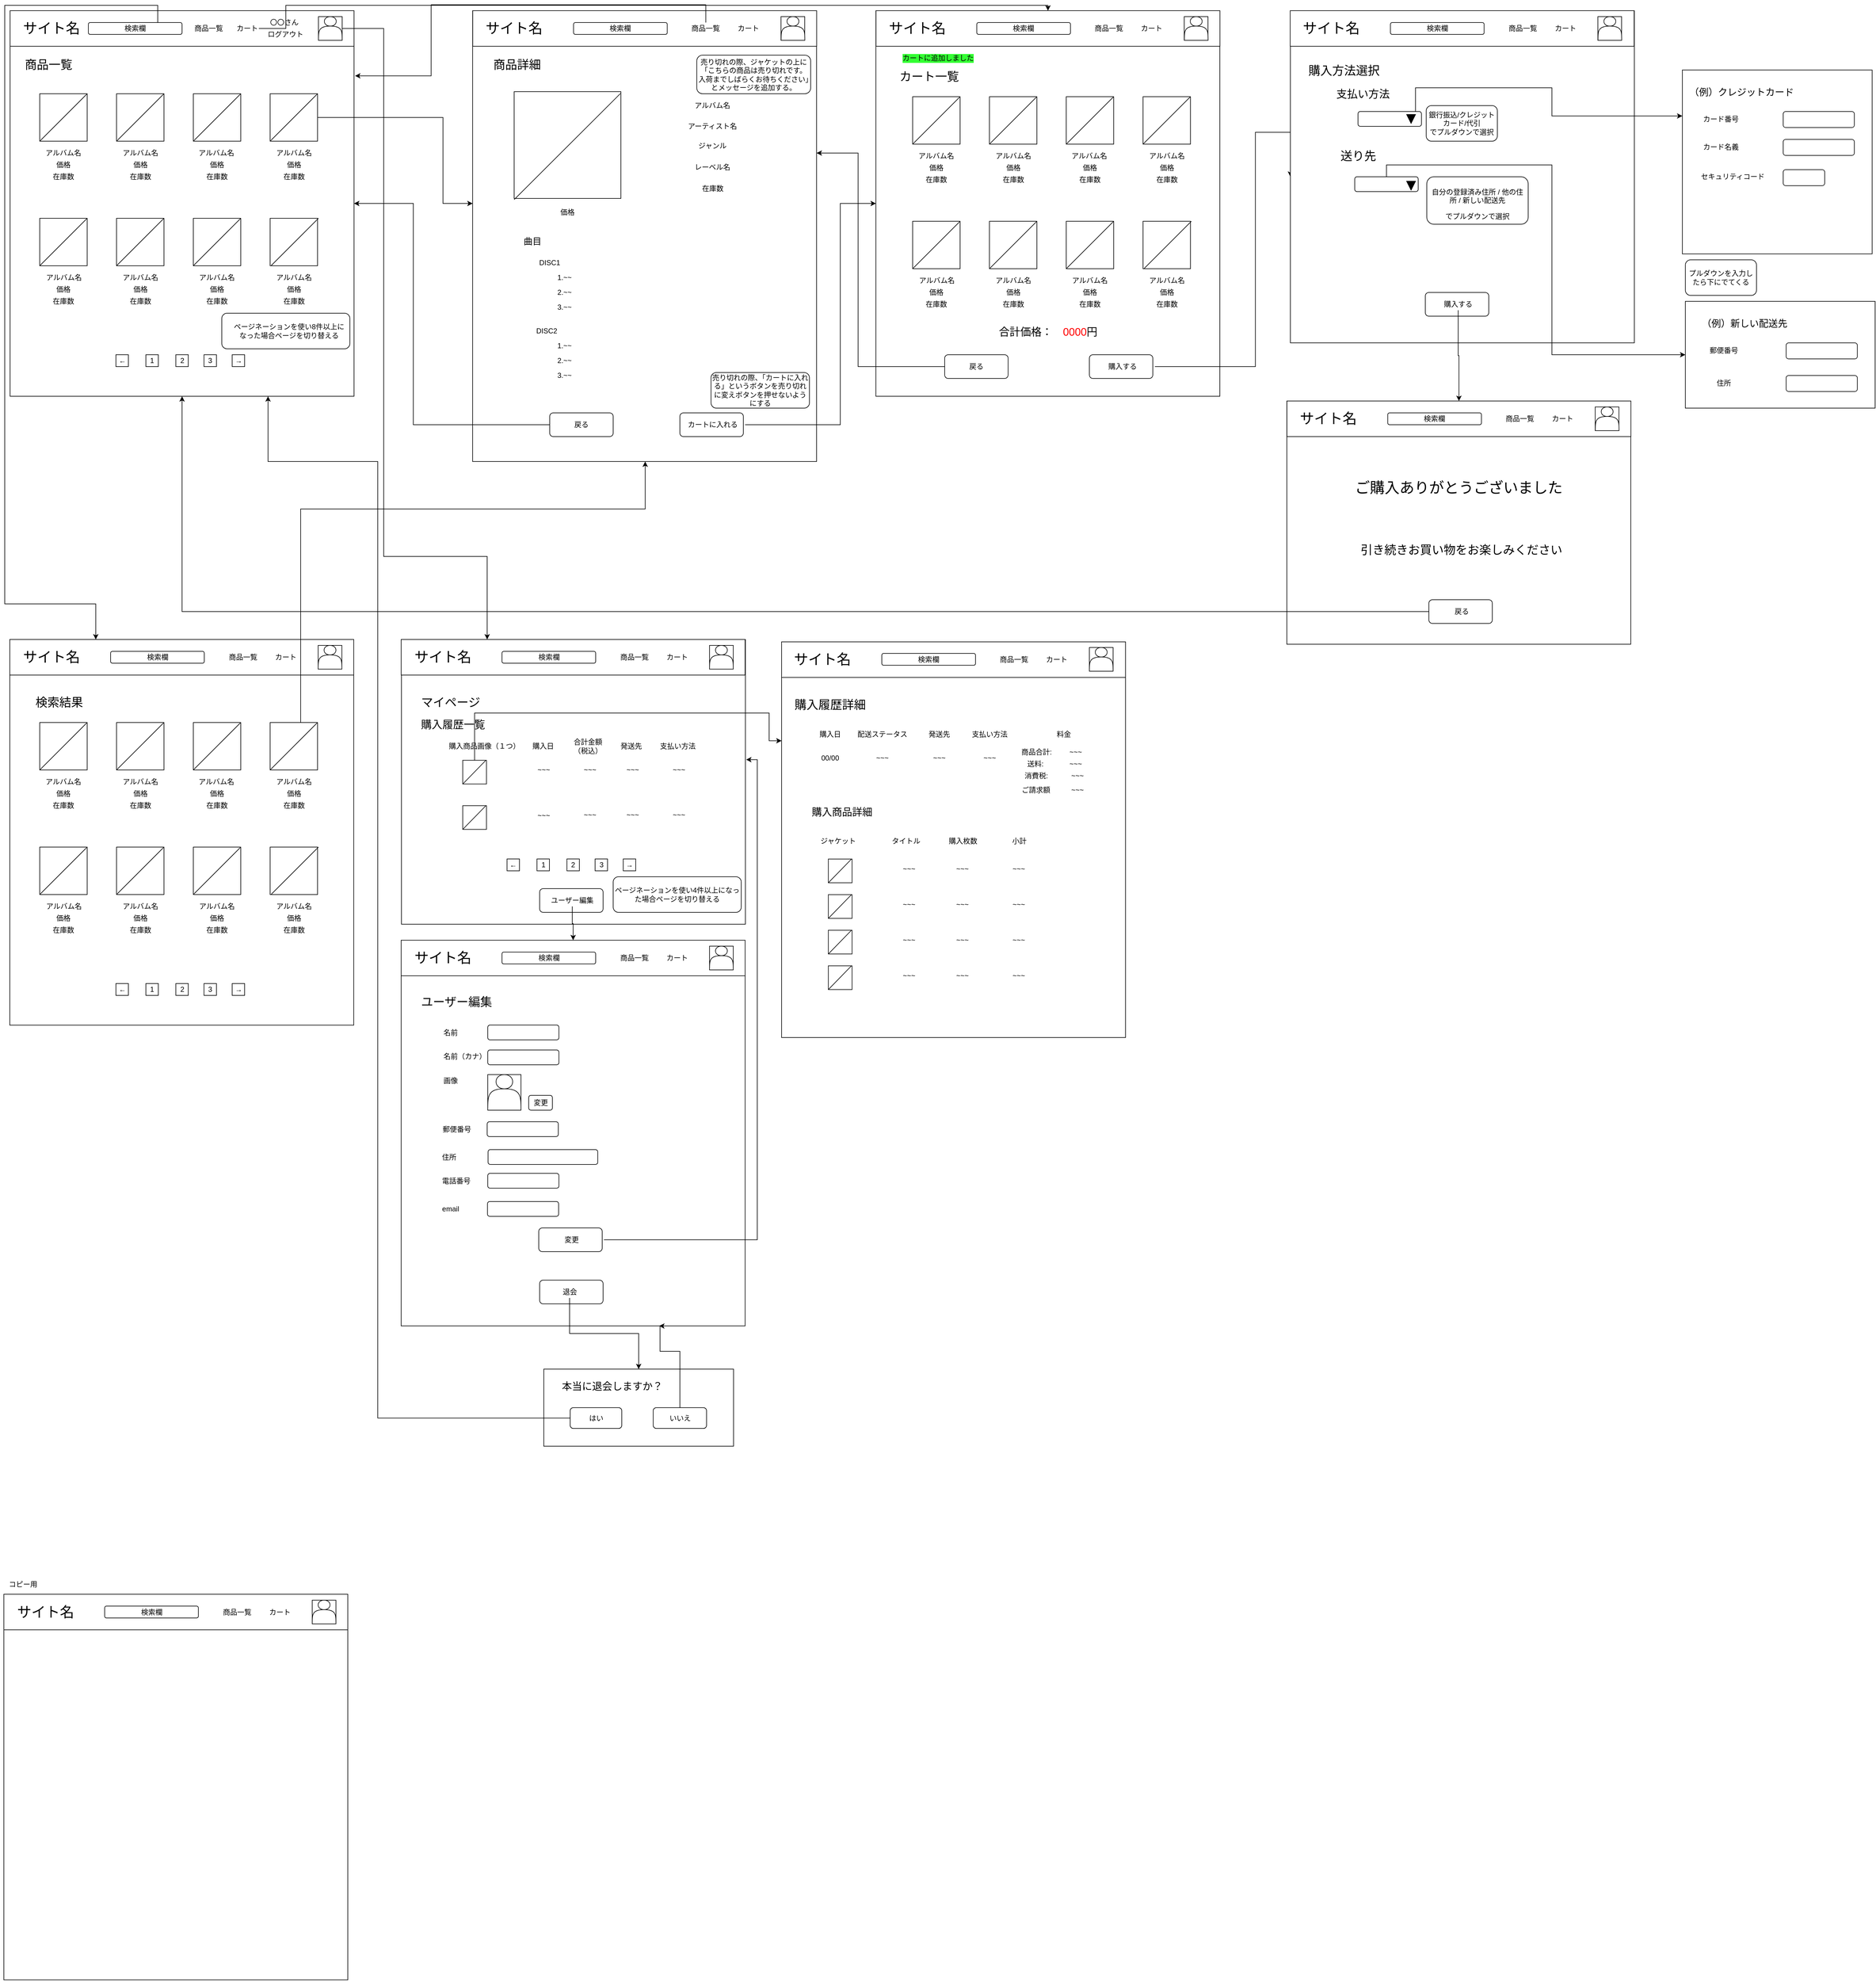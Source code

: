 <mxfile version="10.8.4" type="github"><diagram id="27jpfxd1p0nMtDuuToqC" name="shop_user"><mxGraphModel dx="918" dy="592" grid="1" gridSize="10" guides="1" tooltips="1" connect="1" arrows="1" fold="1" page="1" pageScale="1" pageWidth="3300" pageHeight="4681" math="0" shadow="0"><root><mxCell id="0"/><mxCell id="1" parent="0"/><mxCell id="nbRsAc8dMnzNnwtoOe1l-177" value="" style="rounded=0;whiteSpace=wrap;html=1;" parent="1" vertex="1"><mxGeometry x="2173" y="678" width="580" height="410" as="geometry"/></mxCell><mxCell id="ihCAdAtYytXZP0cUQ89L-1" value="" style="rounded=0;whiteSpace=wrap;html=1;" parent="1" vertex="1"><mxGeometry x="20" y="20" width="580" height="650" as="geometry"/></mxCell><mxCell id="ihCAdAtYytXZP0cUQ89L-11" value="" style="rounded=0;whiteSpace=wrap;html=1;" parent="1" vertex="1"><mxGeometry x="20" y="20" width="580" height="60" as="geometry"/></mxCell><mxCell id="ihCAdAtYytXZP0cUQ89L-12" value="&lt;span style=&quot;font-size: 24px&quot;&gt;サイト名&lt;/span&gt;" style="text;html=1;strokeColor=none;fillColor=none;align=center;verticalAlign=middle;whiteSpace=wrap;rounded=0;" parent="1" vertex="1"><mxGeometry x="40" y="40" width="100" height="20" as="geometry"/></mxCell><mxCell id="ihCAdAtYytXZP0cUQ89L-13" value="" style="rounded=0;whiteSpace=wrap;html=1;" parent="1" vertex="1"><mxGeometry x="540" y="30" width="40" height="40" as="geometry"/></mxCell><mxCell id="ihCAdAtYytXZP0cUQ89L-19" value="商品一覧" style="text;html=1;strokeColor=none;fillColor=none;align=center;verticalAlign=middle;whiteSpace=wrap;rounded=0;" parent="1" vertex="1"><mxGeometry x="309.5" y="40" width="90" height="20" as="geometry"/></mxCell><mxCell id="nbRsAc8dMnzNnwtoOe1l-311" style="edgeStyle=orthogonalEdgeStyle;rounded=0;orthogonalLoop=1;jettySize=auto;html=1;entryX=0.25;entryY=0;entryDx=0;entryDy=0;exitX=0.75;exitY=0;exitDx=0;exitDy=0;" parent="1" source="ihCAdAtYytXZP0cUQ89L-20" target="nbRsAc8dMnzNnwtoOe1l-249" edge="1"><mxGeometry relative="1" as="geometry"><Array as="points"><mxPoint x="269" y="40"/><mxPoint x="269" y="11"/><mxPoint x="11" y="11"/><mxPoint x="11" y="1020"/><mxPoint x="164" y="1020"/></Array></mxGeometry></mxCell><mxCell id="ihCAdAtYytXZP0cUQ89L-20" value="検索欄" style="rounded=1;whiteSpace=wrap;html=1;" parent="1" vertex="1"><mxGeometry x="152" y="40" width="158" height="20" as="geometry"/></mxCell><mxCell id="nbRsAc8dMnzNnwtoOe1l-331" style="edgeStyle=orthogonalEdgeStyle;rounded=0;orthogonalLoop=1;jettySize=auto;html=1;entryX=0.25;entryY=0;entryDx=0;entryDy=0;" parent="1" source="ihCAdAtYytXZP0cUQ89L-21" target="nbRsAc8dMnzNnwtoOe1l-322" edge="1"><mxGeometry relative="1" as="geometry"><Array as="points"><mxPoint x="650" y="50"/><mxPoint x="650" y="940"/><mxPoint x="824" y="940"/></Array></mxGeometry></mxCell><mxCell id="ihCAdAtYytXZP0cUQ89L-21" value="" style="shape=actor;whiteSpace=wrap;html=1;" parent="1" vertex="1"><mxGeometry x="540" y="30" width="40" height="40" as="geometry"/></mxCell><mxCell id="nbRsAc8dMnzNnwtoOe1l-261" style="edgeStyle=orthogonalEdgeStyle;rounded=0;orthogonalLoop=1;jettySize=auto;html=1;entryX=0.5;entryY=0;entryDx=0;entryDy=0;" parent="1" source="ihCAdAtYytXZP0cUQ89L-23" target="nbRsAc8dMnzNnwtoOe1l-117" edge="1"><mxGeometry relative="1" as="geometry"><Array as="points"><mxPoint x="485" y="11"/><mxPoint x="1771" y="11"/></Array></mxGeometry></mxCell><mxCell id="ihCAdAtYytXZP0cUQ89L-23" value="カート" style="text;html=1;strokeColor=none;fillColor=none;align=center;verticalAlign=middle;whiteSpace=wrap;rounded=0;" parent="1" vertex="1"><mxGeometry x="399.5" y="40" width="40" height="20" as="geometry"/></mxCell><mxCell id="ihCAdAtYytXZP0cUQ89L-25" value="&lt;font style=&quot;font-size: 20px&quot;&gt;商品一覧&lt;/font&gt;" style="text;html=1;strokeColor=none;fillColor=none;align=center;verticalAlign=middle;whiteSpace=wrap;rounded=0;fontSize=20;" parent="1" vertex="1"><mxGeometry x="40" y="100" width="90" height="20" as="geometry"/></mxCell><mxCell id="nbRsAc8dMnzNnwtoOe1l-5" value="" style="whiteSpace=wrap;html=1;aspect=fixed;" parent="1" vertex="1"><mxGeometry x="70" y="160" width="80" height="80" as="geometry"/></mxCell><mxCell id="nbRsAc8dMnzNnwtoOe1l-6" value="" style="whiteSpace=wrap;html=1;aspect=fixed;" parent="1" vertex="1"><mxGeometry x="199.5" y="160" width="80" height="80" as="geometry"/></mxCell><mxCell id="nbRsAc8dMnzNnwtoOe1l-7" value="" style="whiteSpace=wrap;html=1;aspect=fixed;" parent="1" vertex="1"><mxGeometry x="329" y="160" width="80" height="80" as="geometry"/></mxCell><mxCell id="nbRsAc8dMnzNnwtoOe1l-173" style="edgeStyle=orthogonalEdgeStyle;rounded=0;orthogonalLoop=1;jettySize=auto;html=1;" parent="1" source="nbRsAc8dMnzNnwtoOe1l-8" target="nbRsAc8dMnzNnwtoOe1l-62" edge="1"><mxGeometry relative="1" as="geometry"><Array as="points"><mxPoint x="750" y="200"/><mxPoint x="750" y="345"/></Array></mxGeometry></mxCell><mxCell id="nbRsAc8dMnzNnwtoOe1l-8" value="" style="whiteSpace=wrap;html=1;aspect=fixed;" parent="1" vertex="1"><mxGeometry x="458.5" y="160" width="80" height="80" as="geometry"/></mxCell><mxCell id="nbRsAc8dMnzNnwtoOe1l-10" value="" style="whiteSpace=wrap;html=1;aspect=fixed;" parent="1" vertex="1"><mxGeometry x="70" y="370" width="80" height="80" as="geometry"/></mxCell><mxCell id="nbRsAc8dMnzNnwtoOe1l-11" value="" style="whiteSpace=wrap;html=1;aspect=fixed;" parent="1" vertex="1"><mxGeometry x="199.5" y="370" width="80" height="80" as="geometry"/></mxCell><mxCell id="nbRsAc8dMnzNnwtoOe1l-12" value="" style="whiteSpace=wrap;html=1;aspect=fixed;" parent="1" vertex="1"><mxGeometry x="329" y="370" width="80" height="80" as="geometry"/></mxCell><mxCell id="nbRsAc8dMnzNnwtoOe1l-13" value="" style="whiteSpace=wrap;html=1;aspect=fixed;" parent="1" vertex="1"><mxGeometry x="458.5" y="370" width="80" height="80" as="geometry"/></mxCell><mxCell id="nbRsAc8dMnzNnwtoOe1l-14" value="アルバム名" style="text;html=1;strokeColor=none;fillColor=none;align=center;verticalAlign=middle;whiteSpace=wrap;rounded=0;" parent="1" vertex="1"><mxGeometry x="75" y="250" width="70" height="20" as="geometry"/></mxCell><mxCell id="nbRsAc8dMnzNnwtoOe1l-15" value="価格" style="text;html=1;strokeColor=none;fillColor=none;align=center;verticalAlign=middle;whiteSpace=wrap;rounded=0;" parent="1" vertex="1"><mxGeometry x="90" y="270" width="40" height="20" as="geometry"/></mxCell><mxCell id="nbRsAc8dMnzNnwtoOe1l-16" value="在庫数" style="text;html=1;strokeColor=none;fillColor=none;align=center;verticalAlign=middle;whiteSpace=wrap;rounded=0;" parent="1" vertex="1"><mxGeometry x="90" y="290" width="40" height="20" as="geometry"/></mxCell><mxCell id="nbRsAc8dMnzNnwtoOe1l-18" value="価格" style="text;html=1;strokeColor=none;fillColor=none;align=center;verticalAlign=middle;whiteSpace=wrap;rounded=0;" parent="1" vertex="1"><mxGeometry x="219.5" y="270" width="40" height="20" as="geometry"/></mxCell><mxCell id="nbRsAc8dMnzNnwtoOe1l-19" value="在庫数" style="text;html=1;strokeColor=none;fillColor=none;align=center;verticalAlign=middle;whiteSpace=wrap;rounded=0;" parent="1" vertex="1"><mxGeometry x="219.5" y="290" width="40" height="20" as="geometry"/></mxCell><mxCell id="nbRsAc8dMnzNnwtoOe1l-27" value="価格" style="text;html=1;strokeColor=none;fillColor=none;align=center;verticalAlign=middle;whiteSpace=wrap;rounded=0;" parent="1" vertex="1"><mxGeometry x="349" y="270" width="40" height="20" as="geometry"/></mxCell><mxCell id="nbRsAc8dMnzNnwtoOe1l-28" value="在庫数" style="text;html=1;strokeColor=none;fillColor=none;align=center;verticalAlign=middle;whiteSpace=wrap;rounded=0;" parent="1" vertex="1"><mxGeometry x="349" y="290" width="40" height="20" as="geometry"/></mxCell><mxCell id="nbRsAc8dMnzNnwtoOe1l-30" value="価格" style="text;html=1;strokeColor=none;fillColor=none;align=center;verticalAlign=middle;whiteSpace=wrap;rounded=0;" parent="1" vertex="1"><mxGeometry x="478.5" y="270" width="40" height="20" as="geometry"/></mxCell><mxCell id="nbRsAc8dMnzNnwtoOe1l-31" value="在庫数" style="text;html=1;strokeColor=none;fillColor=none;align=center;verticalAlign=middle;whiteSpace=wrap;rounded=0;" parent="1" vertex="1"><mxGeometry x="478.5" y="290" width="40" height="20" as="geometry"/></mxCell><mxCell id="nbRsAc8dMnzNnwtoOe1l-33" value="価格" style="text;html=1;strokeColor=none;fillColor=none;align=center;verticalAlign=middle;whiteSpace=wrap;rounded=0;" parent="1" vertex="1"><mxGeometry x="90" y="480" width="40" height="20" as="geometry"/></mxCell><mxCell id="nbRsAc8dMnzNnwtoOe1l-34" value="在庫数" style="text;html=1;strokeColor=none;fillColor=none;align=center;verticalAlign=middle;whiteSpace=wrap;rounded=0;" parent="1" vertex="1"><mxGeometry x="90" y="500" width="40" height="20" as="geometry"/></mxCell><mxCell id="nbRsAc8dMnzNnwtoOe1l-36" value="価格" style="text;html=1;strokeColor=none;fillColor=none;align=center;verticalAlign=middle;whiteSpace=wrap;rounded=0;" parent="1" vertex="1"><mxGeometry x="219.5" y="480" width="40" height="20" as="geometry"/></mxCell><mxCell id="nbRsAc8dMnzNnwtoOe1l-37" value="在庫数" style="text;html=1;strokeColor=none;fillColor=none;align=center;verticalAlign=middle;whiteSpace=wrap;rounded=0;" parent="1" vertex="1"><mxGeometry x="219.5" y="500" width="40" height="20" as="geometry"/></mxCell><mxCell id="nbRsAc8dMnzNnwtoOe1l-39" value="価格" style="text;html=1;strokeColor=none;fillColor=none;align=center;verticalAlign=middle;whiteSpace=wrap;rounded=0;" parent="1" vertex="1"><mxGeometry x="349" y="480" width="40" height="20" as="geometry"/></mxCell><mxCell id="nbRsAc8dMnzNnwtoOe1l-40" value="在庫数" style="text;html=1;strokeColor=none;fillColor=none;align=center;verticalAlign=middle;whiteSpace=wrap;rounded=0;" parent="1" vertex="1"><mxGeometry x="349" y="500" width="40" height="20" as="geometry"/></mxCell><mxCell id="nbRsAc8dMnzNnwtoOe1l-42" value="価格" style="text;html=1;strokeColor=none;fillColor=none;align=center;verticalAlign=middle;whiteSpace=wrap;rounded=0;" parent="1" vertex="1"><mxGeometry x="478.5" y="480" width="40" height="20" as="geometry"/></mxCell><mxCell id="nbRsAc8dMnzNnwtoOe1l-43" value="在庫数" style="text;html=1;strokeColor=none;fillColor=none;align=center;verticalAlign=middle;whiteSpace=wrap;rounded=0;" parent="1" vertex="1"><mxGeometry x="478.5" y="500" width="40" height="20" as="geometry"/></mxCell><mxCell id="nbRsAc8dMnzNnwtoOe1l-44" value="" style="endArrow=none;html=1;entryX=1;entryY=0;entryDx=0;entryDy=0;entryPerimeter=0;" parent="1" target="nbRsAc8dMnzNnwtoOe1l-10" edge="1"><mxGeometry width="50" height="50" relative="1" as="geometry"><mxPoint x="70" y="450" as="sourcePoint"/><mxPoint x="120" y="400" as="targetPoint"/></mxGeometry></mxCell><mxCell id="nbRsAc8dMnzNnwtoOe1l-45" value="" style="endArrow=none;html=1;entryX=1;entryY=0;entryDx=0;entryDy=0;entryPerimeter=0;" parent="1" edge="1"><mxGeometry width="50" height="50" relative="1" as="geometry"><mxPoint x="70" y="240" as="sourcePoint"/><mxPoint x="150" y="160" as="targetPoint"/></mxGeometry></mxCell><mxCell id="nbRsAc8dMnzNnwtoOe1l-46" value="" style="endArrow=none;html=1;entryX=1;entryY=0;entryDx=0;entryDy=0;entryPerimeter=0;" parent="1" edge="1"><mxGeometry width="50" height="50" relative="1" as="geometry"><mxPoint x="458.5" y="240" as="sourcePoint"/><mxPoint x="538.5" y="160" as="targetPoint"/></mxGeometry></mxCell><mxCell id="nbRsAc8dMnzNnwtoOe1l-47" value="" style="endArrow=none;html=1;entryX=1;entryY=0;entryDx=0;entryDy=0;entryPerimeter=0;" parent="1" edge="1"><mxGeometry width="50" height="50" relative="1" as="geometry"><mxPoint x="329" y="450" as="sourcePoint"/><mxPoint x="409" y="370" as="targetPoint"/></mxGeometry></mxCell><mxCell id="nbRsAc8dMnzNnwtoOe1l-49" value="" style="endArrow=none;html=1;entryX=1;entryY=0;entryDx=0;entryDy=0;entryPerimeter=0;" parent="1" edge="1"><mxGeometry width="50" height="50" relative="1" as="geometry"><mxPoint x="460" y="450" as="sourcePoint"/><mxPoint x="540" y="370" as="targetPoint"/></mxGeometry></mxCell><mxCell id="nbRsAc8dMnzNnwtoOe1l-50" value="" style="endArrow=none;html=1;entryX=1;entryY=0;entryDx=0;entryDy=0;entryPerimeter=0;" parent="1" edge="1"><mxGeometry width="50" height="50" relative="1" as="geometry"><mxPoint x="329" y="240" as="sourcePoint"/><mxPoint x="409" y="160" as="targetPoint"/></mxGeometry></mxCell><mxCell id="nbRsAc8dMnzNnwtoOe1l-51" value="" style="endArrow=none;html=1;entryX=1;entryY=0;entryDx=0;entryDy=0;entryPerimeter=0;" parent="1" edge="1"><mxGeometry width="50" height="50" relative="1" as="geometry"><mxPoint x="199.5" y="450" as="sourcePoint"/><mxPoint x="279.5" y="370" as="targetPoint"/></mxGeometry></mxCell><mxCell id="nbRsAc8dMnzNnwtoOe1l-52" value="" style="endArrow=none;html=1;entryX=1;entryY=0;entryDx=0;entryDy=0;entryPerimeter=0;" parent="1" edge="1"><mxGeometry width="50" height="50" relative="1" as="geometry"><mxPoint x="199.5" y="240" as="sourcePoint"/><mxPoint x="279.5" y="160" as="targetPoint"/></mxGeometry></mxCell><mxCell id="nbRsAc8dMnzNnwtoOe1l-53" value="←" style="rounded=0;whiteSpace=wrap;html=1;" parent="1" vertex="1"><mxGeometry x="198.5" y="600" width="21" height="20" as="geometry"/></mxCell><mxCell id="nbRsAc8dMnzNnwtoOe1l-54" value="1" style="rounded=0;whiteSpace=wrap;html=1;" parent="1" vertex="1"><mxGeometry x="249" y="600" width="21" height="20" as="geometry"/></mxCell><mxCell id="nbRsAc8dMnzNnwtoOe1l-55" value="2" style="rounded=0;whiteSpace=wrap;html=1;" parent="1" vertex="1"><mxGeometry x="299.5" y="600" width="21" height="20" as="geometry"/></mxCell><mxCell id="nbRsAc8dMnzNnwtoOe1l-57" value="3" style="rounded=0;whiteSpace=wrap;html=1;" parent="1" vertex="1"><mxGeometry x="347" y="600" width="21" height="20" as="geometry"/></mxCell><mxCell id="nbRsAc8dMnzNnwtoOe1l-58" value="→" style="rounded=0;whiteSpace=wrap;html=1;" parent="1" vertex="1"><mxGeometry x="394.5" y="600" width="21" height="20" as="geometry"/></mxCell><mxCell id="nbRsAc8dMnzNnwtoOe1l-62" value="" style="rounded=0;whiteSpace=wrap;html=1;" parent="1" vertex="1"><mxGeometry x="800" y="20" width="580" height="760" as="geometry"/></mxCell><mxCell id="nbRsAc8dMnzNnwtoOe1l-70" value="" style="rounded=0;whiteSpace=wrap;html=1;" parent="1" vertex="1"><mxGeometry x="800.167" y="20" width="580" height="60" as="geometry"/></mxCell><mxCell id="nbRsAc8dMnzNnwtoOe1l-71" value="&lt;span style=&quot;font-size: 24px&quot;&gt;サイト名&lt;/span&gt;" style="text;html=1;strokeColor=none;fillColor=none;align=center;verticalAlign=middle;whiteSpace=wrap;rounded=0;" parent="1" vertex="1"><mxGeometry x="820.167" y="40" width="100" height="20" as="geometry"/></mxCell><mxCell id="nbRsAc8dMnzNnwtoOe1l-332" style="edgeStyle=orthogonalEdgeStyle;rounded=0;orthogonalLoop=1;jettySize=auto;html=1;entryX=1.003;entryY=0.169;entryDx=0;entryDy=0;entryPerimeter=0;" parent="1" source="nbRsAc8dMnzNnwtoOe1l-72" target="ihCAdAtYytXZP0cUQ89L-1" edge="1"><mxGeometry relative="1" as="geometry"><Array as="points"><mxPoint x="1194" y="10"/><mxPoint x="730" y="10"/><mxPoint x="730" y="130"/></Array></mxGeometry></mxCell><mxCell id="nbRsAc8dMnzNnwtoOe1l-72" value="商品一覧" style="text;html=1;strokeColor=none;fillColor=none;align=center;verticalAlign=middle;whiteSpace=wrap;rounded=0;" parent="1" vertex="1"><mxGeometry x="1148.167" y="40" width="90" height="20" as="geometry"/></mxCell><mxCell id="nbRsAc8dMnzNnwtoOe1l-73" value="検索欄" style="rounded=1;whiteSpace=wrap;html=1;" parent="1" vertex="1"><mxGeometry x="970.167" y="40" width="158" height="20" as="geometry"/></mxCell><mxCell id="nbRsAc8dMnzNnwtoOe1l-75" value="カート" style="text;html=1;strokeColor=none;fillColor=none;align=center;verticalAlign=middle;whiteSpace=wrap;rounded=0;" parent="1" vertex="1"><mxGeometry x="1245.167" y="40" width="40" height="20" as="geometry"/></mxCell><mxCell id="nbRsAc8dMnzNnwtoOe1l-76" value="&lt;font style=&quot;font-size: 20px&quot;&gt;商品詳細&lt;/font&gt;" style="text;html=1;strokeColor=none;fillColor=none;align=center;verticalAlign=middle;whiteSpace=wrap;rounded=0;fontSize=20;" parent="1" vertex="1"><mxGeometry x="830" y="100" width="90" height="20" as="geometry"/></mxCell><mxCell id="nbRsAc8dMnzNnwtoOe1l-77" value="" style="whiteSpace=wrap;html=1;aspect=fixed;" parent="1" vertex="1"><mxGeometry x="870" y="156.5" width="180" height="180" as="geometry"/></mxCell><mxCell id="nbRsAc8dMnzNnwtoOe1l-78" value="" style="endArrow=none;html=1;entryX=0.996;entryY=0.017;entryDx=0;entryDy=0;entryPerimeter=0;" parent="1" target="nbRsAc8dMnzNnwtoOe1l-77" edge="1"><mxGeometry width="50" height="50" relative="1" as="geometry"><mxPoint x="870" y="338.5" as="sourcePoint"/><mxPoint x="970" y="276.5" as="targetPoint"/></mxGeometry></mxCell><mxCell id="nbRsAc8dMnzNnwtoOe1l-81" value="アルバム名" style="text;html=1;strokeColor=none;fillColor=none;align=center;verticalAlign=middle;whiteSpace=wrap;rounded=0;" parent="1" vertex="1"><mxGeometry x="1166" y="170" width="77" height="20" as="geometry"/></mxCell><mxCell id="nbRsAc8dMnzNnwtoOe1l-82" value="アーティスト名" style="text;html=1;strokeColor=none;fillColor=none;align=center;verticalAlign=middle;whiteSpace=wrap;rounded=0;" parent="1" vertex="1"><mxGeometry x="1153" y="205" width="103" height="20" as="geometry"/></mxCell><mxCell id="nbRsAc8dMnzNnwtoOe1l-83" value="価格" style="text;html=1;strokeColor=none;fillColor=none;align=center;verticalAlign=middle;whiteSpace=wrap;rounded=0;" parent="1" vertex="1"><mxGeometry x="910" y="340" width="100" height="40" as="geometry"/></mxCell><mxCell id="nbRsAc8dMnzNnwtoOe1l-84" value="ジャンル" style="text;html=1;strokeColor=none;fillColor=none;align=center;verticalAlign=middle;whiteSpace=wrap;rounded=0;" parent="1" vertex="1"><mxGeometry x="1178" y="237.5" width="53" height="20" as="geometry"/></mxCell><mxCell id="nbRsAc8dMnzNnwtoOe1l-85" value="レーベル名" style="text;html=1;strokeColor=none;fillColor=none;align=center;verticalAlign=middle;whiteSpace=wrap;rounded=0;" parent="1" vertex="1"><mxGeometry x="1163" y="274" width="83" height="20" as="geometry"/></mxCell><mxCell id="nbRsAc8dMnzNnwtoOe1l-86" value="&lt;font style=&quot;font-size: 15px&quot;&gt;曲目&lt;/font&gt;" style="text;html=1;strokeColor=none;fillColor=none;align=center;verticalAlign=middle;whiteSpace=wrap;rounded=0;" parent="1" vertex="1"><mxGeometry x="880.5" y="397.5" width="40" height="20" as="geometry"/></mxCell><mxCell id="nbRsAc8dMnzNnwtoOe1l-87" value="在庫数" style="text;html=1;strokeColor=none;fillColor=none;align=center;verticalAlign=middle;whiteSpace=wrap;rounded=0;" parent="1" vertex="1"><mxGeometry x="1184.5" y="310" width="40" height="20" as="geometry"/></mxCell><mxCell id="nbRsAc8dMnzNnwtoOe1l-89" value="アルバム名" style="text;html=1;strokeColor=none;fillColor=none;align=center;verticalAlign=middle;whiteSpace=wrap;rounded=0;" parent="1" vertex="1"><mxGeometry x="204.5" y="250" width="70" height="20" as="geometry"/></mxCell><mxCell id="nbRsAc8dMnzNnwtoOe1l-92" value="アルバム名" style="text;html=1;strokeColor=none;fillColor=none;align=center;verticalAlign=middle;whiteSpace=wrap;rounded=0;" parent="1" vertex="1"><mxGeometry x="333" y="250" width="70" height="20" as="geometry"/></mxCell><mxCell id="nbRsAc8dMnzNnwtoOe1l-93" value="アルバム名" style="text;html=1;strokeColor=none;fillColor=none;align=center;verticalAlign=middle;whiteSpace=wrap;rounded=0;" parent="1" vertex="1"><mxGeometry x="463.5" y="250" width="70" height="20" as="geometry"/></mxCell><mxCell id="nbRsAc8dMnzNnwtoOe1l-94" value="アルバム名" style="text;html=1;strokeColor=none;fillColor=none;align=center;verticalAlign=middle;whiteSpace=wrap;rounded=0;" parent="1" vertex="1"><mxGeometry x="463.5" y="460" width="70" height="20" as="geometry"/></mxCell><mxCell id="nbRsAc8dMnzNnwtoOe1l-95" value="アルバム名" style="text;html=1;strokeColor=none;fillColor=none;align=center;verticalAlign=middle;whiteSpace=wrap;rounded=0;" parent="1" vertex="1"><mxGeometry x="334" y="460" width="70" height="20" as="geometry"/></mxCell><mxCell id="nbRsAc8dMnzNnwtoOe1l-96" value="アルバム名" style="text;html=1;strokeColor=none;fillColor=none;align=center;verticalAlign=middle;whiteSpace=wrap;rounded=0;" parent="1" vertex="1"><mxGeometry x="204.5" y="460" width="70" height="20" as="geometry"/></mxCell><mxCell id="nbRsAc8dMnzNnwtoOe1l-97" value="アルバム名" style="text;html=1;strokeColor=none;fillColor=none;align=center;verticalAlign=middle;whiteSpace=wrap;rounded=0;" parent="1" vertex="1"><mxGeometry x="76" y="460" width="70" height="20" as="geometry"/></mxCell><mxCell id="nbRsAc8dMnzNnwtoOe1l-107" value="1.~~" style="text;html=1;strokeColor=none;fillColor=none;align=center;verticalAlign=middle;whiteSpace=wrap;rounded=0;" parent="1" vertex="1"><mxGeometry x="934.5" y="460" width="40" height="20" as="geometry"/></mxCell><mxCell id="nbRsAc8dMnzNnwtoOe1l-108" value="2.~~&lt;br&gt;" style="text;html=1;strokeColor=none;fillColor=none;align=center;verticalAlign=middle;whiteSpace=wrap;rounded=0;" parent="1" vertex="1"><mxGeometry x="934.5" y="485" width="40" height="20" as="geometry"/></mxCell><mxCell id="nbRsAc8dMnzNnwtoOe1l-109" value="3.~~&lt;br&gt;" style="text;html=1;strokeColor=none;fillColor=none;align=center;verticalAlign=middle;whiteSpace=wrap;rounded=0;" parent="1" vertex="1"><mxGeometry x="934.5" y="510" width="40" height="20" as="geometry"/></mxCell><mxCell id="nbRsAc8dMnzNnwtoOe1l-111" value="" style="rounded=1;whiteSpace=wrap;html=1;" parent="1" vertex="1"><mxGeometry x="1149.5" y="698" width="107" height="40" as="geometry"/></mxCell><mxCell id="nbRsAc8dMnzNnwtoOe1l-171" style="edgeStyle=orthogonalEdgeStyle;rounded=0;orthogonalLoop=1;jettySize=auto;html=1;" parent="1" source="nbRsAc8dMnzNnwtoOe1l-104" target="nbRsAc8dMnzNnwtoOe1l-116" edge="1"><mxGeometry relative="1" as="geometry"><Array as="points"><mxPoint x="1420" y="718"/><mxPoint x="1420" y="345"/></Array></mxGeometry></mxCell><mxCell id="nbRsAc8dMnzNnwtoOe1l-104" value="カートに入れる" style="text;html=1;strokeColor=none;fillColor=none;align=center;verticalAlign=middle;whiteSpace=wrap;rounded=0;" parent="1" vertex="1"><mxGeometry x="1149.5" y="708" width="110" height="20" as="geometry"/></mxCell><mxCell id="nbRsAc8dMnzNnwtoOe1l-113" value="" style="rounded=0;whiteSpace=wrap;html=1;" parent="1" vertex="1"><mxGeometry x="1320" y="30" width="40" height="40" as="geometry"/></mxCell><mxCell id="nbRsAc8dMnzNnwtoOe1l-74" value="" style="shape=actor;whiteSpace=wrap;html=1;" parent="1" vertex="1"><mxGeometry x="1320.167" y="30" width="40" height="40" as="geometry"/></mxCell><mxCell id="nbRsAc8dMnzNnwtoOe1l-172" style="edgeStyle=orthogonalEdgeStyle;rounded=0;orthogonalLoop=1;jettySize=auto;html=1;" parent="1" source="nbRsAc8dMnzNnwtoOe1l-114" target="ihCAdAtYytXZP0cUQ89L-1" edge="1"><mxGeometry relative="1" as="geometry"><Array as="points"><mxPoint x="700" y="718"/><mxPoint x="700" y="345"/></Array></mxGeometry></mxCell><mxCell id="nbRsAc8dMnzNnwtoOe1l-114" value="戻る" style="rounded=1;whiteSpace=wrap;html=1;" parent="1" vertex="1"><mxGeometry x="930" y="698" width="107" height="40" as="geometry"/></mxCell><mxCell id="nbRsAc8dMnzNnwtoOe1l-116" value="" style="rounded=0;whiteSpace=wrap;html=1;" parent="1" vertex="1"><mxGeometry x="1480" y="20" width="580" height="650" as="geometry"/></mxCell><mxCell id="nbRsAc8dMnzNnwtoOe1l-117" value="" style="rounded=0;whiteSpace=wrap;html=1;" parent="1" vertex="1"><mxGeometry x="1480.167" y="20" width="580" height="60" as="geometry"/></mxCell><mxCell id="nbRsAc8dMnzNnwtoOe1l-118" value="&lt;span style=&quot;font-size: 24px&quot;&gt;サイト名&lt;/span&gt;" style="text;html=1;strokeColor=none;fillColor=none;align=center;verticalAlign=middle;whiteSpace=wrap;rounded=0;" parent="1" vertex="1"><mxGeometry x="1500.167" y="40" width="100" height="20" as="geometry"/></mxCell><mxCell id="nbRsAc8dMnzNnwtoOe1l-119" value="商品一覧" style="text;html=1;strokeColor=none;fillColor=none;align=center;verticalAlign=middle;whiteSpace=wrap;rounded=0;" parent="1" vertex="1"><mxGeometry x="1828.167" y="40" width="90" height="20" as="geometry"/></mxCell><mxCell id="nbRsAc8dMnzNnwtoOe1l-120" value="検索欄" style="rounded=1;whiteSpace=wrap;html=1;" parent="1" vertex="1"><mxGeometry x="1650.167" y="40" width="158" height="20" as="geometry"/></mxCell><mxCell id="nbRsAc8dMnzNnwtoOe1l-121" value="カート" style="text;html=1;strokeColor=none;fillColor=none;align=center;verticalAlign=middle;whiteSpace=wrap;rounded=0;" parent="1" vertex="1"><mxGeometry x="1925.167" y="40" width="40" height="20" as="geometry"/></mxCell><mxCell id="nbRsAc8dMnzNnwtoOe1l-122" value="" style="rounded=0;whiteSpace=wrap;html=1;" parent="1" vertex="1"><mxGeometry x="2000" y="30" width="40" height="40" as="geometry"/></mxCell><mxCell id="nbRsAc8dMnzNnwtoOe1l-123" value="" style="shape=actor;whiteSpace=wrap;html=1;" parent="1" vertex="1"><mxGeometry x="2000.167" y="30" width="40" height="40" as="geometry"/></mxCell><mxCell id="nbRsAc8dMnzNnwtoOe1l-125" value="&lt;font style=&quot;font-size: 20px&quot;&gt;カート一覧&lt;/font&gt;" style="text;html=1;strokeColor=none;fillColor=none;align=center;verticalAlign=middle;whiteSpace=wrap;rounded=0;fontSize=20;" parent="1" vertex="1"><mxGeometry x="1510" y="120" width="120" height="20" as="geometry"/></mxCell><mxCell id="nbRsAc8dMnzNnwtoOe1l-126" value="" style="whiteSpace=wrap;html=1;aspect=fixed;" parent="1" vertex="1"><mxGeometry x="1542" y="165" width="80" height="80" as="geometry"/></mxCell><mxCell id="nbRsAc8dMnzNnwtoOe1l-127" value="" style="whiteSpace=wrap;html=1;aspect=fixed;" parent="1" vertex="1"><mxGeometry x="1671.5" y="165" width="80" height="80" as="geometry"/></mxCell><mxCell id="nbRsAc8dMnzNnwtoOe1l-128" value="" style="whiteSpace=wrap;html=1;aspect=fixed;" parent="1" vertex="1"><mxGeometry x="1801" y="165" width="80" height="80" as="geometry"/></mxCell><mxCell id="nbRsAc8dMnzNnwtoOe1l-129" value="" style="whiteSpace=wrap;html=1;aspect=fixed;" parent="1" vertex="1"><mxGeometry x="1930.5" y="165" width="80" height="80" as="geometry"/></mxCell><mxCell id="nbRsAc8dMnzNnwtoOe1l-130" value="" style="whiteSpace=wrap;html=1;aspect=fixed;" parent="1" vertex="1"><mxGeometry x="1542" y="375" width="80" height="80" as="geometry"/></mxCell><mxCell id="nbRsAc8dMnzNnwtoOe1l-131" value="" style="whiteSpace=wrap;html=1;aspect=fixed;" parent="1" vertex="1"><mxGeometry x="1671.5" y="375" width="80" height="80" as="geometry"/></mxCell><mxCell id="nbRsAc8dMnzNnwtoOe1l-132" value="" style="whiteSpace=wrap;html=1;aspect=fixed;" parent="1" vertex="1"><mxGeometry x="1801" y="375" width="80" height="80" as="geometry"/></mxCell><mxCell id="nbRsAc8dMnzNnwtoOe1l-133" value="" style="whiteSpace=wrap;html=1;aspect=fixed;" parent="1" vertex="1"><mxGeometry x="1930.5" y="375" width="80" height="80" as="geometry"/></mxCell><mxCell id="nbRsAc8dMnzNnwtoOe1l-134" value="アルバム名" style="text;html=1;strokeColor=none;fillColor=none;align=center;verticalAlign=middle;whiteSpace=wrap;rounded=0;" parent="1" vertex="1"><mxGeometry x="1547" y="255" width="70" height="20" as="geometry"/></mxCell><mxCell id="nbRsAc8dMnzNnwtoOe1l-135" value="価格" style="text;html=1;strokeColor=none;fillColor=none;align=center;verticalAlign=middle;whiteSpace=wrap;rounded=0;" parent="1" vertex="1"><mxGeometry x="1562" y="275" width="40" height="20" as="geometry"/></mxCell><mxCell id="nbRsAc8dMnzNnwtoOe1l-136" value="在庫数" style="text;html=1;strokeColor=none;fillColor=none;align=center;verticalAlign=middle;whiteSpace=wrap;rounded=0;" parent="1" vertex="1"><mxGeometry x="1562" y="295" width="40" height="20" as="geometry"/></mxCell><mxCell id="nbRsAc8dMnzNnwtoOe1l-137" value="価格" style="text;html=1;strokeColor=none;fillColor=none;align=center;verticalAlign=middle;whiteSpace=wrap;rounded=0;" parent="1" vertex="1"><mxGeometry x="1691.5" y="275" width="40" height="20" as="geometry"/></mxCell><mxCell id="nbRsAc8dMnzNnwtoOe1l-138" value="在庫数" style="text;html=1;strokeColor=none;fillColor=none;align=center;verticalAlign=middle;whiteSpace=wrap;rounded=0;" parent="1" vertex="1"><mxGeometry x="1691.5" y="295" width="40" height="20" as="geometry"/></mxCell><mxCell id="nbRsAc8dMnzNnwtoOe1l-139" value="価格" style="text;html=1;strokeColor=none;fillColor=none;align=center;verticalAlign=middle;whiteSpace=wrap;rounded=0;" parent="1" vertex="1"><mxGeometry x="1821" y="275" width="40" height="20" as="geometry"/></mxCell><mxCell id="nbRsAc8dMnzNnwtoOe1l-140" value="在庫数" style="text;html=1;strokeColor=none;fillColor=none;align=center;verticalAlign=middle;whiteSpace=wrap;rounded=0;" parent="1" vertex="1"><mxGeometry x="1821" y="295" width="40" height="20" as="geometry"/></mxCell><mxCell id="nbRsAc8dMnzNnwtoOe1l-141" value="価格" style="text;html=1;strokeColor=none;fillColor=none;align=center;verticalAlign=middle;whiteSpace=wrap;rounded=0;" parent="1" vertex="1"><mxGeometry x="1950.5" y="275" width="40" height="20" as="geometry"/></mxCell><mxCell id="nbRsAc8dMnzNnwtoOe1l-142" value="在庫数" style="text;html=1;strokeColor=none;fillColor=none;align=center;verticalAlign=middle;whiteSpace=wrap;rounded=0;" parent="1" vertex="1"><mxGeometry x="1950.5" y="295" width="40" height="20" as="geometry"/></mxCell><mxCell id="nbRsAc8dMnzNnwtoOe1l-143" value="価格" style="text;html=1;strokeColor=none;fillColor=none;align=center;verticalAlign=middle;whiteSpace=wrap;rounded=0;" parent="1" vertex="1"><mxGeometry x="1562" y="485" width="40" height="20" as="geometry"/></mxCell><mxCell id="nbRsAc8dMnzNnwtoOe1l-144" value="在庫数" style="text;html=1;strokeColor=none;fillColor=none;align=center;verticalAlign=middle;whiteSpace=wrap;rounded=0;" parent="1" vertex="1"><mxGeometry x="1562" y="505" width="40" height="20" as="geometry"/></mxCell><mxCell id="nbRsAc8dMnzNnwtoOe1l-145" value="価格" style="text;html=1;strokeColor=none;fillColor=none;align=center;verticalAlign=middle;whiteSpace=wrap;rounded=0;" parent="1" vertex="1"><mxGeometry x="1691.5" y="485" width="40" height="20" as="geometry"/></mxCell><mxCell id="nbRsAc8dMnzNnwtoOe1l-146" value="在庫数" style="text;html=1;strokeColor=none;fillColor=none;align=center;verticalAlign=middle;whiteSpace=wrap;rounded=0;" parent="1" vertex="1"><mxGeometry x="1691.5" y="505" width="40" height="20" as="geometry"/></mxCell><mxCell id="nbRsAc8dMnzNnwtoOe1l-147" value="価格" style="text;html=1;strokeColor=none;fillColor=none;align=center;verticalAlign=middle;whiteSpace=wrap;rounded=0;" parent="1" vertex="1"><mxGeometry x="1821" y="485" width="40" height="20" as="geometry"/></mxCell><mxCell id="nbRsAc8dMnzNnwtoOe1l-148" value="在庫数" style="text;html=1;strokeColor=none;fillColor=none;align=center;verticalAlign=middle;whiteSpace=wrap;rounded=0;" parent="1" vertex="1"><mxGeometry x="1821" y="505" width="40" height="20" as="geometry"/></mxCell><mxCell id="nbRsAc8dMnzNnwtoOe1l-149" value="価格" style="text;html=1;strokeColor=none;fillColor=none;align=center;verticalAlign=middle;whiteSpace=wrap;rounded=0;" parent="1" vertex="1"><mxGeometry x="1950.5" y="485" width="40" height="20" as="geometry"/></mxCell><mxCell id="nbRsAc8dMnzNnwtoOe1l-150" value="在庫数" style="text;html=1;strokeColor=none;fillColor=none;align=center;verticalAlign=middle;whiteSpace=wrap;rounded=0;" parent="1" vertex="1"><mxGeometry x="1950.5" y="505" width="40" height="20" as="geometry"/></mxCell><mxCell id="nbRsAc8dMnzNnwtoOe1l-151" value="" style="endArrow=none;html=1;entryX=1;entryY=0;entryDx=0;entryDy=0;entryPerimeter=0;" parent="1" target="nbRsAc8dMnzNnwtoOe1l-130" edge="1"><mxGeometry width="50" height="50" relative="1" as="geometry"><mxPoint x="1542" y="455" as="sourcePoint"/><mxPoint x="1592" y="405" as="targetPoint"/></mxGeometry></mxCell><mxCell id="nbRsAc8dMnzNnwtoOe1l-152" value="" style="endArrow=none;html=1;entryX=1;entryY=0;entryDx=0;entryDy=0;entryPerimeter=0;" parent="1" edge="1"><mxGeometry width="50" height="50" relative="1" as="geometry"><mxPoint x="1542" y="245" as="sourcePoint"/><mxPoint x="1622" y="165" as="targetPoint"/></mxGeometry></mxCell><mxCell id="nbRsAc8dMnzNnwtoOe1l-153" value="" style="endArrow=none;html=1;entryX=1;entryY=0;entryDx=0;entryDy=0;entryPerimeter=0;" parent="1" edge="1"><mxGeometry width="50" height="50" relative="1" as="geometry"><mxPoint x="1930.5" y="245" as="sourcePoint"/><mxPoint x="2010.5" y="165" as="targetPoint"/></mxGeometry></mxCell><mxCell id="nbRsAc8dMnzNnwtoOe1l-154" value="" style="endArrow=none;html=1;entryX=1;entryY=0;entryDx=0;entryDy=0;entryPerimeter=0;" parent="1" edge="1"><mxGeometry width="50" height="50" relative="1" as="geometry"><mxPoint x="1801" y="455" as="sourcePoint"/><mxPoint x="1881" y="375" as="targetPoint"/></mxGeometry></mxCell><mxCell id="nbRsAc8dMnzNnwtoOe1l-155" value="" style="endArrow=none;html=1;entryX=1;entryY=0;entryDx=0;entryDy=0;entryPerimeter=0;" parent="1" edge="1"><mxGeometry width="50" height="50" relative="1" as="geometry"><mxPoint x="1932" y="455" as="sourcePoint"/><mxPoint x="2012" y="375" as="targetPoint"/></mxGeometry></mxCell><mxCell id="nbRsAc8dMnzNnwtoOe1l-156" value="" style="endArrow=none;html=1;entryX=1;entryY=0;entryDx=0;entryDy=0;entryPerimeter=0;" parent="1" edge="1"><mxGeometry width="50" height="50" relative="1" as="geometry"><mxPoint x="1801" y="245" as="sourcePoint"/><mxPoint x="1881" y="165" as="targetPoint"/></mxGeometry></mxCell><mxCell id="nbRsAc8dMnzNnwtoOe1l-157" value="" style="endArrow=none;html=1;entryX=1;entryY=0;entryDx=0;entryDy=0;entryPerimeter=0;" parent="1" edge="1"><mxGeometry width="50" height="50" relative="1" as="geometry"><mxPoint x="1671.5" y="455" as="sourcePoint"/><mxPoint x="1751.5" y="375" as="targetPoint"/></mxGeometry></mxCell><mxCell id="nbRsAc8dMnzNnwtoOe1l-158" value="" style="endArrow=none;html=1;entryX=1;entryY=0;entryDx=0;entryDy=0;entryPerimeter=0;" parent="1" edge="1"><mxGeometry width="50" height="50" relative="1" as="geometry"><mxPoint x="1671.5" y="245" as="sourcePoint"/><mxPoint x="1751.5" y="165" as="targetPoint"/></mxGeometry></mxCell><mxCell id="nbRsAc8dMnzNnwtoOe1l-159" value="アルバム名" style="text;html=1;strokeColor=none;fillColor=none;align=center;verticalAlign=middle;whiteSpace=wrap;rounded=0;" parent="1" vertex="1"><mxGeometry x="1676.5" y="255" width="70" height="20" as="geometry"/></mxCell><mxCell id="nbRsAc8dMnzNnwtoOe1l-160" value="アルバム名" style="text;html=1;strokeColor=none;fillColor=none;align=center;verticalAlign=middle;whiteSpace=wrap;rounded=0;" parent="1" vertex="1"><mxGeometry x="1805" y="255" width="70" height="20" as="geometry"/></mxCell><mxCell id="nbRsAc8dMnzNnwtoOe1l-161" value="アルバム名" style="text;html=1;strokeColor=none;fillColor=none;align=center;verticalAlign=middle;whiteSpace=wrap;rounded=0;" parent="1" vertex="1"><mxGeometry x="1935.5" y="255" width="70" height="20" as="geometry"/></mxCell><mxCell id="nbRsAc8dMnzNnwtoOe1l-162" value="アルバム名" style="text;html=1;strokeColor=none;fillColor=none;align=center;verticalAlign=middle;whiteSpace=wrap;rounded=0;" parent="1" vertex="1"><mxGeometry x="1935.5" y="465" width="70" height="20" as="geometry"/></mxCell><mxCell id="nbRsAc8dMnzNnwtoOe1l-163" value="アルバム名" style="text;html=1;strokeColor=none;fillColor=none;align=center;verticalAlign=middle;whiteSpace=wrap;rounded=0;" parent="1" vertex="1"><mxGeometry x="1806" y="465" width="70" height="20" as="geometry"/></mxCell><mxCell id="nbRsAc8dMnzNnwtoOe1l-164" value="アルバム名" style="text;html=1;strokeColor=none;fillColor=none;align=center;verticalAlign=middle;whiteSpace=wrap;rounded=0;" parent="1" vertex="1"><mxGeometry x="1676.5" y="465" width="70" height="20" as="geometry"/></mxCell><mxCell id="nbRsAc8dMnzNnwtoOe1l-165" value="アルバム名" style="text;html=1;strokeColor=none;fillColor=none;align=center;verticalAlign=middle;whiteSpace=wrap;rounded=0;" parent="1" vertex="1"><mxGeometry x="1548" y="465" width="70" height="20" as="geometry"/></mxCell><mxCell id="nbRsAc8dMnzNnwtoOe1l-166" value="" style="rounded=1;whiteSpace=wrap;html=1;" parent="1" vertex="1"><mxGeometry x="1840" y="600" width="107" height="40" as="geometry"/></mxCell><mxCell id="nbRsAc8dMnzNnwtoOe1l-226" style="edgeStyle=orthogonalEdgeStyle;rounded=0;orthogonalLoop=1;jettySize=auto;html=1;entryX=0;entryY=0.5;entryDx=0;entryDy=0;" parent="1" source="nbRsAc8dMnzNnwtoOe1l-167" target="nbRsAc8dMnzNnwtoOe1l-213" edge="1"><mxGeometry relative="1" as="geometry"><Array as="points"><mxPoint x="2120" y="620"/><mxPoint x="2120" y="225"/></Array></mxGeometry></mxCell><mxCell id="nbRsAc8dMnzNnwtoOe1l-167" value="購入する" style="text;html=1;strokeColor=none;fillColor=none;align=center;verticalAlign=middle;whiteSpace=wrap;rounded=0;" parent="1" vertex="1"><mxGeometry x="1840.5" y="610" width="110" height="20" as="geometry"/></mxCell><mxCell id="nbRsAc8dMnzNnwtoOe1l-176" style="edgeStyle=orthogonalEdgeStyle;rounded=0;orthogonalLoop=1;jettySize=auto;html=1;" parent="1" source="nbRsAc8dMnzNnwtoOe1l-168" target="nbRsAc8dMnzNnwtoOe1l-62" edge="1"><mxGeometry relative="1" as="geometry"><Array as="points"><mxPoint x="1450" y="620"/><mxPoint x="1450" y="260"/></Array></mxGeometry></mxCell><mxCell id="nbRsAc8dMnzNnwtoOe1l-168" value="戻る" style="rounded=1;whiteSpace=wrap;html=1;" parent="1" vertex="1"><mxGeometry x="1596" y="600" width="107" height="40" as="geometry"/></mxCell><mxCell id="nbRsAc8dMnzNnwtoOe1l-169" value="カートに追加しました&lt;br&gt;" style="text;html=1;align=center;verticalAlign=middle;whiteSpace=wrap;rounded=0;labelBackgroundColor=#33FF33;" parent="1" vertex="1"><mxGeometry x="1520" y="90" width="130" height="20" as="geometry"/></mxCell><mxCell id="nbRsAc8dMnzNnwtoOe1l-174" value="&lt;font style=&quot;font-size: 18px&quot;&gt;合計価格：　&lt;font color=&quot;#ff0000&quot;&gt;0000&lt;/font&gt;円&lt;/font&gt;" style="text;html=1;strokeColor=none;fillColor=none;align=center;verticalAlign=middle;whiteSpace=wrap;rounded=0;labelBackgroundColor=none;" parent="1" vertex="1"><mxGeometry x="1681" y="553" width="179" height="18" as="geometry"/></mxCell><mxCell id="nbRsAc8dMnzNnwtoOe1l-199" value="" style="rounded=0;whiteSpace=wrap;html=1;" parent="1" vertex="1"><mxGeometry x="2173.167" y="678" width="580" height="60" as="geometry"/></mxCell><mxCell id="nbRsAc8dMnzNnwtoOe1l-200" value="&lt;span style=&quot;font-size: 24px&quot;&gt;サイト名&lt;/span&gt;" style="text;html=1;strokeColor=none;fillColor=none;align=center;verticalAlign=middle;whiteSpace=wrap;rounded=0;" parent="1" vertex="1"><mxGeometry x="2193.167" y="698" width="100" height="20" as="geometry"/></mxCell><mxCell id="nbRsAc8dMnzNnwtoOe1l-201" value="商品一覧" style="text;html=1;strokeColor=none;fillColor=none;align=center;verticalAlign=middle;whiteSpace=wrap;rounded=0;" parent="1" vertex="1"><mxGeometry x="2521.167" y="698" width="90" height="20" as="geometry"/></mxCell><mxCell id="nbRsAc8dMnzNnwtoOe1l-202" value="検索欄" style="rounded=1;whiteSpace=wrap;html=1;" parent="1" vertex="1"><mxGeometry x="2343.167" y="698" width="158" height="20" as="geometry"/></mxCell><mxCell id="nbRsAc8dMnzNnwtoOe1l-203" value="カート" style="text;html=1;strokeColor=none;fillColor=none;align=center;verticalAlign=middle;whiteSpace=wrap;rounded=0;" parent="1" vertex="1"><mxGeometry x="2618.167" y="698" width="40" height="20" as="geometry"/></mxCell><mxCell id="nbRsAc8dMnzNnwtoOe1l-204" value="" style="rounded=0;whiteSpace=wrap;html=1;" parent="1" vertex="1"><mxGeometry x="2693" y="688" width="40" height="40" as="geometry"/></mxCell><mxCell id="nbRsAc8dMnzNnwtoOe1l-205" value="" style="shape=actor;whiteSpace=wrap;html=1;" parent="1" vertex="1"><mxGeometry x="2693.167" y="688" width="40" height="40" as="geometry"/></mxCell><mxCell id="nbRsAc8dMnzNnwtoOe1l-206" value="&lt;font style=&quot;font-size: 25px&quot;&gt;ご購入ありがとうございました&lt;/font&gt;" style="text;html=1;strokeColor=none;fillColor=none;align=center;verticalAlign=middle;whiteSpace=wrap;rounded=0;labelBackgroundColor=none;" parent="1" vertex="1"><mxGeometry x="2270" y="813" width="386" height="20" as="geometry"/></mxCell><mxCell id="nbRsAc8dMnzNnwtoOe1l-207" value="&lt;font style=&quot;font-size: 20px&quot;&gt;引き続きお買い物をお楽しみください&lt;/font&gt;" style="text;html=1;strokeColor=none;fillColor=none;align=center;verticalAlign=middle;whiteSpace=wrap;rounded=0;labelBackgroundColor=none;" parent="1" vertex="1"><mxGeometry x="2242" y="918" width="451" height="20" as="geometry"/></mxCell><mxCell id="nbRsAc8dMnzNnwtoOe1l-211" value="" style="rounded=1;whiteSpace=wrap;html=1;" parent="1" vertex="1"><mxGeometry x="2412.5" y="1013" width="107" height="40" as="geometry"/></mxCell><mxCell id="nbRsAc8dMnzNnwtoOe1l-237" style="edgeStyle=orthogonalEdgeStyle;rounded=0;orthogonalLoop=1;jettySize=auto;html=1;" parent="1" source="nbRsAc8dMnzNnwtoOe1l-212" target="ihCAdAtYytXZP0cUQ89L-1" edge="1"><mxGeometry relative="1" as="geometry"/></mxCell><mxCell id="nbRsAc8dMnzNnwtoOe1l-212" value="戻る" style="text;html=1;strokeColor=none;fillColor=none;align=center;verticalAlign=middle;whiteSpace=wrap;rounded=0;" parent="1" vertex="1"><mxGeometry x="2413" y="1023" width="110" height="20" as="geometry"/></mxCell><mxCell id="nbRsAc8dMnzNnwtoOe1l-213" value="" style="rounded=0;whiteSpace=wrap;html=1;" parent="1" vertex="1"><mxGeometry x="2179" y="20" width="580" height="560" as="geometry"/></mxCell><mxCell id="nbRsAc8dMnzNnwtoOe1l-214" value="" style="rounded=0;whiteSpace=wrap;html=1;" parent="1" vertex="1"><mxGeometry x="2178.667" y="20" width="580" height="60" as="geometry"/></mxCell><mxCell id="nbRsAc8dMnzNnwtoOe1l-215" value="&lt;span style=&quot;font-size: 24px&quot;&gt;サイト名&lt;/span&gt;" style="text;html=1;strokeColor=none;fillColor=none;align=center;verticalAlign=middle;whiteSpace=wrap;rounded=0;" parent="1" vertex="1"><mxGeometry x="2197.667" y="40" width="100" height="20" as="geometry"/></mxCell><mxCell id="nbRsAc8dMnzNnwtoOe1l-216" value="商品一覧" style="text;html=1;strokeColor=none;fillColor=none;align=center;verticalAlign=middle;whiteSpace=wrap;rounded=0;" parent="1" vertex="1"><mxGeometry x="2525.667" y="40" width="90" height="20" as="geometry"/></mxCell><mxCell id="nbRsAc8dMnzNnwtoOe1l-217" value="検索欄" style="rounded=1;whiteSpace=wrap;html=1;" parent="1" vertex="1"><mxGeometry x="2347.667" y="40" width="158" height="20" as="geometry"/></mxCell><mxCell id="nbRsAc8dMnzNnwtoOe1l-218" value="カート" style="text;html=1;strokeColor=none;fillColor=none;align=center;verticalAlign=middle;whiteSpace=wrap;rounded=0;" parent="1" vertex="1"><mxGeometry x="2622.667" y="40" width="40" height="20" as="geometry"/></mxCell><mxCell id="nbRsAc8dMnzNnwtoOe1l-219" value="" style="rounded=0;whiteSpace=wrap;html=1;" parent="1" vertex="1"><mxGeometry x="2697.5" y="30" width="40" height="40" as="geometry"/></mxCell><mxCell id="nbRsAc8dMnzNnwtoOe1l-220" value="" style="shape=actor;whiteSpace=wrap;html=1;" parent="1" vertex="1"><mxGeometry x="2697.667" y="30" width="40" height="40" as="geometry"/></mxCell><mxCell id="nbRsAc8dMnzNnwtoOe1l-227" value="購入方法選択" style="text;html=1;strokeColor=none;fillColor=none;align=center;verticalAlign=middle;whiteSpace=wrap;rounded=0;fontSize=20;" parent="1" vertex="1"><mxGeometry x="2198" y="110" width="143" height="20" as="geometry"/></mxCell><mxCell id="8GQ4RTCXqBZZdbStPGfS-15" style="edgeStyle=orthogonalEdgeStyle;rounded=0;orthogonalLoop=1;jettySize=auto;html=1;entryX=0;entryY=0.25;entryDx=0;entryDy=0;" edge="1" parent="1" source="nbRsAc8dMnzNnwtoOe1l-230" target="8GQ4RTCXqBZZdbStPGfS-8"><mxGeometry relative="1" as="geometry"><Array as="points"><mxPoint x="2390" y="150"/><mxPoint x="2620" y="150"/><mxPoint x="2620" y="198"/></Array></mxGeometry></mxCell><mxCell id="nbRsAc8dMnzNnwtoOe1l-230" value="" style="rounded=1;whiteSpace=wrap;html=1;labelBackgroundColor=none;" parent="1" vertex="1"><mxGeometry x="2293" y="190" width="107" height="25" as="geometry"/></mxCell><mxCell id="nbRsAc8dMnzNnwtoOe1l-234" value="" style="rounded=1;whiteSpace=wrap;html=1;" parent="1" vertex="1"><mxGeometry x="2406.5" y="495" width="107" height="40" as="geometry"/></mxCell><mxCell id="nbRsAc8dMnzNnwtoOe1l-236" style="edgeStyle=orthogonalEdgeStyle;rounded=0;orthogonalLoop=1;jettySize=auto;html=1;" parent="1" source="nbRsAc8dMnzNnwtoOe1l-235" target="nbRsAc8dMnzNnwtoOe1l-199" edge="1"><mxGeometry relative="1" as="geometry"/></mxCell><mxCell id="nbRsAc8dMnzNnwtoOe1l-235" value="購入する" style="text;html=1;strokeColor=none;fillColor=none;align=center;verticalAlign=middle;whiteSpace=wrap;rounded=0;" parent="1" vertex="1"><mxGeometry x="2407" y="505" width="110" height="20" as="geometry"/></mxCell><mxCell id="nbRsAc8dMnzNnwtoOe1l-238" value="" style="rounded=0;whiteSpace=wrap;html=1;" parent="1" vertex="1"><mxGeometry x="9.5" y="2689.667" width="580" height="650" as="geometry"/></mxCell><mxCell id="nbRsAc8dMnzNnwtoOe1l-239" value="" style="rounded=0;whiteSpace=wrap;html=1;" parent="1" vertex="1"><mxGeometry x="9.5" y="2689.5" width="580" height="60" as="geometry"/></mxCell><mxCell id="nbRsAc8dMnzNnwtoOe1l-240" value="&lt;span style=&quot;font-size: 24px&quot;&gt;サイト名&lt;/span&gt;" style="text;html=1;strokeColor=none;fillColor=none;align=center;verticalAlign=middle;whiteSpace=wrap;rounded=0;" parent="1" vertex="1"><mxGeometry x="29.5" y="2709.5" width="100" height="20" as="geometry"/></mxCell><mxCell id="nbRsAc8dMnzNnwtoOe1l-241" value="" style="rounded=0;whiteSpace=wrap;html=1;" parent="1" vertex="1"><mxGeometry x="529.5" y="2699.5" width="40" height="40" as="geometry"/></mxCell><mxCell id="nbRsAc8dMnzNnwtoOe1l-242" value="商品一覧" style="text;html=1;strokeColor=none;fillColor=none;align=center;verticalAlign=middle;whiteSpace=wrap;rounded=0;" parent="1" vertex="1"><mxGeometry x="357.5" y="2709.5" width="90" height="20" as="geometry"/></mxCell><mxCell id="nbRsAc8dMnzNnwtoOe1l-243" value="検索欄" style="rounded=1;whiteSpace=wrap;html=1;" parent="1" vertex="1"><mxGeometry x="179.5" y="2709.5" width="158" height="20" as="geometry"/></mxCell><mxCell id="nbRsAc8dMnzNnwtoOe1l-244" value="" style="shape=actor;whiteSpace=wrap;html=1;" parent="1" vertex="1"><mxGeometry x="529.5" y="2699.5" width="40" height="40" as="geometry"/></mxCell><mxCell id="nbRsAc8dMnzNnwtoOe1l-245" value="カート" style="text;html=1;strokeColor=none;fillColor=none;align=center;verticalAlign=middle;whiteSpace=wrap;rounded=0;" parent="1" vertex="1"><mxGeometry x="454.5" y="2709.5" width="40" height="20" as="geometry"/></mxCell><mxCell id="nbRsAc8dMnzNnwtoOe1l-246" value="コピー用" style="text;html=1;strokeColor=none;fillColor=none;align=center;verticalAlign=middle;whiteSpace=wrap;rounded=0;labelBackgroundColor=none;" parent="1" vertex="1"><mxGeometry x="9.5" y="2662.667" width="64" height="20" as="geometry"/></mxCell><mxCell id="nbRsAc8dMnzNnwtoOe1l-248" value="" style="rounded=0;whiteSpace=wrap;html=1;" parent="1" vertex="1"><mxGeometry x="19.5" y="1080.167" width="580" height="650" as="geometry"/></mxCell><mxCell id="nbRsAc8dMnzNnwtoOe1l-249" value="" style="rounded=0;whiteSpace=wrap;html=1;" parent="1" vertex="1"><mxGeometry x="19.5" y="1080" width="580" height="60" as="geometry"/></mxCell><mxCell id="nbRsAc8dMnzNnwtoOe1l-250" value="&lt;span style=&quot;font-size: 24px&quot;&gt;サイト名&lt;/span&gt;" style="text;html=1;strokeColor=none;fillColor=none;align=center;verticalAlign=middle;whiteSpace=wrap;rounded=0;" parent="1" vertex="1"><mxGeometry x="39.5" y="1100" width="100" height="20" as="geometry"/></mxCell><mxCell id="nbRsAc8dMnzNnwtoOe1l-251" value="" style="rounded=0;whiteSpace=wrap;html=1;" parent="1" vertex="1"><mxGeometry x="539.5" y="1090" width="40" height="40" as="geometry"/></mxCell><mxCell id="nbRsAc8dMnzNnwtoOe1l-252" value="商品一覧" style="text;html=1;strokeColor=none;fillColor=none;align=center;verticalAlign=middle;whiteSpace=wrap;rounded=0;" parent="1" vertex="1"><mxGeometry x="367.5" y="1100" width="90" height="20" as="geometry"/></mxCell><mxCell id="nbRsAc8dMnzNnwtoOe1l-253" value="検索欄" style="rounded=1;whiteSpace=wrap;html=1;" parent="1" vertex="1"><mxGeometry x="189.5" y="1100" width="158" height="20" as="geometry"/></mxCell><mxCell id="nbRsAc8dMnzNnwtoOe1l-254" value="" style="shape=actor;whiteSpace=wrap;html=1;" parent="1" vertex="1"><mxGeometry x="539.5" y="1090" width="40" height="40" as="geometry"/></mxCell><mxCell id="nbRsAc8dMnzNnwtoOe1l-255" value="カート" style="text;html=1;strokeColor=none;fillColor=none;align=center;verticalAlign=middle;whiteSpace=wrap;rounded=0;" parent="1" vertex="1"><mxGeometry x="464.5" y="1100" width="40" height="20" as="geometry"/></mxCell><mxCell id="nbRsAc8dMnzNnwtoOe1l-257" value="検索結果" style="text;html=1;strokeColor=none;fillColor=none;align=center;verticalAlign=middle;whiteSpace=wrap;rounded=0;fontSize=20;" parent="1" vertex="1"><mxGeometry x="39.5" y="1175" width="126" height="20" as="geometry"/></mxCell><mxCell id="nbRsAc8dMnzNnwtoOe1l-265" value="" style="whiteSpace=wrap;html=1;aspect=fixed;" parent="1" vertex="1"><mxGeometry x="70" y="1220" width="80" height="80" as="geometry"/></mxCell><mxCell id="nbRsAc8dMnzNnwtoOe1l-266" value="" style="whiteSpace=wrap;html=1;aspect=fixed;" parent="1" vertex="1"><mxGeometry x="199.5" y="1220" width="80" height="80" as="geometry"/></mxCell><mxCell id="nbRsAc8dMnzNnwtoOe1l-267" value="" style="whiteSpace=wrap;html=1;aspect=fixed;" parent="1" vertex="1"><mxGeometry x="329" y="1220" width="80" height="80" as="geometry"/></mxCell><mxCell id="nbRsAc8dMnzNnwtoOe1l-312" style="edgeStyle=orthogonalEdgeStyle;rounded=0;orthogonalLoop=1;jettySize=auto;html=1;" parent="1" source="nbRsAc8dMnzNnwtoOe1l-268" target="nbRsAc8dMnzNnwtoOe1l-62" edge="1"><mxGeometry relative="1" as="geometry"><Array as="points"><mxPoint x="510" y="860"/><mxPoint x="1091" y="860"/></Array></mxGeometry></mxCell><mxCell id="nbRsAc8dMnzNnwtoOe1l-268" value="" style="whiteSpace=wrap;html=1;aspect=fixed;" parent="1" vertex="1"><mxGeometry x="458.5" y="1220" width="80" height="80" as="geometry"/></mxCell><mxCell id="nbRsAc8dMnzNnwtoOe1l-269" value="" style="whiteSpace=wrap;html=1;aspect=fixed;" parent="1" vertex="1"><mxGeometry x="70" y="1430" width="80" height="80" as="geometry"/></mxCell><mxCell id="nbRsAc8dMnzNnwtoOe1l-270" value="" style="whiteSpace=wrap;html=1;aspect=fixed;" parent="1" vertex="1"><mxGeometry x="199.5" y="1430" width="80" height="80" as="geometry"/></mxCell><mxCell id="nbRsAc8dMnzNnwtoOe1l-271" value="" style="whiteSpace=wrap;html=1;aspect=fixed;" parent="1" vertex="1"><mxGeometry x="329" y="1430" width="80" height="80" as="geometry"/></mxCell><mxCell id="nbRsAc8dMnzNnwtoOe1l-272" value="" style="whiteSpace=wrap;html=1;aspect=fixed;" parent="1" vertex="1"><mxGeometry x="458.5" y="1430" width="80" height="80" as="geometry"/></mxCell><mxCell id="nbRsAc8dMnzNnwtoOe1l-273" value="アルバム名" style="text;html=1;strokeColor=none;fillColor=none;align=center;verticalAlign=middle;whiteSpace=wrap;rounded=0;" parent="1" vertex="1"><mxGeometry x="75" y="1310" width="70" height="20" as="geometry"/></mxCell><mxCell id="nbRsAc8dMnzNnwtoOe1l-274" value="価格" style="text;html=1;strokeColor=none;fillColor=none;align=center;verticalAlign=middle;whiteSpace=wrap;rounded=0;" parent="1" vertex="1"><mxGeometry x="90" y="1330" width="40" height="20" as="geometry"/></mxCell><mxCell id="nbRsAc8dMnzNnwtoOe1l-275" value="在庫数" style="text;html=1;strokeColor=none;fillColor=none;align=center;verticalAlign=middle;whiteSpace=wrap;rounded=0;" parent="1" vertex="1"><mxGeometry x="90" y="1350" width="40" height="20" as="geometry"/></mxCell><mxCell id="nbRsAc8dMnzNnwtoOe1l-276" value="価格" style="text;html=1;strokeColor=none;fillColor=none;align=center;verticalAlign=middle;whiteSpace=wrap;rounded=0;" parent="1" vertex="1"><mxGeometry x="219.5" y="1330" width="40" height="20" as="geometry"/></mxCell><mxCell id="nbRsAc8dMnzNnwtoOe1l-277" value="在庫数" style="text;html=1;strokeColor=none;fillColor=none;align=center;verticalAlign=middle;whiteSpace=wrap;rounded=0;" parent="1" vertex="1"><mxGeometry x="219.5" y="1350" width="40" height="20" as="geometry"/></mxCell><mxCell id="nbRsAc8dMnzNnwtoOe1l-278" value="価格" style="text;html=1;strokeColor=none;fillColor=none;align=center;verticalAlign=middle;whiteSpace=wrap;rounded=0;" parent="1" vertex="1"><mxGeometry x="349" y="1330" width="40" height="20" as="geometry"/></mxCell><mxCell id="nbRsAc8dMnzNnwtoOe1l-279" value="在庫数" style="text;html=1;strokeColor=none;fillColor=none;align=center;verticalAlign=middle;whiteSpace=wrap;rounded=0;" parent="1" vertex="1"><mxGeometry x="349" y="1350" width="40" height="20" as="geometry"/></mxCell><mxCell id="nbRsAc8dMnzNnwtoOe1l-280" value="価格" style="text;html=1;strokeColor=none;fillColor=none;align=center;verticalAlign=middle;whiteSpace=wrap;rounded=0;" parent="1" vertex="1"><mxGeometry x="478.5" y="1330" width="40" height="20" as="geometry"/></mxCell><mxCell id="nbRsAc8dMnzNnwtoOe1l-281" value="在庫数" style="text;html=1;strokeColor=none;fillColor=none;align=center;verticalAlign=middle;whiteSpace=wrap;rounded=0;" parent="1" vertex="1"><mxGeometry x="478.5" y="1350" width="40" height="20" as="geometry"/></mxCell><mxCell id="nbRsAc8dMnzNnwtoOe1l-282" value="価格" style="text;html=1;strokeColor=none;fillColor=none;align=center;verticalAlign=middle;whiteSpace=wrap;rounded=0;" parent="1" vertex="1"><mxGeometry x="90" y="1540" width="40" height="20" as="geometry"/></mxCell><mxCell id="nbRsAc8dMnzNnwtoOe1l-283" value="在庫数" style="text;html=1;strokeColor=none;fillColor=none;align=center;verticalAlign=middle;whiteSpace=wrap;rounded=0;" parent="1" vertex="1"><mxGeometry x="90" y="1560" width="40" height="20" as="geometry"/></mxCell><mxCell id="nbRsAc8dMnzNnwtoOe1l-284" value="価格" style="text;html=1;strokeColor=none;fillColor=none;align=center;verticalAlign=middle;whiteSpace=wrap;rounded=0;" parent="1" vertex="1"><mxGeometry x="219.5" y="1540" width="40" height="20" as="geometry"/></mxCell><mxCell id="nbRsAc8dMnzNnwtoOe1l-285" value="在庫数" style="text;html=1;strokeColor=none;fillColor=none;align=center;verticalAlign=middle;whiteSpace=wrap;rounded=0;" parent="1" vertex="1"><mxGeometry x="219.5" y="1560" width="40" height="20" as="geometry"/></mxCell><mxCell id="nbRsAc8dMnzNnwtoOe1l-286" value="価格" style="text;html=1;strokeColor=none;fillColor=none;align=center;verticalAlign=middle;whiteSpace=wrap;rounded=0;" parent="1" vertex="1"><mxGeometry x="349" y="1540" width="40" height="20" as="geometry"/></mxCell><mxCell id="nbRsAc8dMnzNnwtoOe1l-287" value="在庫数" style="text;html=1;strokeColor=none;fillColor=none;align=center;verticalAlign=middle;whiteSpace=wrap;rounded=0;" parent="1" vertex="1"><mxGeometry x="349" y="1560" width="40" height="20" as="geometry"/></mxCell><mxCell id="nbRsAc8dMnzNnwtoOe1l-288" value="価格" style="text;html=1;strokeColor=none;fillColor=none;align=center;verticalAlign=middle;whiteSpace=wrap;rounded=0;" parent="1" vertex="1"><mxGeometry x="478.5" y="1540" width="40" height="20" as="geometry"/></mxCell><mxCell id="nbRsAc8dMnzNnwtoOe1l-289" value="在庫数" style="text;html=1;strokeColor=none;fillColor=none;align=center;verticalAlign=middle;whiteSpace=wrap;rounded=0;" parent="1" vertex="1"><mxGeometry x="478.5" y="1560" width="40" height="20" as="geometry"/></mxCell><mxCell id="nbRsAc8dMnzNnwtoOe1l-290" value="" style="endArrow=none;html=1;entryX=1;entryY=0;entryDx=0;entryDy=0;entryPerimeter=0;" parent="1" target="nbRsAc8dMnzNnwtoOe1l-269" edge="1"><mxGeometry width="50" height="50" relative="1" as="geometry"><mxPoint x="70" y="1510" as="sourcePoint"/><mxPoint x="120" y="1460" as="targetPoint"/></mxGeometry></mxCell><mxCell id="nbRsAc8dMnzNnwtoOe1l-291" value="" style="endArrow=none;html=1;entryX=1;entryY=0;entryDx=0;entryDy=0;entryPerimeter=0;" parent="1" edge="1"><mxGeometry width="50" height="50" relative="1" as="geometry"><mxPoint x="70" y="1300" as="sourcePoint"/><mxPoint x="150" y="1220" as="targetPoint"/></mxGeometry></mxCell><mxCell id="nbRsAc8dMnzNnwtoOe1l-292" value="" style="endArrow=none;html=1;entryX=1;entryY=0;entryDx=0;entryDy=0;entryPerimeter=0;" parent="1" edge="1"><mxGeometry width="50" height="50" relative="1" as="geometry"><mxPoint x="458.5" y="1300" as="sourcePoint"/><mxPoint x="538.5" y="1220" as="targetPoint"/></mxGeometry></mxCell><mxCell id="nbRsAc8dMnzNnwtoOe1l-293" value="" style="endArrow=none;html=1;entryX=1;entryY=0;entryDx=0;entryDy=0;entryPerimeter=0;" parent="1" edge="1"><mxGeometry width="50" height="50" relative="1" as="geometry"><mxPoint x="329" y="1510" as="sourcePoint"/><mxPoint x="409" y="1430" as="targetPoint"/></mxGeometry></mxCell><mxCell id="nbRsAc8dMnzNnwtoOe1l-294" value="" style="endArrow=none;html=1;entryX=1;entryY=0;entryDx=0;entryDy=0;entryPerimeter=0;" parent="1" edge="1"><mxGeometry width="50" height="50" relative="1" as="geometry"><mxPoint x="460" y="1510" as="sourcePoint"/><mxPoint x="540" y="1430" as="targetPoint"/></mxGeometry></mxCell><mxCell id="nbRsAc8dMnzNnwtoOe1l-295" value="" style="endArrow=none;html=1;entryX=1;entryY=0;entryDx=0;entryDy=0;entryPerimeter=0;" parent="1" edge="1"><mxGeometry width="50" height="50" relative="1" as="geometry"><mxPoint x="329" y="1300" as="sourcePoint"/><mxPoint x="409" y="1220" as="targetPoint"/></mxGeometry></mxCell><mxCell id="nbRsAc8dMnzNnwtoOe1l-296" value="" style="endArrow=none;html=1;entryX=1;entryY=0;entryDx=0;entryDy=0;entryPerimeter=0;" parent="1" edge="1"><mxGeometry width="50" height="50" relative="1" as="geometry"><mxPoint x="199.5" y="1510" as="sourcePoint"/><mxPoint x="279.5" y="1430" as="targetPoint"/></mxGeometry></mxCell><mxCell id="nbRsAc8dMnzNnwtoOe1l-297" value="" style="endArrow=none;html=1;entryX=1;entryY=0;entryDx=0;entryDy=0;entryPerimeter=0;" parent="1" edge="1"><mxGeometry width="50" height="50" relative="1" as="geometry"><mxPoint x="199.5" y="1300" as="sourcePoint"/><mxPoint x="279.5" y="1220" as="targetPoint"/></mxGeometry></mxCell><mxCell id="nbRsAc8dMnzNnwtoOe1l-298" value="←" style="rounded=0;whiteSpace=wrap;html=1;" parent="1" vertex="1"><mxGeometry x="198.5" y="1660" width="21" height="20" as="geometry"/></mxCell><mxCell id="nbRsAc8dMnzNnwtoOe1l-299" value="1" style="rounded=0;whiteSpace=wrap;html=1;" parent="1" vertex="1"><mxGeometry x="249" y="1660" width="21" height="20" as="geometry"/></mxCell><mxCell id="nbRsAc8dMnzNnwtoOe1l-300" value="2" style="rounded=0;whiteSpace=wrap;html=1;" parent="1" vertex="1"><mxGeometry x="299.5" y="1660" width="21" height="20" as="geometry"/></mxCell><mxCell id="nbRsAc8dMnzNnwtoOe1l-301" value="3" style="rounded=0;whiteSpace=wrap;html=1;" parent="1" vertex="1"><mxGeometry x="347" y="1660" width="21" height="20" as="geometry"/></mxCell><mxCell id="nbRsAc8dMnzNnwtoOe1l-302" value="→" style="rounded=0;whiteSpace=wrap;html=1;" parent="1" vertex="1"><mxGeometry x="394.5" y="1660" width="21" height="20" as="geometry"/></mxCell><mxCell id="nbRsAc8dMnzNnwtoOe1l-303" value="アルバム名" style="text;html=1;strokeColor=none;fillColor=none;align=center;verticalAlign=middle;whiteSpace=wrap;rounded=0;" parent="1" vertex="1"><mxGeometry x="204.5" y="1310" width="70" height="20" as="geometry"/></mxCell><mxCell id="nbRsAc8dMnzNnwtoOe1l-304" value="アルバム名" style="text;html=1;strokeColor=none;fillColor=none;align=center;verticalAlign=middle;whiteSpace=wrap;rounded=0;" parent="1" vertex="1"><mxGeometry x="333" y="1310" width="70" height="20" as="geometry"/></mxCell><mxCell id="nbRsAc8dMnzNnwtoOe1l-305" value="アルバム名" style="text;html=1;strokeColor=none;fillColor=none;align=center;verticalAlign=middle;whiteSpace=wrap;rounded=0;" parent="1" vertex="1"><mxGeometry x="463.5" y="1310" width="70" height="20" as="geometry"/></mxCell><mxCell id="nbRsAc8dMnzNnwtoOe1l-306" value="アルバム名" style="text;html=1;strokeColor=none;fillColor=none;align=center;verticalAlign=middle;whiteSpace=wrap;rounded=0;" parent="1" vertex="1"><mxGeometry x="463.5" y="1520" width="70" height="20" as="geometry"/></mxCell><mxCell id="nbRsAc8dMnzNnwtoOe1l-307" value="アルバム名" style="text;html=1;strokeColor=none;fillColor=none;align=center;verticalAlign=middle;whiteSpace=wrap;rounded=0;" parent="1" vertex="1"><mxGeometry x="334" y="1520" width="70" height="20" as="geometry"/></mxCell><mxCell id="nbRsAc8dMnzNnwtoOe1l-308" value="アルバム名" style="text;html=1;strokeColor=none;fillColor=none;align=center;verticalAlign=middle;whiteSpace=wrap;rounded=0;" parent="1" vertex="1"><mxGeometry x="204.5" y="1520" width="70" height="20" as="geometry"/></mxCell><mxCell id="nbRsAc8dMnzNnwtoOe1l-309" value="アルバム名" style="text;html=1;strokeColor=none;fillColor=none;align=center;verticalAlign=middle;whiteSpace=wrap;rounded=0;" parent="1" vertex="1"><mxGeometry x="76" y="1520" width="70" height="20" as="geometry"/></mxCell><mxCell id="nbRsAc8dMnzNnwtoOe1l-321" value="" style="rounded=0;whiteSpace=wrap;html=1;" parent="1" vertex="1"><mxGeometry x="680" y="1080" width="580" height="480" as="geometry"/></mxCell><mxCell id="nbRsAc8dMnzNnwtoOe1l-322" value="" style="rounded=0;whiteSpace=wrap;html=1;" parent="1" vertex="1"><mxGeometry x="679.5" y="1080" width="580" height="60" as="geometry"/></mxCell><mxCell id="nbRsAc8dMnzNnwtoOe1l-323" value="&lt;span style=&quot;font-size: 24px&quot;&gt;サイト名&lt;/span&gt;" style="text;html=1;strokeColor=none;fillColor=none;align=center;verticalAlign=middle;whiteSpace=wrap;rounded=0;" parent="1" vertex="1"><mxGeometry x="699.5" y="1100" width="100" height="20" as="geometry"/></mxCell><mxCell id="nbRsAc8dMnzNnwtoOe1l-324" value="" style="rounded=0;whiteSpace=wrap;html=1;" parent="1" vertex="1"><mxGeometry x="1199.5" y="1090" width="40" height="40" as="geometry"/></mxCell><mxCell id="nbRsAc8dMnzNnwtoOe1l-325" value="商品一覧" style="text;html=1;strokeColor=none;fillColor=none;align=center;verticalAlign=middle;whiteSpace=wrap;rounded=0;" parent="1" vertex="1"><mxGeometry x="1027.5" y="1100" width="90" height="20" as="geometry"/></mxCell><mxCell id="nbRsAc8dMnzNnwtoOe1l-326" value="検索欄" style="rounded=1;whiteSpace=wrap;html=1;" parent="1" vertex="1"><mxGeometry x="849.5" y="1100" width="158" height="20" as="geometry"/></mxCell><mxCell id="nbRsAc8dMnzNnwtoOe1l-327" value="" style="shape=actor;whiteSpace=wrap;html=1;" parent="1" vertex="1"><mxGeometry x="1199.5" y="1090" width="40" height="40" as="geometry"/></mxCell><mxCell id="nbRsAc8dMnzNnwtoOe1l-328" value="カート" style="text;html=1;strokeColor=none;fillColor=none;align=center;verticalAlign=middle;whiteSpace=wrap;rounded=0;" parent="1" vertex="1"><mxGeometry x="1124.5" y="1100" width="40" height="20" as="geometry"/></mxCell><mxCell id="nbRsAc8dMnzNnwtoOe1l-330" value="マイページ" style="text;html=1;strokeColor=none;fillColor=none;align=center;verticalAlign=middle;whiteSpace=wrap;rounded=0;fontSize=20;" parent="1" vertex="1"><mxGeometry x="699.5" y="1175" width="126" height="20" as="geometry"/></mxCell><mxCell id="nbRsAc8dMnzNnwtoOe1l-333" value="&lt;font style=&quot;font-size: 18px&quot;&gt;購入履歴一覧&lt;/font&gt;" style="text;html=1;strokeColor=none;fillColor=none;align=center;verticalAlign=middle;whiteSpace=wrap;rounded=0;fontSize=20;" parent="1" vertex="1"><mxGeometry x="704" y="1212.5" width="126" height="20" as="geometry"/></mxCell><mxCell id="nbRsAc8dMnzNnwtoOe1l-358" value="" style="rounded=1;whiteSpace=wrap;html=1;" parent="1" vertex="1"><mxGeometry x="913" y="1500" width="107" height="40" as="geometry"/></mxCell><mxCell id="nbRsAc8dMnzNnwtoOe1l-382" style="edgeStyle=orthogonalEdgeStyle;rounded=0;orthogonalLoop=1;jettySize=auto;html=1;entryX=0.5;entryY=0;entryDx=0;entryDy=0;" parent="1" source="nbRsAc8dMnzNnwtoOe1l-359" target="nbRsAc8dMnzNnwtoOe1l-374" edge="1"><mxGeometry relative="1" as="geometry"><Array as="points"><mxPoint x="968" y="1559"/><mxPoint x="970" y="1559"/></Array></mxGeometry></mxCell><mxCell id="nbRsAc8dMnzNnwtoOe1l-359" value="ユーザー編集" style="text;html=1;strokeColor=none;fillColor=none;align=center;verticalAlign=middle;whiteSpace=wrap;rounded=0;" parent="1" vertex="1"><mxGeometry x="913" y="1510" width="110" height="20" as="geometry"/></mxCell><mxCell id="nbRsAc8dMnzNnwtoOe1l-367" value="←" style="rounded=0;whiteSpace=wrap;html=1;" parent="1" vertex="1"><mxGeometry x="858" y="1450" width="21" height="20" as="geometry"/></mxCell><mxCell id="nbRsAc8dMnzNnwtoOe1l-368" value="1" style="rounded=0;whiteSpace=wrap;html=1;" parent="1" vertex="1"><mxGeometry x="908.5" y="1450" width="21" height="20" as="geometry"/></mxCell><mxCell id="nbRsAc8dMnzNnwtoOe1l-369" value="2" style="rounded=0;whiteSpace=wrap;html=1;" parent="1" vertex="1"><mxGeometry x="959" y="1450" width="21" height="20" as="geometry"/></mxCell><mxCell id="nbRsAc8dMnzNnwtoOe1l-370" value="3" style="rounded=0;whiteSpace=wrap;html=1;" parent="1" vertex="1"><mxGeometry x="1006.5" y="1450" width="21" height="20" as="geometry"/></mxCell><mxCell id="nbRsAc8dMnzNnwtoOe1l-371" value="→" style="rounded=0;whiteSpace=wrap;html=1;" parent="1" vertex="1"><mxGeometry x="1054" y="1450" width="21" height="20" as="geometry"/></mxCell><mxCell id="nbRsAc8dMnzNnwtoOe1l-373" value="" style="rounded=0;whiteSpace=wrap;html=1;" parent="1" vertex="1"><mxGeometry x="679.5" y="1587.167" width="580" height="650" as="geometry"/></mxCell><mxCell id="nbRsAc8dMnzNnwtoOe1l-374" value="" style="rounded=0;whiteSpace=wrap;html=1;" parent="1" vertex="1"><mxGeometry x="679.5" y="1587" width="580" height="60" as="geometry"/></mxCell><mxCell id="nbRsAc8dMnzNnwtoOe1l-375" value="&lt;span style=&quot;font-size: 24px&quot;&gt;サイト名&lt;/span&gt;" style="text;html=1;strokeColor=none;fillColor=none;align=center;verticalAlign=middle;whiteSpace=wrap;rounded=0;" parent="1" vertex="1"><mxGeometry x="699.5" y="1607" width="100" height="20" as="geometry"/></mxCell><mxCell id="nbRsAc8dMnzNnwtoOe1l-376" value="" style="rounded=0;whiteSpace=wrap;html=1;" parent="1" vertex="1"><mxGeometry x="1199.5" y="1597" width="40" height="40" as="geometry"/></mxCell><mxCell id="nbRsAc8dMnzNnwtoOe1l-377" value="商品一覧" style="text;html=1;strokeColor=none;fillColor=none;align=center;verticalAlign=middle;whiteSpace=wrap;rounded=0;" parent="1" vertex="1"><mxGeometry x="1027.5" y="1607" width="90" height="20" as="geometry"/></mxCell><mxCell id="nbRsAc8dMnzNnwtoOe1l-378" value="検索欄" style="rounded=1;whiteSpace=wrap;html=1;" parent="1" vertex="1"><mxGeometry x="849.5" y="1607" width="158" height="20" as="geometry"/></mxCell><mxCell id="nbRsAc8dMnzNnwtoOe1l-379" value="" style="shape=actor;whiteSpace=wrap;html=1;" parent="1" vertex="1"><mxGeometry x="1199.5" y="1597" width="40" height="40" as="geometry"/></mxCell><mxCell id="nbRsAc8dMnzNnwtoOe1l-380" value="カート" style="text;html=1;strokeColor=none;fillColor=none;align=center;verticalAlign=middle;whiteSpace=wrap;rounded=0;" parent="1" vertex="1"><mxGeometry x="1124.5" y="1607" width="40" height="20" as="geometry"/></mxCell><mxCell id="nbRsAc8dMnzNnwtoOe1l-383" value="ユーザー編集" style="text;html=1;strokeColor=none;fillColor=none;align=center;verticalAlign=middle;whiteSpace=wrap;rounded=0;fontSize=20;" parent="1" vertex="1"><mxGeometry x="709.5" y="1680" width="126" height="20" as="geometry"/></mxCell><mxCell id="nbRsAc8dMnzNnwtoOe1l-387" value="" style="rounded=1;whiteSpace=wrap;html=1;labelBackgroundColor=none;" parent="1" vertex="1"><mxGeometry x="825.5" y="1730" width="120" height="25" as="geometry"/></mxCell><mxCell id="nbRsAc8dMnzNnwtoOe1l-390" value="名前" style="text;html=1;strokeColor=none;fillColor=none;align=center;verticalAlign=middle;whiteSpace=wrap;rounded=0;labelBackgroundColor=none;" parent="1" vertex="1"><mxGeometry x="742.5" y="1732.5" width="40" height="20" as="geometry"/></mxCell><mxCell id="nbRsAc8dMnzNnwtoOe1l-391" value="" style="rounded=0;whiteSpace=wrap;html=1;" parent="1" vertex="1"><mxGeometry x="825.5" y="1813.5" width="56" height="60" as="geometry"/></mxCell><mxCell id="nbRsAc8dMnzNnwtoOe1l-392" value="" style="shape=actor;whiteSpace=wrap;html=1;" parent="1" vertex="1"><mxGeometry x="825.5" y="1813.5" width="56" height="60" as="geometry"/></mxCell><mxCell id="nbRsAc8dMnzNnwtoOe1l-393" value="画像" style="text;html=1;strokeColor=none;fillColor=none;align=center;verticalAlign=middle;whiteSpace=wrap;rounded=0;labelBackgroundColor=none;" parent="1" vertex="1"><mxGeometry x="742.5" y="1813.5" width="40" height="20" as="geometry"/></mxCell><mxCell id="nbRsAc8dMnzNnwtoOe1l-394" value="" style="rounded=1;whiteSpace=wrap;html=1;labelBackgroundColor=none;" parent="1" vertex="1"><mxGeometry x="826" y="1940" width="185" height="25" as="geometry"/></mxCell><mxCell id="nbRsAc8dMnzNnwtoOe1l-395" value="" style="rounded=1;whiteSpace=wrap;html=1;labelBackgroundColor=none;" parent="1" vertex="1"><mxGeometry x="824.5" y="1893" width="120" height="25" as="geometry"/></mxCell><mxCell id="nbRsAc8dMnzNnwtoOe1l-396" value="" style="rounded=1;whiteSpace=wrap;html=1;labelBackgroundColor=none;" parent="1" vertex="1"><mxGeometry x="825.5" y="1772" width="120" height="25" as="geometry"/></mxCell><mxCell id="nbRsAc8dMnzNnwtoOe1l-399" value="" style="rounded=1;whiteSpace=wrap;html=1;labelBackgroundColor=none;" parent="1" vertex="1"><mxGeometry x="825.5" y="1980" width="120" height="25" as="geometry"/></mxCell><mxCell id="nbRsAc8dMnzNnwtoOe1l-400" value="" style="rounded=1;whiteSpace=wrap;html=1;labelBackgroundColor=none;" parent="1" vertex="1"><mxGeometry x="825" y="2027.5" width="120" height="25" as="geometry"/></mxCell><mxCell id="nbRsAc8dMnzNnwtoOe1l-403" value="名前（カナ）" style="text;html=1;strokeColor=none;fillColor=none;align=center;verticalAlign=middle;whiteSpace=wrap;rounded=0;labelBackgroundColor=none;" parent="1" vertex="1"><mxGeometry x="747.5" y="1773" width="78" height="20" as="geometry"/></mxCell><mxCell id="nbRsAc8dMnzNnwtoOe1l-405" value="郵便番号" style="text;html=1;strokeColor=none;fillColor=none;align=center;verticalAlign=middle;whiteSpace=wrap;rounded=0;labelBackgroundColor=none;" parent="1" vertex="1"><mxGeometry x="742.5" y="1895.5" width="61" height="20" as="geometry"/></mxCell><mxCell id="nbRsAc8dMnzNnwtoOe1l-409" value="住所" style="text;html=1;strokeColor=none;fillColor=none;align=center;verticalAlign=middle;whiteSpace=wrap;rounded=0;labelBackgroundColor=none;" parent="1" vertex="1"><mxGeometry x="729.5" y="1942.5" width="61" height="20" as="geometry"/></mxCell><mxCell id="nbRsAc8dMnzNnwtoOe1l-410" value="電話番号" style="text;html=1;strokeColor=none;fillColor=none;align=center;verticalAlign=middle;whiteSpace=wrap;rounded=0;labelBackgroundColor=none;" parent="1" vertex="1"><mxGeometry x="742" y="1982.5" width="61" height="20" as="geometry"/></mxCell><mxCell id="nbRsAc8dMnzNnwtoOe1l-413" value="email" style="text;html=1;strokeColor=none;fillColor=none;align=center;verticalAlign=middle;whiteSpace=wrap;rounded=0;labelBackgroundColor=none;" parent="1" vertex="1"><mxGeometry x="714.5" y="2030" width="96" height="20" as="geometry"/></mxCell><mxCell id="nbRsAc8dMnzNnwtoOe1l-416" value="" style="rounded=1;whiteSpace=wrap;html=1;" parent="1" vertex="1"><mxGeometry x="911.5" y="2072" width="107" height="40" as="geometry"/></mxCell><mxCell id="nbRsAc8dMnzNnwtoOe1l-432" style="edgeStyle=orthogonalEdgeStyle;rounded=0;orthogonalLoop=1;jettySize=auto;html=1;entryX=1.002;entryY=0.422;entryDx=0;entryDy=0;entryPerimeter=0;" parent="1" source="nbRsAc8dMnzNnwtoOe1l-417" target="nbRsAc8dMnzNnwtoOe1l-321" edge="1"><mxGeometry relative="1" as="geometry"><Array as="points"><mxPoint x="1280" y="2092"/><mxPoint x="1280" y="1283"/></Array></mxGeometry></mxCell><mxCell id="nbRsAc8dMnzNnwtoOe1l-417" value="変更" style="text;html=1;strokeColor=none;fillColor=none;align=center;verticalAlign=middle;whiteSpace=wrap;rounded=0;" parent="1" vertex="1"><mxGeometry x="911.5" y="2082" width="110" height="20" as="geometry"/></mxCell><mxCell id="nbRsAc8dMnzNnwtoOe1l-427" value="" style="rounded=1;whiteSpace=wrap;html=1;" parent="1" vertex="1"><mxGeometry x="913" y="2160" width="107" height="40" as="geometry"/></mxCell><mxCell id="nbRsAc8dMnzNnwtoOe1l-439" style="edgeStyle=orthogonalEdgeStyle;rounded=0;orthogonalLoop=1;jettySize=auto;html=1;" parent="1" source="nbRsAc8dMnzNnwtoOe1l-428" target="nbRsAc8dMnzNnwtoOe1l-433" edge="1"><mxGeometry relative="1" as="geometry"/></mxCell><mxCell id="nbRsAc8dMnzNnwtoOe1l-428" value="退会" style="text;html=1;strokeColor=none;fillColor=none;align=center;verticalAlign=middle;whiteSpace=wrap;rounded=0;" parent="1" vertex="1"><mxGeometry x="908.5" y="2170" width="110" height="20" as="geometry"/></mxCell><mxCell id="nbRsAc8dMnzNnwtoOe1l-433" value="" style="rounded=0;whiteSpace=wrap;html=1;labelBackgroundColor=none;" parent="1" vertex="1"><mxGeometry x="920" y="2310" width="320" height="130" as="geometry"/></mxCell><mxCell id="nbRsAc8dMnzNnwtoOe1l-434" value="&lt;font style=&quot;font-size: 17px&quot;&gt;本当に退会しますか？&lt;/font&gt;" style="text;html=1;strokeColor=none;fillColor=none;align=center;verticalAlign=middle;whiteSpace=wrap;rounded=0;labelBackgroundColor=none;" parent="1" vertex="1"><mxGeometry x="941" y="2330" width="189" height="20" as="geometry"/></mxCell><mxCell id="nbRsAc8dMnzNnwtoOe1l-441" style="edgeStyle=orthogonalEdgeStyle;rounded=0;orthogonalLoop=1;jettySize=auto;html=1;entryX=0.75;entryY=1;entryDx=0;entryDy=0;" parent="1" source="nbRsAc8dMnzNnwtoOe1l-436" target="ihCAdAtYytXZP0cUQ89L-1" edge="1"><mxGeometry relative="1" as="geometry"><Array as="points"><mxPoint x="640" y="2392"/><mxPoint x="640" y="780"/><mxPoint x="455" y="780"/></Array></mxGeometry></mxCell><mxCell id="nbRsAc8dMnzNnwtoOe1l-436" value="はい" style="rounded=1;whiteSpace=wrap;html=1;labelBackgroundColor=none;" parent="1" vertex="1"><mxGeometry x="964.5" y="2375" width="87" height="35" as="geometry"/></mxCell><mxCell id="nbRsAc8dMnzNnwtoOe1l-440" style="edgeStyle=orthogonalEdgeStyle;rounded=0;orthogonalLoop=1;jettySize=auto;html=1;entryX=0.75;entryY=1;entryDx=0;entryDy=0;" parent="1" source="nbRsAc8dMnzNnwtoOe1l-437" target="nbRsAc8dMnzNnwtoOe1l-373" edge="1"><mxGeometry relative="1" as="geometry"><mxPoint x="1114" y="2300" as="targetPoint"/><Array as="points"><mxPoint x="1150" y="2280"/><mxPoint x="1116" y="2280"/><mxPoint x="1116" y="2238"/></Array></mxGeometry></mxCell><mxCell id="nbRsAc8dMnzNnwtoOe1l-437" value="いいえ" style="rounded=1;whiteSpace=wrap;html=1;labelBackgroundColor=none;" parent="1" vertex="1"><mxGeometry x="1104.5" y="2375" width="90" height="35" as="geometry"/></mxCell><mxCell id="EKhEtp1BGoP2-IRAQ99_-1" value="変更" style="rounded=1;whiteSpace=wrap;html=1;labelBackgroundColor=none;" parent="1" vertex="1"><mxGeometry x="894.5" y="1848.5" width="40" height="25" as="geometry"/></mxCell><mxCell id="D4sH7y8BaahQVxaUbyCb-2" value="" style="rounded=1;whiteSpace=wrap;html=1;labelBackgroundColor=none;" parent="1" vertex="1"><mxGeometry x="377" y="530" width="216" height="60" as="geometry"/></mxCell><mxCell id="D4sH7y8BaahQVxaUbyCb-1" value="ページネーションを使い8件以上になった場合ページを切り替える" style="text;html=1;strokeColor=none;fillColor=none;align=center;verticalAlign=middle;whiteSpace=wrap;rounded=0;labelBackgroundColor=none;" parent="1" vertex="1"><mxGeometry x="394.5" y="550" width="191" height="20" as="geometry"/></mxCell><mxCell id="D4sH7y8BaahQVxaUbyCb-4" value="送り先" style="text;html=1;strokeColor=none;fillColor=none;align=center;verticalAlign=middle;whiteSpace=wrap;rounded=0;fontSize=20;" parent="1" vertex="1"><mxGeometry x="2221.5" y="254" width="143" height="20" as="geometry"/></mxCell><mxCell id="iq4eqVlAoH1vFRMq-JN4-1" value="DISC1" style="text;html=1;strokeColor=none;fillColor=none;align=center;verticalAlign=middle;whiteSpace=wrap;rounded=0;" parent="1" vertex="1"><mxGeometry x="910" y="435" width="40" height="20" as="geometry"/></mxCell><mxCell id="iq4eqVlAoH1vFRMq-JN4-10" value="DISC2&lt;br&gt;" style="text;html=1;strokeColor=none;fillColor=none;align=center;verticalAlign=middle;whiteSpace=wrap;rounded=0;" parent="1" vertex="1"><mxGeometry x="904.5" y="550" width="40" height="20" as="geometry"/></mxCell><mxCell id="iq4eqVlAoH1vFRMq-JN4-12" value="1.~~" style="text;html=1;strokeColor=none;fillColor=none;align=center;verticalAlign=middle;whiteSpace=wrap;rounded=0;" parent="1" vertex="1"><mxGeometry x="934.5" y="575" width="40" height="20" as="geometry"/></mxCell><mxCell id="iq4eqVlAoH1vFRMq-JN4-13" value="2.~~&lt;br&gt;" style="text;html=1;strokeColor=none;fillColor=none;align=center;verticalAlign=middle;whiteSpace=wrap;rounded=0;" parent="1" vertex="1"><mxGeometry x="934.5" y="600" width="40" height="20" as="geometry"/></mxCell><mxCell id="iq4eqVlAoH1vFRMq-JN4-14" value="3.~~&lt;br&gt;" style="text;html=1;strokeColor=none;fillColor=none;align=center;verticalAlign=middle;whiteSpace=wrap;rounded=0;" parent="1" vertex="1"><mxGeometry x="934.5" y="625" width="40" height="20" as="geometry"/></mxCell><mxCell id="L197UtPbMDiUqjafZ8Zc-11" value="〇〇さん" style="text;html=1;strokeColor=none;fillColor=none;align=center;verticalAlign=middle;whiteSpace=wrap;rounded=0;" vertex="1" parent="1"><mxGeometry x="450" y="30" width="65" height="20" as="geometry"/></mxCell><mxCell id="L197UtPbMDiUqjafZ8Zc-12" value="ログアウト" style="text;html=1;strokeColor=none;fillColor=none;align=center;verticalAlign=middle;whiteSpace=wrap;rounded=0;" vertex="1" parent="1"><mxGeometry x="452" y="50" width="65" height="20" as="geometry"/></mxCell><mxCell id="8GQ4RTCXqBZZdbStPGfS-1" value="売り切れの際、「カートに入れる」というボタンを売り切れに変えボタンを押せないようにする" style="rounded=1;whiteSpace=wrap;html=1;" vertex="1" parent="1"><mxGeometry x="1202" y="630" width="166" height="60" as="geometry"/></mxCell><mxCell id="8GQ4RTCXqBZZdbStPGfS-2" value="売り切れの際、ジャケットの上に「こちらの商品は売り切れです。入荷までしばらくお待ちください」とメッセージを追加する。" style="rounded=1;whiteSpace=wrap;html=1;" vertex="1" parent="1"><mxGeometry x="1178" y="95" width="192" height="65" as="geometry"/></mxCell><mxCell id="8GQ4RTCXqBZZdbStPGfS-3" value="&lt;font style=&quot;font-size: 18px&quot;&gt;支払い方法&lt;/font&gt;" style="text;html=1;strokeColor=none;fillColor=none;align=center;verticalAlign=middle;whiteSpace=wrap;rounded=0;fontSize=20;" vertex="1" parent="1"><mxGeometry x="2230" y="150" width="143" height="20" as="geometry"/></mxCell><mxCell id="8GQ4RTCXqBZZdbStPGfS-5" value="" style="html=1;shadow=0;dashed=0;align=center;verticalAlign=middle;shape=mxgraph.arrows2.arrow;dy=0.6;dx=40;direction=south;notch=0;fillColor=#000000;" vertex="1" parent="1"><mxGeometry x="2375" y="195" width="15" height="15" as="geometry"/></mxCell><mxCell id="8GQ4RTCXqBZZdbStPGfS-7" value="銀行振込/&lt;span&gt;クレジットカード/代引&lt;br&gt;でプルダウンで選択&lt;br&gt;&lt;/span&gt;" style="rounded=1;whiteSpace=wrap;html=1;fillColor=#FFFFFF;" vertex="1" parent="1"><mxGeometry x="2408" y="180" width="120" height="60" as="geometry"/></mxCell><mxCell id="8GQ4RTCXqBZZdbStPGfS-8" value="" style="rounded=0;whiteSpace=wrap;html=1;fillColor=#FFFFFF;" vertex="1" parent="1"><mxGeometry x="2840" y="120" width="320" height="310" as="geometry"/></mxCell><mxCell id="8GQ4RTCXqBZZdbStPGfS-9" value="&lt;font style=&quot;font-size: 16px&quot;&gt;（例）クレジットカード&lt;/font&gt;" style="text;html=1;strokeColor=none;fillColor=none;align=center;verticalAlign=middle;whiteSpace=wrap;rounded=0;fontSize=20;" vertex="1" parent="1"><mxGeometry x="2850" y="145" width="180" height="20" as="geometry"/></mxCell><mxCell id="nbRsAc8dMnzNnwtoOe1l-231" value="" style="rounded=1;whiteSpace=wrap;html=1;labelBackgroundColor=none;" parent="1" vertex="1"><mxGeometry x="3010" y="190" width="120" height="27" as="geometry"/></mxCell><mxCell id="8GQ4RTCXqBZZdbStPGfS-10" value="カード番号" style="text;html=1;strokeColor=none;fillColor=none;align=center;verticalAlign=middle;whiteSpace=wrap;rounded=0;" vertex="1" parent="1"><mxGeometry x="2870" y="193" width="70" height="20" as="geometry"/></mxCell><mxCell id="8GQ4RTCXqBZZdbStPGfS-11" value="" style="rounded=1;whiteSpace=wrap;html=1;labelBackgroundColor=none;" vertex="1" parent="1"><mxGeometry x="3010" y="288" width="70" height="27" as="geometry"/></mxCell><mxCell id="8GQ4RTCXqBZZdbStPGfS-12" value="セキュリティコード" style="text;html=1;strokeColor=none;fillColor=none;align=center;verticalAlign=middle;whiteSpace=wrap;rounded=0;" vertex="1" parent="1"><mxGeometry x="2870" y="290" width="110" height="20" as="geometry"/></mxCell><mxCell id="8GQ4RTCXqBZZdbStPGfS-13" value="" style="rounded=1;whiteSpace=wrap;html=1;labelBackgroundColor=none;" vertex="1" parent="1"><mxGeometry x="3010" y="237" width="120" height="27" as="geometry"/></mxCell><mxCell id="8GQ4RTCXqBZZdbStPGfS-14" value="カード名義" style="text;html=1;strokeColor=none;fillColor=none;align=center;verticalAlign=middle;whiteSpace=wrap;rounded=0;" vertex="1" parent="1"><mxGeometry x="2870" y="240" width="70" height="20" as="geometry"/></mxCell><mxCell id="8GQ4RTCXqBZZdbStPGfS-16" value="&lt;span&gt;プルダウンを入力したら下にでてくる&lt;br&gt;&lt;/span&gt;" style="rounded=1;whiteSpace=wrap;html=1;fillColor=#FFFFFF;" vertex="1" parent="1"><mxGeometry x="2845" y="440" width="120" height="60" as="geometry"/></mxCell><mxCell id="8GQ4RTCXqBZZdbStPGfS-34" style="edgeStyle=orthogonalEdgeStyle;rounded=0;orthogonalLoop=1;jettySize=auto;html=1;entryX=0;entryY=0.5;entryDx=0;entryDy=0;" edge="1" parent="1" source="8GQ4RTCXqBZZdbStPGfS-17" target="8GQ4RTCXqBZZdbStPGfS-23"><mxGeometry relative="1" as="geometry"><Array as="points"><mxPoint x="2341" y="280"/><mxPoint x="2620" y="280"/><mxPoint x="2620" y="600"/></Array></mxGeometry></mxCell><mxCell id="8GQ4RTCXqBZZdbStPGfS-17" value="" style="rounded=1;whiteSpace=wrap;html=1;labelBackgroundColor=none;" vertex="1" parent="1"><mxGeometry x="2287.5" y="300" width="107" height="25" as="geometry"/></mxCell><mxCell id="8GQ4RTCXqBZZdbStPGfS-18" value="" style="html=1;shadow=0;dashed=0;align=center;verticalAlign=middle;shape=mxgraph.arrows2.arrow;dy=0.6;dx=40;direction=south;notch=0;fillColor=#000000;" vertex="1" parent="1"><mxGeometry x="2375" y="307.5" width="15" height="15" as="geometry"/></mxCell><mxCell id="8GQ4RTCXqBZZdbStPGfS-22" value="&lt;p&gt;自分の登録済み住所&lt;span&gt;&amp;nbsp;/&amp;nbsp;&lt;/span&gt;他の住所&lt;span&gt;&amp;nbsp;/&amp;nbsp;&lt;/span&gt;新しい配送先&lt;/p&gt;&lt;span&gt;でプルダウンで選択&lt;br&gt;&lt;/span&gt;" style="rounded=1;whiteSpace=wrap;html=1;fillColor=#FFFFFF;" vertex="1" parent="1"><mxGeometry x="2409" y="300" width="171" height="80" as="geometry"/></mxCell><mxCell id="8GQ4RTCXqBZZdbStPGfS-23" value="" style="rounded=0;whiteSpace=wrap;html=1;fillColor=#FFFFFF;" vertex="1" parent="1"><mxGeometry x="2845" y="510" width="320" height="180" as="geometry"/></mxCell><mxCell id="8GQ4RTCXqBZZdbStPGfS-24" value="&lt;font style=&quot;font-size: 16px&quot;&gt;（例）新しい配送先&lt;/font&gt;" style="text;html=1;strokeColor=none;fillColor=none;align=center;verticalAlign=middle;whiteSpace=wrap;rounded=0;fontSize=20;" vertex="1" parent="1"><mxGeometry x="2855" y="535" width="180" height="20" as="geometry"/></mxCell><mxCell id="8GQ4RTCXqBZZdbStPGfS-25" value="" style="rounded=1;whiteSpace=wrap;html=1;labelBackgroundColor=none;" vertex="1" parent="1"><mxGeometry x="3015" y="580" width="120" height="27" as="geometry"/></mxCell><mxCell id="8GQ4RTCXqBZZdbStPGfS-26" value="郵便番号" style="text;html=1;strokeColor=none;fillColor=none;align=center;verticalAlign=middle;whiteSpace=wrap;rounded=0;" vertex="1" parent="1"><mxGeometry x="2875" y="583" width="70" height="20" as="geometry"/></mxCell><mxCell id="8GQ4RTCXqBZZdbStPGfS-32" value="" style="rounded=1;whiteSpace=wrap;html=1;labelBackgroundColor=none;" vertex="1" parent="1"><mxGeometry x="3015" y="635" width="120" height="27" as="geometry"/></mxCell><mxCell id="8GQ4RTCXqBZZdbStPGfS-33" value="住所" style="text;html=1;strokeColor=none;fillColor=none;align=center;verticalAlign=middle;whiteSpace=wrap;rounded=0;" vertex="1" parent="1"><mxGeometry x="2875" y="638" width="70" height="20" as="geometry"/></mxCell><mxCell id="mM5g31H6xZl7iH1Uj9Xw-1" value="購入日" style="text;html=1;strokeColor=none;fillColor=none;align=center;verticalAlign=middle;whiteSpace=wrap;rounded=0;" vertex="1" parent="1"><mxGeometry x="898.5" y="1250" width="40" height="20" as="geometry"/></mxCell><mxCell id="mM5g31H6xZl7iH1Uj9Xw-2" value="合計金額（税込）" style="text;html=1;strokeColor=none;fillColor=none;align=center;verticalAlign=middle;whiteSpace=wrap;rounded=0;" vertex="1" parent="1"><mxGeometry x="963.5" y="1250" width="61" height="20" as="geometry"/></mxCell><mxCell id="mM5g31H6xZl7iH1Uj9Xw-3" value="発送先" style="text;html=1;strokeColor=none;fillColor=none;align=center;verticalAlign=middle;whiteSpace=wrap;rounded=0;" vertex="1" parent="1"><mxGeometry x="1037" y="1250" width="61" height="20" as="geometry"/></mxCell><mxCell id="mM5g31H6xZl7iH1Uj9Xw-6" value="購入商品画像（１つ）" style="text;html=1;strokeColor=none;fillColor=none;align=center;verticalAlign=middle;whiteSpace=wrap;rounded=0;" vertex="1" parent="1"><mxGeometry x="754.5" y="1250" width="130" height="20" as="geometry"/></mxCell><mxCell id="mM5g31H6xZl7iH1Uj9Xw-7" value="支払い方法" style="text;html=1;strokeColor=none;fillColor=none;align=center;verticalAlign=middle;whiteSpace=wrap;rounded=0;" vertex="1" parent="1"><mxGeometry x="1111" y="1250" width="70" height="20" as="geometry"/></mxCell><mxCell id="uxRSswX6IRTt-H6LpIXC-61" style="edgeStyle=orthogonalEdgeStyle;rounded=0;orthogonalLoop=1;jettySize=auto;html=1;entryX=0;entryY=0.25;entryDx=0;entryDy=0;" edge="1" parent="1" source="uxRSswX6IRTt-H6LpIXC-6" target="uxRSswX6IRTt-H6LpIXC-25"><mxGeometry relative="1" as="geometry"><Array as="points"><mxPoint x="803" y="1204"/><mxPoint x="1300" y="1204"/><mxPoint x="1300" y="1251"/></Array></mxGeometry></mxCell><mxCell id="uxRSswX6IRTt-H6LpIXC-6" value="" style="whiteSpace=wrap;html=1;aspect=fixed;" vertex="1" parent="1"><mxGeometry x="783.333" y="1283.667" width="40" height="40" as="geometry"/></mxCell><mxCell id="uxRSswX6IRTt-H6LpIXC-7" value="" style="endArrow=none;html=1;" edge="1" parent="1"><mxGeometry width="50" height="50" relative="1" as="geometry"><mxPoint x="783.333" y="1323.667" as="sourcePoint"/><mxPoint x="822.333" y="1283.667" as="targetPoint"/></mxGeometry></mxCell><mxCell id="uxRSswX6IRTt-H6LpIXC-8" value="~~~" style="text;html=1;strokeColor=none;fillColor=none;align=center;verticalAlign=middle;whiteSpace=wrap;rounded=0;labelBackgroundColor=none;" vertex="1" parent="1"><mxGeometry x="899.833" y="1290.167" width="40" height="20" as="geometry"/></mxCell><mxCell id="uxRSswX6IRTt-H6LpIXC-9" value="~~~" style="text;html=1;strokeColor=none;fillColor=none;align=center;verticalAlign=middle;whiteSpace=wrap;rounded=0;labelBackgroundColor=none;" vertex="1" parent="1"><mxGeometry x="978.333" y="1289.667" width="40" height="20" as="geometry"/></mxCell><mxCell id="uxRSswX6IRTt-H6LpIXC-10" value="~~~" style="text;html=1;strokeColor=none;fillColor=none;align=center;verticalAlign=middle;whiteSpace=wrap;rounded=0;labelBackgroundColor=none;" vertex="1" parent="1"><mxGeometry x="1050.333" y="1289.667" width="40" height="20" as="geometry"/></mxCell><mxCell id="uxRSswX6IRTt-H6LpIXC-12" value="~~~" style="text;html=1;strokeColor=none;fillColor=none;align=center;verticalAlign=middle;whiteSpace=wrap;rounded=0;labelBackgroundColor=none;" vertex="1" parent="1"><mxGeometry x="1128.333" y="1289.667" width="40" height="20" as="geometry"/></mxCell><mxCell id="uxRSswX6IRTt-H6LpIXC-19" value="" style="whiteSpace=wrap;html=1;aspect=fixed;" vertex="1" parent="1"><mxGeometry x="783.333" y="1360.167" width="40" height="40" as="geometry"/></mxCell><mxCell id="uxRSswX6IRTt-H6LpIXC-20" value="" style="endArrow=none;html=1;" edge="1" parent="1"><mxGeometry width="50" height="50" relative="1" as="geometry"><mxPoint x="783.333" y="1400.167" as="sourcePoint"/><mxPoint x="822.333" y="1360.167" as="targetPoint"/></mxGeometry></mxCell><mxCell id="uxRSswX6IRTt-H6LpIXC-21" value="~~~" style="text;html=1;strokeColor=none;fillColor=none;align=center;verticalAlign=middle;whiteSpace=wrap;rounded=0;labelBackgroundColor=none;" vertex="1" parent="1"><mxGeometry x="899.833" y="1366.667" width="40" height="20" as="geometry"/></mxCell><mxCell id="uxRSswX6IRTt-H6LpIXC-22" value="~~~" style="text;html=1;strokeColor=none;fillColor=none;align=center;verticalAlign=middle;whiteSpace=wrap;rounded=0;labelBackgroundColor=none;" vertex="1" parent="1"><mxGeometry x="978.333" y="1366.167" width="40" height="20" as="geometry"/></mxCell><mxCell id="uxRSswX6IRTt-H6LpIXC-23" value="~~~" style="text;html=1;strokeColor=none;fillColor=none;align=center;verticalAlign=middle;whiteSpace=wrap;rounded=0;labelBackgroundColor=none;" vertex="1" parent="1"><mxGeometry x="1050.333" y="1366.167" width="40" height="20" as="geometry"/></mxCell><mxCell id="uxRSswX6IRTt-H6LpIXC-24" value="~~~" style="text;html=1;strokeColor=none;fillColor=none;align=center;verticalAlign=middle;whiteSpace=wrap;rounded=0;labelBackgroundColor=none;" vertex="1" parent="1"><mxGeometry x="1128.333" y="1366.167" width="40" height="20" as="geometry"/></mxCell><mxCell id="uxRSswX6IRTt-H6LpIXC-25" value="" style="rounded=0;whiteSpace=wrap;html=1;" vertex="1" parent="1"><mxGeometry x="1321" y="1084" width="580" height="667" as="geometry"/></mxCell><mxCell id="uxRSswX6IRTt-H6LpIXC-26" value="" style="rounded=0;whiteSpace=wrap;html=1;" vertex="1" parent="1"><mxGeometry x="1321" y="1084" width="580" height="60" as="geometry"/></mxCell><mxCell id="uxRSswX6IRTt-H6LpIXC-27" value="&lt;span style=&quot;font-size: 24px&quot;&gt;サイト名&lt;/span&gt;" style="text;html=1;strokeColor=none;fillColor=none;align=center;verticalAlign=middle;whiteSpace=wrap;rounded=0;" vertex="1" parent="1"><mxGeometry x="1340" y="1103.5" width="100" height="20" as="geometry"/></mxCell><mxCell id="uxRSswX6IRTt-H6LpIXC-28" value="" style="rounded=0;whiteSpace=wrap;html=1;" vertex="1" parent="1"><mxGeometry x="1840" y="1093.5" width="40" height="40" as="geometry"/></mxCell><mxCell id="uxRSswX6IRTt-H6LpIXC-29" value="商品一覧" style="text;html=1;strokeColor=none;fillColor=none;align=center;verticalAlign=middle;whiteSpace=wrap;rounded=0;" vertex="1" parent="1"><mxGeometry x="1668" y="1103.5" width="90" height="20" as="geometry"/></mxCell><mxCell id="uxRSswX6IRTt-H6LpIXC-30" value="検索欄" style="rounded=1;whiteSpace=wrap;html=1;" vertex="1" parent="1"><mxGeometry x="1490" y="1103.5" width="158" height="20" as="geometry"/></mxCell><mxCell id="uxRSswX6IRTt-H6LpIXC-31" value="" style="shape=actor;whiteSpace=wrap;html=1;" vertex="1" parent="1"><mxGeometry x="1840" y="1093.5" width="40" height="40" as="geometry"/></mxCell><mxCell id="uxRSswX6IRTt-H6LpIXC-32" value="カート" style="text;html=1;strokeColor=none;fillColor=none;align=center;verticalAlign=middle;whiteSpace=wrap;rounded=0;" vertex="1" parent="1"><mxGeometry x="1765" y="1103.5" width="40" height="20" as="geometry"/></mxCell><mxCell id="uxRSswX6IRTt-H6LpIXC-59" value="ページネーションを使い4件以上になった場合ページを切り替える" style="rounded=1;whiteSpace=wrap;html=1;labelBackgroundColor=none;" vertex="1" parent="1"><mxGeometry x="1037" y="1480" width="216" height="60" as="geometry"/></mxCell><mxCell id="uxRSswX6IRTt-H6LpIXC-60" value="&lt;font style=&quot;font-size: 20px&quot;&gt;購入履歴詳細&lt;/font&gt;" style="text;html=1;strokeColor=none;fillColor=none;align=center;verticalAlign=middle;whiteSpace=wrap;rounded=0;fontSize=20;" vertex="1" parent="1"><mxGeometry x="1340" y="1178.5" width="126" height="20" as="geometry"/></mxCell><mxCell id="uxRSswX6IRTt-H6LpIXC-62" value="購入日" style="text;html=1;strokeColor=none;fillColor=none;align=center;verticalAlign=middle;whiteSpace=wrap;rounded=0;" vertex="1" parent="1"><mxGeometry x="1383" y="1230" width="40" height="20" as="geometry"/></mxCell><mxCell id="uxRSswX6IRTt-H6LpIXC-65" value="00/00" style="text;html=1;strokeColor=none;fillColor=none;align=center;verticalAlign=middle;whiteSpace=wrap;rounded=0;" vertex="1" parent="1"><mxGeometry x="1383" y="1270" width="40" height="20" as="geometry"/></mxCell><mxCell id="uxRSswX6IRTt-H6LpIXC-66" value="配送ステータス" style="text;html=1;strokeColor=none;fillColor=none;align=center;verticalAlign=middle;whiteSpace=wrap;rounded=0;" vertex="1" parent="1"><mxGeometry x="1445.5" y="1230" width="90" height="20" as="geometry"/></mxCell><mxCell id="uxRSswX6IRTt-H6LpIXC-67" value="~~~" style="text;html=1;strokeColor=none;fillColor=none;align=center;verticalAlign=middle;whiteSpace=wrap;rounded=0;" vertex="1" parent="1"><mxGeometry x="1470.5" y="1269.5" width="40" height="20" as="geometry"/></mxCell><mxCell id="uxRSswX6IRTt-H6LpIXC-69" value="発送先" style="text;html=1;strokeColor=none;fillColor=none;align=center;verticalAlign=middle;whiteSpace=wrap;rounded=0;" vertex="1" parent="1"><mxGeometry x="1542" y="1230" width="90" height="20" as="geometry"/></mxCell><mxCell id="uxRSswX6IRTt-H6LpIXC-70" value="~~~" style="text;html=1;strokeColor=none;fillColor=none;align=center;verticalAlign=middle;whiteSpace=wrap;rounded=0;" vertex="1" parent="1"><mxGeometry x="1567" y="1269.5" width="40" height="20" as="geometry"/></mxCell><mxCell id="uxRSswX6IRTt-H6LpIXC-71" value="支払い方法" style="text;html=1;strokeColor=none;fillColor=none;align=center;verticalAlign=middle;whiteSpace=wrap;rounded=0;" vertex="1" parent="1"><mxGeometry x="1626.5" y="1230" width="90" height="20" as="geometry"/></mxCell><mxCell id="uxRSswX6IRTt-H6LpIXC-72" value="~~~" style="text;html=1;strokeColor=none;fillColor=none;align=center;verticalAlign=middle;whiteSpace=wrap;rounded=0;" vertex="1" parent="1"><mxGeometry x="1651.5" y="1269.5" width="40" height="20" as="geometry"/></mxCell><mxCell id="uxRSswX6IRTt-H6LpIXC-73" value="料金" style="text;html=1;strokeColor=none;fillColor=none;align=center;verticalAlign=middle;whiteSpace=wrap;rounded=0;" vertex="1" parent="1"><mxGeometry x="1751.5" y="1230" width="90" height="20" as="geometry"/></mxCell><mxCell id="uxRSswX6IRTt-H6LpIXC-74" value="商品合計:" style="text;html=1;strokeColor=none;fillColor=none;align=center;verticalAlign=middle;whiteSpace=wrap;rounded=0;" vertex="1" parent="1"><mxGeometry x="1710" y="1260" width="82" height="20" as="geometry"/></mxCell><mxCell id="uxRSswX6IRTt-H6LpIXC-75" value="送料:" style="text;html=1;strokeColor=none;fillColor=none;align=center;verticalAlign=middle;whiteSpace=wrap;rounded=0;" vertex="1" parent="1"><mxGeometry x="1729" y="1279.5" width="40" height="20" as="geometry"/></mxCell><mxCell id="uxRSswX6IRTt-H6LpIXC-76" value="消費税:" style="text;html=1;strokeColor=none;fillColor=none;align=center;verticalAlign=middle;whiteSpace=wrap;rounded=0;" vertex="1" parent="1"><mxGeometry x="1725.5" y="1300" width="49" height="20" as="geometry"/></mxCell><mxCell id="uxRSswX6IRTt-H6LpIXC-80" value="ご請求額" style="text;html=1;strokeColor=none;fillColor=none;align=center;verticalAlign=middle;whiteSpace=wrap;rounded=0;" vertex="1" parent="1"><mxGeometry x="1720" y="1324" width="60" height="20" as="geometry"/></mxCell><mxCell id="uxRSswX6IRTt-H6LpIXC-81" value="&lt;font style=&quot;font-size: 17px&quot;&gt;&lt;font style=&quot;font-size: 17px&quot;&gt;購入商品&lt;/font&gt;&lt;font style=&quot;font-size: 17px&quot;&gt;詳細&lt;/font&gt;&lt;/font&gt;" style="text;html=1;strokeColor=none;fillColor=none;align=center;verticalAlign=middle;whiteSpace=wrap;rounded=0;fontSize=20;" vertex="1" parent="1"><mxGeometry x="1360" y="1360" width="126" height="20" as="geometry"/></mxCell><mxCell id="uxRSswX6IRTt-H6LpIXC-82" value="ジャケット" style="text;html=1;strokeColor=none;fillColor=none;align=center;verticalAlign=middle;whiteSpace=wrap;rounded=0;" vertex="1" parent="1"><mxGeometry x="1382" y="1410" width="69" height="20" as="geometry"/></mxCell><mxCell id="uxRSswX6IRTt-H6LpIXC-83" value="タイトル" style="text;html=1;strokeColor=none;fillColor=none;align=center;verticalAlign=middle;whiteSpace=wrap;rounded=0;" vertex="1" parent="1"><mxGeometry x="1486" y="1410" width="90" height="20" as="geometry"/></mxCell><mxCell id="uxRSswX6IRTt-H6LpIXC-84" value="購入枚数" style="text;html=1;strokeColor=none;fillColor=none;align=center;verticalAlign=middle;whiteSpace=wrap;rounded=0;" vertex="1" parent="1"><mxGeometry x="1581.5" y="1410" width="90" height="20" as="geometry"/></mxCell><mxCell id="uxRSswX6IRTt-H6LpIXC-85" value="小計" style="text;html=1;strokeColor=none;fillColor=none;align=center;verticalAlign=middle;whiteSpace=wrap;rounded=0;" vertex="1" parent="1"><mxGeometry x="1676.5" y="1410" width="90" height="20" as="geometry"/></mxCell><mxCell id="uxRSswX6IRTt-H6LpIXC-87" value="" style="whiteSpace=wrap;html=1;aspect=fixed;" vertex="1" parent="1"><mxGeometry x="1399.833" y="1450.167" width="40" height="40" as="geometry"/></mxCell><mxCell id="uxRSswX6IRTt-H6LpIXC-88" value="" style="endArrow=none;html=1;" edge="1" parent="1"><mxGeometry width="50" height="50" relative="1" as="geometry"><mxPoint x="1399.833" y="1490.167" as="sourcePoint"/><mxPoint x="1438.833" y="1450.167" as="targetPoint"/></mxGeometry></mxCell><mxCell id="uxRSswX6IRTt-H6LpIXC-89" value="~~~" style="text;html=1;strokeColor=none;fillColor=none;align=center;verticalAlign=middle;whiteSpace=wrap;rounded=0;labelBackgroundColor=none;" vertex="1" parent="1"><mxGeometry x="1516.333" y="1456.667" width="40" height="20" as="geometry"/></mxCell><mxCell id="uxRSswX6IRTt-H6LpIXC-90" value="~~~" style="text;html=1;strokeColor=none;fillColor=none;align=center;verticalAlign=middle;whiteSpace=wrap;rounded=0;labelBackgroundColor=none;" vertex="1" parent="1"><mxGeometry x="1606.333" y="1456.667" width="40" height="20" as="geometry"/></mxCell><mxCell id="uxRSswX6IRTt-H6LpIXC-91" value="~~~" style="text;html=1;strokeColor=none;fillColor=none;align=center;verticalAlign=middle;whiteSpace=wrap;rounded=0;labelBackgroundColor=none;" vertex="1" parent="1"><mxGeometry x="1701.333" y="1456.667" width="40" height="20" as="geometry"/></mxCell><mxCell id="uxRSswX6IRTt-H6LpIXC-94" value="" style="whiteSpace=wrap;html=1;aspect=fixed;" vertex="1" parent="1"><mxGeometry x="1399.833" y="1510.167" width="40" height="40" as="geometry"/></mxCell><mxCell id="uxRSswX6IRTt-H6LpIXC-95" value="" style="endArrow=none;html=1;" edge="1" parent="1"><mxGeometry width="50" height="50" relative="1" as="geometry"><mxPoint x="1399.833" y="1550.167" as="sourcePoint"/><mxPoint x="1438.833" y="1510.167" as="targetPoint"/></mxGeometry></mxCell><mxCell id="uxRSswX6IRTt-H6LpIXC-96" value="~~~" style="text;html=1;strokeColor=none;fillColor=none;align=center;verticalAlign=middle;whiteSpace=wrap;rounded=0;labelBackgroundColor=none;" vertex="1" parent="1"><mxGeometry x="1516.333" y="1516.667" width="40" height="20" as="geometry"/></mxCell><mxCell id="uxRSswX6IRTt-H6LpIXC-97" value="~~~" style="text;html=1;strokeColor=none;fillColor=none;align=center;verticalAlign=middle;whiteSpace=wrap;rounded=0;labelBackgroundColor=none;" vertex="1" parent="1"><mxGeometry x="1606.333" y="1516.667" width="40" height="20" as="geometry"/></mxCell><mxCell id="uxRSswX6IRTt-H6LpIXC-98" value="~~~" style="text;html=1;strokeColor=none;fillColor=none;align=center;verticalAlign=middle;whiteSpace=wrap;rounded=0;labelBackgroundColor=none;" vertex="1" parent="1"><mxGeometry x="1701.333" y="1516.667" width="40" height="20" as="geometry"/></mxCell><mxCell id="uxRSswX6IRTt-H6LpIXC-99" value="" style="whiteSpace=wrap;html=1;aspect=fixed;" vertex="1" parent="1"><mxGeometry x="1399.833" y="1570.167" width="40" height="40" as="geometry"/></mxCell><mxCell id="uxRSswX6IRTt-H6LpIXC-100" value="" style="endArrow=none;html=1;" edge="1" parent="1"><mxGeometry width="50" height="50" relative="1" as="geometry"><mxPoint x="1399.833" y="1610.167" as="sourcePoint"/><mxPoint x="1438.833" y="1570.167" as="targetPoint"/></mxGeometry></mxCell><mxCell id="uxRSswX6IRTt-H6LpIXC-101" value="~~~" style="text;html=1;strokeColor=none;fillColor=none;align=center;verticalAlign=middle;whiteSpace=wrap;rounded=0;labelBackgroundColor=none;" vertex="1" parent="1"><mxGeometry x="1516.333" y="1576.667" width="40" height="20" as="geometry"/></mxCell><mxCell id="uxRSswX6IRTt-H6LpIXC-102" value="~~~" style="text;html=1;strokeColor=none;fillColor=none;align=center;verticalAlign=middle;whiteSpace=wrap;rounded=0;labelBackgroundColor=none;" vertex="1" parent="1"><mxGeometry x="1606.333" y="1576.667" width="40" height="20" as="geometry"/></mxCell><mxCell id="uxRSswX6IRTt-H6LpIXC-103" value="~~~" style="text;html=1;strokeColor=none;fillColor=none;align=center;verticalAlign=middle;whiteSpace=wrap;rounded=0;labelBackgroundColor=none;" vertex="1" parent="1"><mxGeometry x="1701.333" y="1576.667" width="40" height="20" as="geometry"/></mxCell><mxCell id="uxRSswX6IRTt-H6LpIXC-104" value="" style="whiteSpace=wrap;html=1;aspect=fixed;" vertex="1" parent="1"><mxGeometry x="1399.833" y="1630.167" width="40" height="40" as="geometry"/></mxCell><mxCell id="uxRSswX6IRTt-H6LpIXC-105" value="" style="endArrow=none;html=1;" edge="1" parent="1"><mxGeometry width="50" height="50" relative="1" as="geometry"><mxPoint x="1399.833" y="1670.167" as="sourcePoint"/><mxPoint x="1438.833" y="1630.167" as="targetPoint"/></mxGeometry></mxCell><mxCell id="uxRSswX6IRTt-H6LpIXC-106" value="~~~" style="text;html=1;strokeColor=none;fillColor=none;align=center;verticalAlign=middle;whiteSpace=wrap;rounded=0;labelBackgroundColor=none;" vertex="1" parent="1"><mxGeometry x="1516.333" y="1636.667" width="40" height="20" as="geometry"/></mxCell><mxCell id="uxRSswX6IRTt-H6LpIXC-107" value="~~~" style="text;html=1;strokeColor=none;fillColor=none;align=center;verticalAlign=middle;whiteSpace=wrap;rounded=0;labelBackgroundColor=none;" vertex="1" parent="1"><mxGeometry x="1606.333" y="1636.667" width="40" height="20" as="geometry"/></mxCell><mxCell id="uxRSswX6IRTt-H6LpIXC-108" value="~~~" style="text;html=1;strokeColor=none;fillColor=none;align=center;verticalAlign=middle;whiteSpace=wrap;rounded=0;labelBackgroundColor=none;" vertex="1" parent="1"><mxGeometry x="1701.333" y="1636.667" width="40" height="20" as="geometry"/></mxCell><mxCell id="uxRSswX6IRTt-H6LpIXC-109" value="~~~" style="text;html=1;strokeColor=none;fillColor=none;align=center;verticalAlign=middle;whiteSpace=wrap;rounded=0;" vertex="1" parent="1"><mxGeometry x="1796.5" y="1259.5" width="40" height="20" as="geometry"/></mxCell><mxCell id="uxRSswX6IRTt-H6LpIXC-110" value="~~~" style="text;html=1;strokeColor=none;fillColor=none;align=center;verticalAlign=middle;whiteSpace=wrap;rounded=0;" vertex="1" parent="1"><mxGeometry x="1796.5" y="1280" width="40" height="20" as="geometry"/></mxCell><mxCell id="uxRSswX6IRTt-H6LpIXC-111" value="~~~" style="text;html=1;strokeColor=none;fillColor=none;align=center;verticalAlign=middle;whiteSpace=wrap;rounded=0;" vertex="1" parent="1"><mxGeometry x="1800" y="1299.5" width="40" height="20" as="geometry"/></mxCell><mxCell id="uxRSswX6IRTt-H6LpIXC-112" value="~~~" style="text;html=1;strokeColor=none;fillColor=none;align=center;verticalAlign=middle;whiteSpace=wrap;rounded=0;" vertex="1" parent="1"><mxGeometry x="1800" y="1323.5" width="40" height="20" as="geometry"/></mxCell></root></mxGraphModel></diagram><diagram id="uyeeZUcNt5jnbjUUj8P7" name="login"><mxGraphModel dx="918" dy="-1062" grid="1" gridSize="10" guides="1" tooltips="1" connect="1" arrows="1" fold="1" page="1" pageScale="1" pageWidth="1169" pageHeight="1654" math="0" shadow="0"><root><mxCell id="62TAOhew3Zl4O5_riF-t-0"/><mxCell id="62TAOhew3Zl4O5_riF-t-1" parent="62TAOhew3Zl4O5_riF-t-0"/><mxCell id="Az8J38xPfl2q0dYVQe8L-0" value="" style="rounded=0;whiteSpace=wrap;html=1;" parent="62TAOhew3Zl4O5_riF-t-1" vertex="1"><mxGeometry x="42" y="1680" width="580" height="340" as="geometry"/></mxCell><mxCell id="Az8J38xPfl2q0dYVQe8L-1" value="" style="rounded=0;whiteSpace=wrap;html=1;" parent="62TAOhew3Zl4O5_riF-t-1" vertex="1"><mxGeometry x="41.5" y="1679.833" width="580" height="60" as="geometry"/></mxCell><mxCell id="Az8J38xPfl2q0dYVQe8L-2" value="&lt;span style=&quot;font-size: 24px&quot;&gt;サイト名&lt;/span&gt;" style="text;html=1;strokeColor=none;fillColor=none;align=center;verticalAlign=middle;whiteSpace=wrap;rounded=0;" parent="62TAOhew3Zl4O5_riF-t-1" vertex="1"><mxGeometry x="61.5" y="1699.833" width="100" height="20" as="geometry"/></mxCell><mxCell id="Az8J38xPfl2q0dYVQe8L-3" value="" style="rounded=0;whiteSpace=wrap;html=1;" parent="62TAOhew3Zl4O5_riF-t-1" vertex="1"><mxGeometry x="561.5" y="1689.833" width="40" height="40" as="geometry"/></mxCell><mxCell id="Az8J38xPfl2q0dYVQe8L-4" value="商品一覧" style="text;html=1;strokeColor=none;fillColor=none;align=center;verticalAlign=middle;whiteSpace=wrap;rounded=0;" parent="62TAOhew3Zl4O5_riF-t-1" vertex="1"><mxGeometry x="389.5" y="1699.833" width="90" height="20" as="geometry"/></mxCell><mxCell id="Az8J38xPfl2q0dYVQe8L-5" value="検索欄" style="rounded=1;whiteSpace=wrap;html=1;" parent="62TAOhew3Zl4O5_riF-t-1" vertex="1"><mxGeometry x="211.5" y="1699.833" width="158" height="20" as="geometry"/></mxCell><mxCell id="Az8J38xPfl2q0dYVQe8L-6" value="" style="shape=actor;whiteSpace=wrap;html=1;" parent="62TAOhew3Zl4O5_riF-t-1" vertex="1"><mxGeometry x="561.5" y="1689.833" width="40" height="40" as="geometry"/></mxCell><mxCell id="S0T07rZAj89owyxcsSTA-18" style="edgeStyle=orthogonalEdgeStyle;rounded=0;orthogonalLoop=1;jettySize=auto;html=1;entryX=0.5;entryY=0;entryDx=0;entryDy=0;" parent="62TAOhew3Zl4O5_riF-t-1" source="Az8J38xPfl2q0dYVQe8L-7" target="drlAU5JLU_eQrEaVpCsQ-2" edge="1"><mxGeometry relative="1" as="geometry"><Array as="points"><mxPoint x="508" y="1670"/><mxPoint x="671" y="1670"/><mxPoint x="671" y="2040"/><mxPoint x="335" y="2040"/></Array></mxGeometry></mxCell><mxCell id="Az8J38xPfl2q0dYVQe8L-7" value="新規登録" style="text;html=1;strokeColor=none;fillColor=none;align=center;verticalAlign=middle;whiteSpace=wrap;rounded=0;" parent="62TAOhew3Zl4O5_riF-t-1" vertex="1"><mxGeometry x="479.5" y="1700" width="57" height="20" as="geometry"/></mxCell><mxCell id="Z9Deua5ejfnwngb7JUqP-0" value="ログイン" style="text;html=1;strokeColor=none;fillColor=none;align=center;verticalAlign=middle;whiteSpace=wrap;rounded=0;fontSize=20;" parent="62TAOhew3Zl4O5_riF-t-1" vertex="1"><mxGeometry x="268.5" y="1770" width="126" height="20" as="geometry"/></mxCell><mxCell id="mHTQu1VxhN4K9bheuT1C-0" value="" style="rounded=1;whiteSpace=wrap;html=1;labelBackgroundColor=none;" parent="62TAOhew3Zl4O5_riF-t-1" vertex="1"><mxGeometry x="334.5" y="1824" width="120" height="25" as="geometry"/></mxCell><mxCell id="HH-GsjxlGXpHLBjO4Zqo-0" value="メールアドレス" style="text;html=1;strokeColor=none;fillColor=none;align=center;verticalAlign=middle;whiteSpace=wrap;rounded=0;labelBackgroundColor=none;" parent="62TAOhew3Zl4O5_riF-t-1" vertex="1"><mxGeometry x="211.5" y="1827.5" width="86" height="20" as="geometry"/></mxCell><mxCell id="HH-GsjxlGXpHLBjO4Zqo-1" value="パスワード" style="text;html=1;strokeColor=none;fillColor=none;align=center;verticalAlign=middle;whiteSpace=wrap;rounded=0;labelBackgroundColor=none;" parent="62TAOhew3Zl4O5_riF-t-1" vertex="1"><mxGeometry x="211.5" y="1885" width="86" height="20" as="geometry"/></mxCell><mxCell id="HH-GsjxlGXpHLBjO4Zqo-2" value="" style="rounded=1;whiteSpace=wrap;html=1;labelBackgroundColor=none;" parent="62TAOhew3Zl4O5_riF-t-1" vertex="1"><mxGeometry x="334.5" y="1883" width="120" height="25" as="geometry"/></mxCell><mxCell id="S0T07rZAj89owyxcsSTA-20" style="edgeStyle=orthogonalEdgeStyle;rounded=0;orthogonalLoop=1;jettySize=auto;html=1;" parent="62TAOhew3Zl4O5_riF-t-1" source="gbV-c1ofk8GcGYwsEARY-0" edge="1"><mxGeometry relative="1" as="geometry"><mxPoint x="820" y="1962.5" as="targetPoint"/></mxGeometry></mxCell><mxCell id="gbV-c1ofk8GcGYwsEARY-0" value="ログイン" style="rounded=1;whiteSpace=wrap;html=1;labelBackgroundColor=none;" parent="62TAOhew3Zl4O5_riF-t-1" vertex="1"><mxGeometry x="286" y="1927.5" width="90" height="35" as="geometry"/></mxCell><mxCell id="drlAU5JLU_eQrEaVpCsQ-0" style="edgeStyle=orthogonalEdgeStyle;rounded=0;orthogonalLoop=1;jettySize=auto;html=1;exitX=0.5;exitY=1;exitDx=0;exitDy=0;" parent="62TAOhew3Zl4O5_riF-t-1" source="Az8J38xPfl2q0dYVQe8L-0" target="Az8J38xPfl2q0dYVQe8L-0" edge="1"><mxGeometry relative="1" as="geometry"/></mxCell><mxCell id="drlAU5JLU_eQrEaVpCsQ-1" value="" style="rounded=0;whiteSpace=wrap;html=1;" parent="62TAOhew3Zl4O5_riF-t-1" vertex="1"><mxGeometry x="45" y="2060" width="580" height="710" as="geometry"/></mxCell><mxCell id="drlAU5JLU_eQrEaVpCsQ-2" value="" style="rounded=0;whiteSpace=wrap;html=1;" parent="62TAOhew3Zl4O5_riF-t-1" vertex="1"><mxGeometry x="44.5" y="2059.833" width="580" height="60" as="geometry"/></mxCell><mxCell id="drlAU5JLU_eQrEaVpCsQ-3" value="&lt;span style=&quot;font-size: 24px&quot;&gt;サイト名&lt;/span&gt;" style="text;html=1;strokeColor=none;fillColor=none;align=center;verticalAlign=middle;whiteSpace=wrap;rounded=0;" parent="62TAOhew3Zl4O5_riF-t-1" vertex="1"><mxGeometry x="64.5" y="2079.833" width="100" height="20" as="geometry"/></mxCell><mxCell id="drlAU5JLU_eQrEaVpCsQ-4" value="" style="rounded=0;whiteSpace=wrap;html=1;" parent="62TAOhew3Zl4O5_riF-t-1" vertex="1"><mxGeometry x="564.5" y="2069.833" width="40" height="40" as="geometry"/></mxCell><mxCell id="drlAU5JLU_eQrEaVpCsQ-5" value="商品一覧" style="text;html=1;strokeColor=none;fillColor=none;align=center;verticalAlign=middle;whiteSpace=wrap;rounded=0;" parent="62TAOhew3Zl4O5_riF-t-1" vertex="1"><mxGeometry x="392.5" y="2079.833" width="90" height="20" as="geometry"/></mxCell><mxCell id="drlAU5JLU_eQrEaVpCsQ-6" value="検索欄" style="rounded=1;whiteSpace=wrap;html=1;" parent="62TAOhew3Zl4O5_riF-t-1" vertex="1"><mxGeometry x="214.5" y="2079.833" width="158" height="20" as="geometry"/></mxCell><mxCell id="drlAU5JLU_eQrEaVpCsQ-7" value="" style="shape=actor;whiteSpace=wrap;html=1;" parent="62TAOhew3Zl4O5_riF-t-1" vertex="1"><mxGeometry x="564.5" y="2069.833" width="40" height="40" as="geometry"/></mxCell><mxCell id="drlAU5JLU_eQrEaVpCsQ-8" value="新規登録" style="text;html=1;strokeColor=none;fillColor=none;align=center;verticalAlign=middle;whiteSpace=wrap;rounded=0;" parent="62TAOhew3Zl4O5_riF-t-1" vertex="1"><mxGeometry x="482.5" y="2080" width="57" height="20" as="geometry"/></mxCell><mxCell id="drlAU5JLU_eQrEaVpCsQ-9" value="新規登録" style="text;html=1;strokeColor=none;fillColor=none;align=center;verticalAlign=middle;whiteSpace=wrap;rounded=0;fontSize=20;" parent="62TAOhew3Zl4O5_riF-t-1" vertex="1"><mxGeometry x="271.5" y="2150" width="126" height="20" as="geometry"/></mxCell><mxCell id="S0T07rZAj89owyxcsSTA-0" value="" style="rounded=1;whiteSpace=wrap;html=1;labelBackgroundColor=none;" parent="62TAOhew3Zl4O5_riF-t-1" vertex="1"><mxGeometry x="317.5" y="2200" width="59" height="25" as="geometry"/></mxCell><mxCell id="S0T07rZAj89owyxcsSTA-1" value="名前" style="text;html=1;strokeColor=none;fillColor=none;align=center;verticalAlign=middle;whiteSpace=wrap;rounded=0;labelBackgroundColor=none;" parent="62TAOhew3Zl4O5_riF-t-1" vertex="1"><mxGeometry x="198" y="2202.5" width="40" height="20" as="geometry"/></mxCell><mxCell id="S0T07rZAj89owyxcsSTA-2" value="" style="rounded=0;whiteSpace=wrap;html=1;" parent="62TAOhew3Zl4O5_riF-t-1" vertex="1"><mxGeometry x="281" y="2283.5" width="56" height="60" as="geometry"/></mxCell><mxCell id="S0T07rZAj89owyxcsSTA-3" value="" style="shape=actor;whiteSpace=wrap;html=1;" parent="62TAOhew3Zl4O5_riF-t-1" vertex="1"><mxGeometry x="281" y="2283.5" width="56" height="60" as="geometry"/></mxCell><mxCell id="S0T07rZAj89owyxcsSTA-4" value="画像" style="text;html=1;strokeColor=none;fillColor=none;align=center;verticalAlign=middle;whiteSpace=wrap;rounded=0;labelBackgroundColor=none;" parent="62TAOhew3Zl4O5_riF-t-1" vertex="1"><mxGeometry x="198" y="2283.5" width="40" height="20" as="geometry"/></mxCell><mxCell id="S0T07rZAj89owyxcsSTA-5" value="" style="rounded=1;whiteSpace=wrap;html=1;labelBackgroundColor=none;" parent="62TAOhew3Zl4O5_riF-t-1" vertex="1"><mxGeometry x="281.5" y="2410" width="185" height="25" as="geometry"/></mxCell><mxCell id="S0T07rZAj89owyxcsSTA-6" value="" style="rounded=1;whiteSpace=wrap;html=1;labelBackgroundColor=none;" parent="62TAOhew3Zl4O5_riF-t-1" vertex="1"><mxGeometry x="280" y="2363" width="120" height="25" as="geometry"/></mxCell><mxCell id="S0T07rZAj89owyxcsSTA-8" value="" style="rounded=1;whiteSpace=wrap;html=1;labelBackgroundColor=none;" parent="62TAOhew3Zl4O5_riF-t-1" vertex="1"><mxGeometry x="281" y="2450" width="120" height="25" as="geometry"/></mxCell><mxCell id="S0T07rZAj89owyxcsSTA-9" value="" style="rounded=1;whiteSpace=wrap;html=1;labelBackgroundColor=none;" parent="62TAOhew3Zl4O5_riF-t-1" vertex="1"><mxGeometry x="280.5" y="2497.5" width="120" height="25" as="geometry"/></mxCell><mxCell id="S0T07rZAj89owyxcsSTA-10" value="名前（カナ）" style="text;html=1;strokeColor=none;fillColor=none;align=center;verticalAlign=middle;whiteSpace=wrap;rounded=0;labelBackgroundColor=none;" parent="62TAOhew3Zl4O5_riF-t-1" vertex="1"><mxGeometry x="203" y="2243" width="78" height="20" as="geometry"/></mxCell><mxCell id="S0T07rZAj89owyxcsSTA-11" value="郵便番号" style="text;html=1;strokeColor=none;fillColor=none;align=center;verticalAlign=middle;whiteSpace=wrap;rounded=0;labelBackgroundColor=none;" parent="62TAOhew3Zl4O5_riF-t-1" vertex="1"><mxGeometry x="198" y="2365.5" width="61" height="20" as="geometry"/></mxCell><mxCell id="S0T07rZAj89owyxcsSTA-12" value="住所" style="text;html=1;strokeColor=none;fillColor=none;align=center;verticalAlign=middle;whiteSpace=wrap;rounded=0;labelBackgroundColor=none;" parent="62TAOhew3Zl4O5_riF-t-1" vertex="1"><mxGeometry x="185" y="2412.5" width="61" height="20" as="geometry"/></mxCell><mxCell id="S0T07rZAj89owyxcsSTA-13" value="電話番号" style="text;html=1;strokeColor=none;fillColor=none;align=center;verticalAlign=middle;whiteSpace=wrap;rounded=0;labelBackgroundColor=none;" parent="62TAOhew3Zl4O5_riF-t-1" vertex="1"><mxGeometry x="197.5" y="2452.5" width="61" height="20" as="geometry"/></mxCell><mxCell id="S0T07rZAj89owyxcsSTA-14" value="email" style="text;html=1;strokeColor=none;fillColor=none;align=center;verticalAlign=middle;whiteSpace=wrap;rounded=0;labelBackgroundColor=none;" parent="62TAOhew3Zl4O5_riF-t-1" vertex="1"><mxGeometry x="170" y="2500" width="96" height="20" as="geometry"/></mxCell><mxCell id="S0T07rZAj89owyxcsSTA-15" value="" style="rounded=1;whiteSpace=wrap;html=1;labelBackgroundColor=none;" parent="62TAOhew3Zl4O5_riF-t-1" vertex="1"><mxGeometry x="282" y="2547.5" width="120" height="25" as="geometry"/></mxCell><mxCell id="S0T07rZAj89owyxcsSTA-16" value="パスワード" style="text;html=1;strokeColor=none;fillColor=none;align=center;verticalAlign=middle;whiteSpace=wrap;rounded=0;labelBackgroundColor=none;" parent="62TAOhew3Zl4O5_riF-t-1" vertex="1"><mxGeometry x="171.5" y="2550" width="96" height="20" as="geometry"/></mxCell><mxCell id="S0T07rZAj89owyxcsSTA-24" style="edgeStyle=orthogonalEdgeStyle;rounded=0;orthogonalLoop=1;jettySize=auto;html=1;entryX=0.5;entryY=1;entryDx=0;entryDy=0;" parent="62TAOhew3Zl4O5_riF-t-1" source="S0T07rZAj89owyxcsSTA-17" target="S0T07rZAj89owyxcsSTA-21" edge="1"><mxGeometry relative="1" as="geometry"/></mxCell><mxCell id="S0T07rZAj89owyxcsSTA-17" value="新規登録" style="rounded=1;whiteSpace=wrap;html=1;labelBackgroundColor=none;" parent="62TAOhew3Zl4O5_riF-t-1" vertex="1"><mxGeometry x="289.5" y="2660.167" width="90" height="35" as="geometry"/></mxCell><mxCell id="S0T07rZAj89owyxcsSTA-21" value="マイページ" style="rounded=1;whiteSpace=wrap;html=1;labelBackgroundColor=none;" parent="62TAOhew3Zl4O5_riF-t-1" vertex="1"><mxGeometry x="820" y="1945" width="90" height="35" as="geometry"/></mxCell><mxCell id="S0T07rZAj89owyxcsSTA-25" value="変更" style="rounded=1;whiteSpace=wrap;html=1;labelBackgroundColor=none;" parent="62TAOhew3Zl4O5_riF-t-1" vertex="1"><mxGeometry x="350" y="2314" width="40" height="25" as="geometry"/></mxCell><mxCell id="_Kdttj7Jw6pR3hqqIUTO-0" value="" style="rounded=1;whiteSpace=wrap;html=1;labelBackgroundColor=none;" vertex="1" parent="62TAOhew3Zl4O5_riF-t-1"><mxGeometry x="423.5" y="2200" width="59" height="25" as="geometry"/></mxCell><mxCell id="_Kdttj7Jw6pR3hqqIUTO-1" value="性" style="text;html=1;strokeColor=none;fillColor=none;align=center;verticalAlign=middle;whiteSpace=wrap;rounded=0;labelBackgroundColor=none;" vertex="1" parent="62TAOhew3Zl4O5_riF-t-1"><mxGeometry x="273.5" y="2202.5" width="40" height="20" as="geometry"/></mxCell><mxCell id="_Kdttj7Jw6pR3hqqIUTO-2" value="名" style="text;html=1;strokeColor=none;fillColor=none;align=center;verticalAlign=middle;whiteSpace=wrap;rounded=0;labelBackgroundColor=none;" vertex="1" parent="62TAOhew3Zl4O5_riF-t-1"><mxGeometry x="380" y="2202.5" width="40" height="20" as="geometry"/></mxCell><mxCell id="_Kdttj7Jw6pR3hqqIUTO-4" value="" style="rounded=1;whiteSpace=wrap;html=1;labelBackgroundColor=none;" vertex="1" parent="62TAOhew3Zl4O5_riF-t-1"><mxGeometry x="317.5" y="2240.5" width="59" height="25" as="geometry"/></mxCell><mxCell id="_Kdttj7Jw6pR3hqqIUTO-5" value="" style="rounded=1;whiteSpace=wrap;html=1;labelBackgroundColor=none;" vertex="1" parent="62TAOhew3Zl4O5_riF-t-1"><mxGeometry x="423.5" y="2240.5" width="59" height="25" as="geometry"/></mxCell><mxCell id="_Kdttj7Jw6pR3hqqIUTO-6" value="セイ" style="text;html=1;strokeColor=none;fillColor=none;align=center;verticalAlign=middle;whiteSpace=wrap;rounded=0;labelBackgroundColor=none;" vertex="1" parent="62TAOhew3Zl4O5_riF-t-1"><mxGeometry x="273.5" y="2243" width="40" height="20" as="geometry"/></mxCell><mxCell id="_Kdttj7Jw6pR3hqqIUTO-7" value="メイ" style="text;html=1;strokeColor=none;fillColor=none;align=center;verticalAlign=middle;whiteSpace=wrap;rounded=0;labelBackgroundColor=none;" vertex="1" parent="62TAOhew3Zl4O5_riF-t-1"><mxGeometry x="380" y="2243" width="40" height="20" as="geometry"/></mxCell><mxCell id="_Kdttj7Jw6pR3hqqIUTO-9" value="" style="rounded=1;whiteSpace=wrap;html=1;labelBackgroundColor=none;" vertex="1" parent="62TAOhew3Zl4O5_riF-t-1"><mxGeometry x="282" y="2592.5" width="120" height="25" as="geometry"/></mxCell><mxCell id="_Kdttj7Jw6pR3hqqIUTO-10" value="パスワード（確認）" style="text;html=1;strokeColor=none;fillColor=none;align=center;verticalAlign=middle;whiteSpace=wrap;rounded=0;labelBackgroundColor=none;" vertex="1" parent="62TAOhew3Zl4O5_riF-t-1"><mxGeometry x="159" y="2595" width="118" height="20" as="geometry"/></mxCell><mxCell id="dcxmJgE94DKd60rZNUOs-0" value="" style="rounded=0;whiteSpace=wrap;html=1;" vertex="1" parent="62TAOhew3Zl4O5_riF-t-1"><mxGeometry x="41.5" y="2798" width="580" height="340" as="geometry"/></mxCell><mxCell id="dcxmJgE94DKd60rZNUOs-1" value="" style="rounded=0;whiteSpace=wrap;html=1;" vertex="1" parent="62TAOhew3Zl4O5_riF-t-1"><mxGeometry x="41" y="2797.833" width="580" height="60" as="geometry"/></mxCell><mxCell id="dcxmJgE94DKd60rZNUOs-2" value="&lt;span style=&quot;font-size: 24px&quot;&gt;サイト名&lt;/span&gt;" style="text;html=1;strokeColor=none;fillColor=none;align=center;verticalAlign=middle;whiteSpace=wrap;rounded=0;" vertex="1" parent="62TAOhew3Zl4O5_riF-t-1"><mxGeometry x="61" y="2817.833" width="100" height="20" as="geometry"/></mxCell><mxCell id="dcxmJgE94DKd60rZNUOs-3" value="" style="rounded=0;whiteSpace=wrap;html=1;" vertex="1" parent="62TAOhew3Zl4O5_riF-t-1"><mxGeometry x="561" y="2807.833" width="40" height="40" as="geometry"/></mxCell><mxCell id="dcxmJgE94DKd60rZNUOs-4" value="商品一覧" style="text;html=1;strokeColor=none;fillColor=none;align=center;verticalAlign=middle;whiteSpace=wrap;rounded=0;" vertex="1" parent="62TAOhew3Zl4O5_riF-t-1"><mxGeometry x="389" y="2817.833" width="90" height="20" as="geometry"/></mxCell><mxCell id="dcxmJgE94DKd60rZNUOs-5" value="検索欄" style="rounded=1;whiteSpace=wrap;html=1;" vertex="1" parent="62TAOhew3Zl4O5_riF-t-1"><mxGeometry x="211" y="2817.833" width="158" height="20" as="geometry"/></mxCell><mxCell id="dcxmJgE94DKd60rZNUOs-6" value="" style="shape=actor;whiteSpace=wrap;html=1;" vertex="1" parent="62TAOhew3Zl4O5_riF-t-1"><mxGeometry x="561" y="2807.833" width="40" height="40" as="geometry"/></mxCell><mxCell id="dcxmJgE94DKd60rZNUOs-7" value="新規登録" style="text;html=1;strokeColor=none;fillColor=none;align=center;verticalAlign=middle;whiteSpace=wrap;rounded=0;" vertex="1" parent="62TAOhew3Zl4O5_riF-t-1"><mxGeometry x="479" y="2818" width="57" height="20" as="geometry"/></mxCell><mxCell id="dcxmJgE94DKd60rZNUOs-8" value="管理者ログイン" style="text;html=1;strokeColor=none;fillColor=none;align=center;verticalAlign=middle;whiteSpace=wrap;rounded=0;fontSize=20;" vertex="1" parent="62TAOhew3Zl4O5_riF-t-1"><mxGeometry x="261" y="2888" width="142" height="20" as="geometry"/></mxCell><mxCell id="dcxmJgE94DKd60rZNUOs-9" value="" style="rounded=1;whiteSpace=wrap;html=1;labelBackgroundColor=none;" vertex="1" parent="62TAOhew3Zl4O5_riF-t-1"><mxGeometry x="334" y="2942" width="120" height="25" as="geometry"/></mxCell><mxCell id="dcxmJgE94DKd60rZNUOs-10" value="メールアドレス" style="text;html=1;strokeColor=none;fillColor=none;align=center;verticalAlign=middle;whiteSpace=wrap;rounded=0;labelBackgroundColor=none;" vertex="1" parent="62TAOhew3Zl4O5_riF-t-1"><mxGeometry x="211" y="2945.5" width="86" height="20" as="geometry"/></mxCell><mxCell id="dcxmJgE94DKd60rZNUOs-11" value="パスワード" style="text;html=1;strokeColor=none;fillColor=none;align=center;verticalAlign=middle;whiteSpace=wrap;rounded=0;labelBackgroundColor=none;" vertex="1" parent="62TAOhew3Zl4O5_riF-t-1"><mxGeometry x="211" y="3003" width="86" height="20" as="geometry"/></mxCell><mxCell id="dcxmJgE94DKd60rZNUOs-12" value="" style="rounded=1;whiteSpace=wrap;html=1;labelBackgroundColor=none;" vertex="1" parent="62TAOhew3Zl4O5_riF-t-1"><mxGeometry x="334" y="3001" width="120" height="25" as="geometry"/></mxCell><mxCell id="dcxmJgE94DKd60rZNUOs-13" value="ログイン" style="rounded=1;whiteSpace=wrap;html=1;labelBackgroundColor=none;" vertex="1" parent="62TAOhew3Zl4O5_riF-t-1"><mxGeometry x="286" y="3063" width="90" height="35" as="geometry"/></mxCell><mxCell id="dcxmJgE94DKd60rZNUOs-17" style="edgeStyle=orthogonalEdgeStyle;rounded=0;orthogonalLoop=1;jettySize=auto;html=1;entryX=0.001;entryY=0.641;entryDx=0;entryDy=0;entryPerimeter=0;" edge="1" parent="62TAOhew3Zl4O5_riF-t-1" source="dcxmJgE94DKd60rZNUOs-16" target="dcxmJgE94DKd60rZNUOs-0"><mxGeometry relative="1" as="geometry"><Array as="points"><mxPoint x="22" y="1990"/><mxPoint x="22" y="3016"/></Array></mxGeometry></mxCell><mxCell id="dcxmJgE94DKd60rZNUOs-16" value="管理者はこちら" style="text;html=1;strokeColor=none;fillColor=none;align=center;verticalAlign=middle;whiteSpace=wrap;rounded=0;" vertex="1" parent="62TAOhew3Zl4O5_riF-t-1"><mxGeometry x="288" y="1980" width="93" height="20" as="geometry"/></mxCell></root></mxGraphModel></diagram><diagram id="32TPjeSaD79_sN_JMJeQ" name="admin_user"><mxGraphModel dx="918" dy="592" grid="1" gridSize="10" guides="1" tooltips="1" connect="1" arrows="1" fold="1" page="1" pageScale="1" pageWidth="3300" pageHeight="2339" math="0" shadow="0"><root><mxCell id="nCaNbCCHKhBhiCbV6GhM-0"/><mxCell id="nCaNbCCHKhBhiCbV6GhM-1" parent="nCaNbCCHKhBhiCbV6GhM-0"/><mxCell id="-BKgyNmfpwzTMKwcXMnA-0" value="" style="rounded=0;whiteSpace=wrap;html=1;shadow=1;" parent="nCaNbCCHKhBhiCbV6GhM-1" vertex="1"><mxGeometry x="41.5" y="1680.167" width="580" height="650" as="geometry"/></mxCell><mxCell id="-BKgyNmfpwzTMKwcXMnA-1" value="" style="rounded=0;whiteSpace=wrap;html=1;" parent="nCaNbCCHKhBhiCbV6GhM-1" vertex="1"><mxGeometry x="41.5" y="1680" width="580" height="60" as="geometry"/></mxCell><mxCell id="-BKgyNmfpwzTMKwcXMnA-2" value="&lt;span style=&quot;font-size: 24px&quot;&gt;サイト名&lt;/span&gt;" style="text;html=1;strokeColor=none;fillColor=none;align=center;verticalAlign=middle;whiteSpace=wrap;rounded=0;" parent="nCaNbCCHKhBhiCbV6GhM-1" vertex="1"><mxGeometry x="61.5" y="1700" width="100" height="20" as="geometry"/></mxCell><mxCell id="-BKgyNmfpwzTMKwcXMnA-3" value="" style="rounded=0;whiteSpace=wrap;html=1;" parent="nCaNbCCHKhBhiCbV6GhM-1" vertex="1"><mxGeometry x="561.5" y="1690" width="40" height="40" as="geometry"/></mxCell><mxCell id="-BKgyNmfpwzTMKwcXMnA-4" value="商品一覧" style="text;html=1;strokeColor=none;fillColor=none;align=center;verticalAlign=middle;whiteSpace=wrap;rounded=0;" parent="nCaNbCCHKhBhiCbV6GhM-1" vertex="1"><mxGeometry x="389.5" y="1700" width="90" height="20" as="geometry"/></mxCell><mxCell id="-BKgyNmfpwzTMKwcXMnA-5" value="検索欄" style="rounded=1;whiteSpace=wrap;html=1;" parent="nCaNbCCHKhBhiCbV6GhM-1" vertex="1"><mxGeometry x="211.5" y="1700" width="158" height="20" as="geometry"/></mxCell><mxCell id="-BKgyNmfpwzTMKwcXMnA-6" value="" style="shape=actor;whiteSpace=wrap;html=1;" parent="nCaNbCCHKhBhiCbV6GhM-1" vertex="1"><mxGeometry x="561.5" y="1690" width="40" height="40" as="geometry"/></mxCell><mxCell id="Pmvpx6NuclEtwjjJ8kQ8-38" style="edgeStyle=orthogonalEdgeStyle;rounded=0;orthogonalLoop=1;jettySize=auto;html=1;entryX=0.5;entryY=0;entryDx=0;entryDy=0;" parent="nCaNbCCHKhBhiCbV6GhM-1" source="-BKgyNmfpwzTMKwcXMnA-7" target="X04DO-7R_XpHGsk-xQdF-12" edge="1"><mxGeometry relative="1" as="geometry"><Array as="points"><mxPoint x="508" y="1671"/><mxPoint x="1614" y="1671"/></Array></mxGeometry></mxCell><mxCell id="-BKgyNmfpwzTMKwcXMnA-7" value="ユーザー一覧" style="text;html=1;strokeColor=none;fillColor=none;align=center;verticalAlign=middle;whiteSpace=wrap;rounded=0;" parent="nCaNbCCHKhBhiCbV6GhM-1" vertex="1"><mxGeometry x="470" y="1700" width="77" height="20" as="geometry"/></mxCell><mxCell id="WclW6lz6nBCu8-nIC8od-0" value="管理者用マイページ(商品一覧)" style="text;html=1;strokeColor=none;fillColor=none;align=center;verticalAlign=middle;whiteSpace=wrap;rounded=0;fontSize=20;" parent="nCaNbCCHKhBhiCbV6GhM-1" vertex="1"><mxGeometry x="62" y="1774" width="288" height="20" as="geometry"/></mxCell><mxCell id="Rflg1PorwqEfDguUsxN--0" value="" style="whiteSpace=wrap;html=1;aspect=fixed;" parent="nCaNbCCHKhBhiCbV6GhM-1" vertex="1"><mxGeometry x="111.5" y="1889.5" width="40" height="40" as="geometry"/></mxCell><mxCell id="Rflg1PorwqEfDguUsxN--8" value="アルバム名" style="text;html=1;strokeColor=none;fillColor=none;align=center;verticalAlign=middle;whiteSpace=wrap;rounded=0;" parent="nCaNbCCHKhBhiCbV6GhM-1" vertex="1"><mxGeometry x="194" y="1851" width="70" height="20" as="geometry"/></mxCell><mxCell id="Rflg1PorwqEfDguUsxN--9" value="価格" style="text;html=1;strokeColor=none;fillColor=none;align=center;verticalAlign=middle;whiteSpace=wrap;rounded=0;" parent="nCaNbCCHKhBhiCbV6GhM-1" vertex="1"><mxGeometry x="280.5" y="1851" width="40" height="20" as="geometry"/></mxCell><mxCell id="Rflg1PorwqEfDguUsxN--10" value="在庫数" style="text;html=1;strokeColor=none;fillColor=none;align=center;verticalAlign=middle;whiteSpace=wrap;rounded=0;" parent="nCaNbCCHKhBhiCbV6GhM-1" vertex="1"><mxGeometry x="344.5" y="1851" width="40" height="20" as="geometry"/></mxCell><mxCell id="Rflg1PorwqEfDguUsxN--42" value="" style="rounded=1;whiteSpace=wrap;html=1;labelBackgroundColor=none;" parent="nCaNbCCHKhBhiCbV6GhM-1" vertex="1"><mxGeometry x="515" y="1892.5" width="78" height="30" as="geometry"/></mxCell><mxCell id="Rflg1PorwqEfDguUsxN--40" value="削除する" style="text;html=1;strokeColor=none;fillColor=none;align=center;verticalAlign=middle;whiteSpace=wrap;rounded=0;" parent="nCaNbCCHKhBhiCbV6GhM-1" vertex="1"><mxGeometry x="527" y="1897.5" width="54" height="20" as="geometry"/></mxCell><mxCell id="Z7ZRNmZmQmSuGUzAQnQz-0" value="" style="rounded=0;whiteSpace=wrap;html=1;" parent="nCaNbCCHKhBhiCbV6GhM-1" vertex="1"><mxGeometry x="679.5" y="1680" width="580" height="650" as="geometry"/></mxCell><mxCell id="Z7ZRNmZmQmSuGUzAQnQz-1" value="" style="rounded=0;whiteSpace=wrap;html=1;" parent="nCaNbCCHKhBhiCbV6GhM-1" vertex="1"><mxGeometry x="679.667" y="1680" width="580" height="60" as="geometry"/></mxCell><mxCell id="Z7ZRNmZmQmSuGUzAQnQz-2" value="&lt;span style=&quot;font-size: 24px&quot;&gt;サイト名&lt;/span&gt;" style="text;html=1;strokeColor=none;fillColor=none;align=center;verticalAlign=middle;whiteSpace=wrap;rounded=0;" parent="nCaNbCCHKhBhiCbV6GhM-1" vertex="1"><mxGeometry x="699.667" y="1700" width="100" height="20" as="geometry"/></mxCell><mxCell id="Z7ZRNmZmQmSuGUzAQnQz-3" value="商品一覧" style="text;html=1;strokeColor=none;fillColor=none;align=center;verticalAlign=middle;whiteSpace=wrap;rounded=0;" parent="nCaNbCCHKhBhiCbV6GhM-1" vertex="1"><mxGeometry x="1027.667" y="1700" width="90" height="20" as="geometry"/></mxCell><mxCell id="Z7ZRNmZmQmSuGUzAQnQz-4" value="検索欄" style="rounded=1;whiteSpace=wrap;html=1;" parent="nCaNbCCHKhBhiCbV6GhM-1" vertex="1"><mxGeometry x="849.667" y="1700" width="158" height="20" as="geometry"/></mxCell><mxCell id="Z7ZRNmZmQmSuGUzAQnQz-5" value="ユーザー一覧" style="text;html=1;strokeColor=none;fillColor=none;align=center;verticalAlign=middle;whiteSpace=wrap;rounded=0;" parent="nCaNbCCHKhBhiCbV6GhM-1" vertex="1"><mxGeometry x="1111.5" y="1700" width="75" height="20" as="geometry"/></mxCell><mxCell id="Z7ZRNmZmQmSuGUzAQnQz-6" value="&lt;font style=&quot;font-size: 20px&quot;&gt;商品詳細&lt;/font&gt;" style="text;html=1;strokeColor=none;fillColor=none;align=center;verticalAlign=middle;whiteSpace=wrap;rounded=0;fontSize=20;" parent="nCaNbCCHKhBhiCbV6GhM-1" vertex="1"><mxGeometry x="709.5" y="1760" width="90" height="20" as="geometry"/></mxCell><mxCell id="Z7ZRNmZmQmSuGUzAQnQz-7" value="" style="whiteSpace=wrap;html=1;aspect=fixed;" parent="nCaNbCCHKhBhiCbV6GhM-1" vertex="1"><mxGeometry x="749.5" y="1816.5" width="180" height="180" as="geometry"/></mxCell><mxCell id="Z7ZRNmZmQmSuGUzAQnQz-8" value="" style="endArrow=none;html=1;entryX=0.996;entryY=0.017;entryDx=0;entryDy=0;entryPerimeter=0;" parent="nCaNbCCHKhBhiCbV6GhM-1" target="Z7ZRNmZmQmSuGUzAQnQz-7" edge="1"><mxGeometry width="50" height="50" relative="1" as="geometry"><mxPoint x="749.5" y="1998.5" as="sourcePoint"/><mxPoint x="849.5" y="1936.5" as="targetPoint"/></mxGeometry></mxCell><mxCell id="Z7ZRNmZmQmSuGUzAQnQz-9" value="アルバム名" style="text;html=1;strokeColor=none;fillColor=none;align=center;verticalAlign=middle;whiteSpace=wrap;rounded=0;" parent="nCaNbCCHKhBhiCbV6GhM-1" vertex="1"><mxGeometry x="1045.5" y="1830" width="77" height="20" as="geometry"/></mxCell><mxCell id="Z7ZRNmZmQmSuGUzAQnQz-10" value="アーティスト名" style="text;html=1;strokeColor=none;fillColor=none;align=center;verticalAlign=middle;whiteSpace=wrap;rounded=0;" parent="nCaNbCCHKhBhiCbV6GhM-1" vertex="1"><mxGeometry x="1032.5" y="1865" width="103" height="20" as="geometry"/></mxCell><mxCell id="Z7ZRNmZmQmSuGUzAQnQz-11" value="価格" style="text;html=1;strokeColor=none;fillColor=none;align=center;verticalAlign=middle;whiteSpace=wrap;rounded=0;" parent="nCaNbCCHKhBhiCbV6GhM-1" vertex="1"><mxGeometry x="789.5" y="2010" width="100" height="40" as="geometry"/></mxCell><mxCell id="Z7ZRNmZmQmSuGUzAQnQz-12" value="ジャンル" style="text;html=1;strokeColor=none;fillColor=none;align=center;verticalAlign=middle;whiteSpace=wrap;rounded=0;" parent="nCaNbCCHKhBhiCbV6GhM-1" vertex="1"><mxGeometry x="1057.5" y="1897.5" width="53" height="20" as="geometry"/></mxCell><mxCell id="Z7ZRNmZmQmSuGUzAQnQz-13" value="レーベル名" style="text;html=1;strokeColor=none;fillColor=none;align=center;verticalAlign=middle;whiteSpace=wrap;rounded=0;" parent="nCaNbCCHKhBhiCbV6GhM-1" vertex="1"><mxGeometry x="1042.5" y="1934" width="83" height="20" as="geometry"/></mxCell><mxCell id="Z7ZRNmZmQmSuGUzAQnQz-15" value="在庫数" style="text;html=1;strokeColor=none;fillColor=none;align=center;verticalAlign=middle;whiteSpace=wrap;rounded=0;" parent="nCaNbCCHKhBhiCbV6GhM-1" vertex="1"><mxGeometry x="1064" y="1970" width="40" height="20" as="geometry"/></mxCell><mxCell id="Z7ZRNmZmQmSuGUzAQnQz-19" value="" style="rounded=1;whiteSpace=wrap;html=1;" parent="nCaNbCCHKhBhiCbV6GhM-1" vertex="1"><mxGeometry x="1029" y="2250" width="107" height="40" as="geometry"/></mxCell><mxCell id="aKL1Mux2f_sqhDy_wtfc-72" style="edgeStyle=orthogonalEdgeStyle;rounded=0;orthogonalLoop=1;jettySize=auto;html=1;" parent="nCaNbCCHKhBhiCbV6GhM-1" source="Z7ZRNmZmQmSuGUzAQnQz-20" target="aKL1Mux2f_sqhDy_wtfc-42" edge="1"><mxGeometry relative="1" as="geometry"><Array as="points"><mxPoint x="1084" y="2340"/><mxPoint x="969" y="2340"/></Array></mxGeometry></mxCell><mxCell id="Z7ZRNmZmQmSuGUzAQnQz-20" value="編集する" style="text;html=1;strokeColor=none;fillColor=none;align=center;verticalAlign=middle;whiteSpace=wrap;rounded=0;" parent="nCaNbCCHKhBhiCbV6GhM-1" vertex="1"><mxGeometry x="1029" y="2260" width="110" height="20" as="geometry"/></mxCell><mxCell id="Z7ZRNmZmQmSuGUzAQnQz-21" value="" style="rounded=0;whiteSpace=wrap;html=1;" parent="nCaNbCCHKhBhiCbV6GhM-1" vertex="1"><mxGeometry x="1199.5" y="1690" width="40" height="40" as="geometry"/></mxCell><mxCell id="Z7ZRNmZmQmSuGUzAQnQz-22" value="" style="shape=actor;whiteSpace=wrap;html=1;" parent="nCaNbCCHKhBhiCbV6GhM-1" vertex="1"><mxGeometry x="1199.667" y="1690" width="40" height="40" as="geometry"/></mxCell><mxCell id="X04DO-7R_XpHGsk-xQdF-9" style="edgeStyle=orthogonalEdgeStyle;rounded=0;orthogonalLoop=1;jettySize=auto;html=1;entryX=1;entryY=0.75;entryDx=0;entryDy=0;" parent="nCaNbCCHKhBhiCbV6GhM-1" source="Z7ZRNmZmQmSuGUzAQnQz-23" target="-BKgyNmfpwzTMKwcXMnA-0" edge="1"><mxGeometry relative="1" as="geometry"><Array as="points"><mxPoint x="651" y="2270"/><mxPoint x="651" y="2168"/></Array></mxGeometry></mxCell><mxCell id="Z7ZRNmZmQmSuGUzAQnQz-23" value="戻る" style="rounded=1;whiteSpace=wrap;html=1;" parent="nCaNbCCHKhBhiCbV6GhM-1" vertex="1"><mxGeometry x="809.5" y="2250" width="107" height="40" as="geometry"/></mxCell><mxCell id="Z7ZRNmZmQmSuGUzAQnQz-24" value="" style="rounded=1;whiteSpace=wrap;html=1;labelBackgroundColor=none;" parent="nCaNbCCHKhBhiCbV6GhM-1" vertex="1"><mxGeometry x="94" y="1807" width="116" height="30" as="geometry"/></mxCell><mxCell id="X04DO-7R_XpHGsk-xQdF-7" style="edgeStyle=orthogonalEdgeStyle;rounded=0;orthogonalLoop=1;jettySize=auto;html=1;entryX=1.001;entryY=0.529;entryDx=0;entryDy=0;entryPerimeter=0;" parent="nCaNbCCHKhBhiCbV6GhM-1" target="aKL1Mux2f_sqhDy_wtfc-0" edge="1"><mxGeometry relative="1" as="geometry"><mxPoint x="211" y="1822" as="sourcePoint"/><Array as="points"><mxPoint x="640" y="1822"/><mxPoint x="640" y="2783"/></Array></mxGeometry></mxCell><mxCell id="Z7ZRNmZmQmSuGUzAQnQz-25" value="商品を追加する" style="text;html=1;strokeColor=none;fillColor=none;align=center;verticalAlign=middle;whiteSpace=wrap;rounded=0;" parent="nCaNbCCHKhBhiCbV6GhM-1" vertex="1"><mxGeometry x="106" y="1812" width="94" height="20" as="geometry"/></mxCell><mxCell id="aKL1Mux2f_sqhDy_wtfc-0" value="" style="rounded=0;whiteSpace=wrap;html=1;" parent="nCaNbCCHKhBhiCbV6GhM-1" vertex="1"><mxGeometry x="42" y="2360" width="580" height="800" as="geometry"/></mxCell><mxCell id="aKL1Mux2f_sqhDy_wtfc-1" value="" style="rounded=0;whiteSpace=wrap;html=1;" parent="nCaNbCCHKhBhiCbV6GhM-1" vertex="1"><mxGeometry x="41.5" y="2360" width="580" height="60" as="geometry"/></mxCell><mxCell id="aKL1Mux2f_sqhDy_wtfc-2" value="&lt;span style=&quot;font-size: 24px&quot;&gt;サイト名&lt;/span&gt;" style="text;html=1;strokeColor=none;fillColor=none;align=center;verticalAlign=middle;whiteSpace=wrap;rounded=0;" parent="nCaNbCCHKhBhiCbV6GhM-1" vertex="1"><mxGeometry x="61.5" y="2380" width="100" height="20" as="geometry"/></mxCell><mxCell id="aKL1Mux2f_sqhDy_wtfc-3" value="" style="rounded=0;whiteSpace=wrap;html=1;" parent="nCaNbCCHKhBhiCbV6GhM-1" vertex="1"><mxGeometry x="561.5" y="2370" width="40" height="40" as="geometry"/></mxCell><mxCell id="aKL1Mux2f_sqhDy_wtfc-4" value="商品一覧" style="text;html=1;strokeColor=none;fillColor=none;align=center;verticalAlign=middle;whiteSpace=wrap;rounded=0;" parent="nCaNbCCHKhBhiCbV6GhM-1" vertex="1"><mxGeometry x="389.5" y="2380" width="90" height="20" as="geometry"/></mxCell><mxCell id="aKL1Mux2f_sqhDy_wtfc-5" value="検索欄" style="rounded=1;whiteSpace=wrap;html=1;" parent="nCaNbCCHKhBhiCbV6GhM-1" vertex="1"><mxGeometry x="211.5" y="2380" width="158" height="20" as="geometry"/></mxCell><mxCell id="aKL1Mux2f_sqhDy_wtfc-6" value="" style="shape=actor;whiteSpace=wrap;html=1;" parent="nCaNbCCHKhBhiCbV6GhM-1" vertex="1"><mxGeometry x="561.5" y="2370" width="40" height="40" as="geometry"/></mxCell><mxCell id="aKL1Mux2f_sqhDy_wtfc-7" value="ユーザー一覧" style="text;html=1;strokeColor=none;fillColor=none;align=center;verticalAlign=middle;whiteSpace=wrap;rounded=0;" parent="nCaNbCCHKhBhiCbV6GhM-1" vertex="1"><mxGeometry x="477.5" y="2380" width="74" height="20" as="geometry"/></mxCell><mxCell id="aKL1Mux2f_sqhDy_wtfc-8" value="商品登録" style="text;html=1;strokeColor=none;fillColor=none;align=center;verticalAlign=middle;whiteSpace=wrap;rounded=0;fontSize=20;" parent="nCaNbCCHKhBhiCbV6GhM-1" vertex="1"><mxGeometry x="71.5" y="2453" width="126" height="20" as="geometry"/></mxCell><mxCell id="aKL1Mux2f_sqhDy_wtfc-9" value="" style="rounded=1;whiteSpace=wrap;html=1;labelBackgroundColor=none;" parent="nCaNbCCHKhBhiCbV6GhM-1" vertex="1"><mxGeometry x="187.5" y="2503" width="120" height="25" as="geometry"/></mxCell><mxCell id="aKL1Mux2f_sqhDy_wtfc-10" value="アルバム名" style="text;html=1;strokeColor=none;fillColor=none;align=center;verticalAlign=middle;whiteSpace=wrap;rounded=0;labelBackgroundColor=none;" parent="nCaNbCCHKhBhiCbV6GhM-1" vertex="1"><mxGeometry x="109" y="2506" width="66" height="20" as="geometry"/></mxCell><mxCell id="aKL1Mux2f_sqhDy_wtfc-11" value="" style="rounded=0;whiteSpace=wrap;html=1;" parent="nCaNbCCHKhBhiCbV6GhM-1" vertex="1"><mxGeometry x="187.5" y="2586.5" width="60" height="60" as="geometry"/></mxCell><mxCell id="aKL1Mux2f_sqhDy_wtfc-13" value="ジャケット" style="text;html=1;strokeColor=none;fillColor=none;align=center;verticalAlign=middle;whiteSpace=wrap;rounded=0;labelBackgroundColor=none;" parent="nCaNbCCHKhBhiCbV6GhM-1" vertex="1"><mxGeometry x="105" y="2587" width="66" height="20" as="geometry"/></mxCell><mxCell id="aKL1Mux2f_sqhDy_wtfc-14" value="" style="rounded=1;whiteSpace=wrap;html=1;labelBackgroundColor=none;" parent="nCaNbCCHKhBhiCbV6GhM-1" vertex="1"><mxGeometry x="188" y="2713" width="185" height="25" as="geometry"/></mxCell><mxCell id="aKL1Mux2f_sqhDy_wtfc-15" value="" style="rounded=1;whiteSpace=wrap;html=1;labelBackgroundColor=none;" parent="nCaNbCCHKhBhiCbV6GhM-1" vertex="1"><mxGeometry x="187" y="2666" width="64" height="25" as="geometry"/></mxCell><mxCell id="aKL1Mux2f_sqhDy_wtfc-16" value="" style="rounded=1;whiteSpace=wrap;html=1;labelBackgroundColor=none;" parent="nCaNbCCHKhBhiCbV6GhM-1" vertex="1"><mxGeometry x="187.5" y="2545" width="120" height="25" as="geometry"/></mxCell><mxCell id="aKL1Mux2f_sqhDy_wtfc-17" value="" style="rounded=1;whiteSpace=wrap;html=1;labelBackgroundColor=none;" parent="nCaNbCCHKhBhiCbV6GhM-1" vertex="1"><mxGeometry x="189" y="2756" width="120" height="25" as="geometry"/></mxCell><mxCell id="aKL1Mux2f_sqhDy_wtfc-18" value="" style="rounded=1;whiteSpace=wrap;html=1;labelBackgroundColor=none;" parent="nCaNbCCHKhBhiCbV6GhM-1" vertex="1"><mxGeometry x="280" y="2804.5" width="120" height="25" as="geometry"/></mxCell><mxCell id="aKL1Mux2f_sqhDy_wtfc-19" value="アーティスト" style="text;html=1;strokeColor=none;fillColor=none;align=center;verticalAlign=middle;whiteSpace=wrap;rounded=0;labelBackgroundColor=none;" parent="nCaNbCCHKhBhiCbV6GhM-1" vertex="1"><mxGeometry x="108" y="2546.5" width="78" height="20" as="geometry"/></mxCell><mxCell id="aKL1Mux2f_sqhDy_wtfc-20" value="値段" style="text;html=1;strokeColor=none;fillColor=none;align=center;verticalAlign=middle;whiteSpace=wrap;rounded=0;labelBackgroundColor=none;" parent="nCaNbCCHKhBhiCbV6GhM-1" vertex="1"><mxGeometry x="104.5" y="2668.5" width="61" height="20" as="geometry"/></mxCell><mxCell id="aKL1Mux2f_sqhDy_wtfc-21" value="レーベル" style="text;html=1;strokeColor=none;fillColor=none;align=center;verticalAlign=middle;whiteSpace=wrap;rounded=0;labelBackgroundColor=none;" parent="nCaNbCCHKhBhiCbV6GhM-1" vertex="1"><mxGeometry x="101" y="2716" width="69" height="20" as="geometry"/></mxCell><mxCell id="aKL1Mux2f_sqhDy_wtfc-22" value="ジャンル" style="text;html=1;strokeColor=none;fillColor=none;align=center;verticalAlign=middle;whiteSpace=wrap;rounded=0;labelBackgroundColor=none;" parent="nCaNbCCHKhBhiCbV6GhM-1" vertex="1"><mxGeometry x="105.5" y="2759" width="66" height="20" as="geometry"/></mxCell><mxCell id="aKL1Mux2f_sqhDy_wtfc-23" value="ディスク" style="text;html=1;strokeColor=none;fillColor=none;align=center;verticalAlign=middle;whiteSpace=wrap;rounded=0;labelBackgroundColor=none;" parent="nCaNbCCHKhBhiCbV6GhM-1" vertex="1"><mxGeometry x="91.5" y="2806" width="96" height="20" as="geometry"/></mxCell><mxCell id="X04DO-7R_XpHGsk-xQdF-8" style="edgeStyle=orthogonalEdgeStyle;rounded=0;orthogonalLoop=1;jettySize=auto;html=1;entryX=1.002;entryY=0.656;entryDx=0;entryDy=0;entryPerimeter=0;" parent="nCaNbCCHKhBhiCbV6GhM-1" source="aKL1Mux2f_sqhDy_wtfc-24" target="-BKgyNmfpwzTMKwcXMnA-0" edge="1"><mxGeometry relative="1" as="geometry"><Array as="points"><mxPoint x="660" y="2940"/><mxPoint x="660" y="2106"/></Array></mxGeometry></mxCell><mxCell id="aKL1Mux2f_sqhDy_wtfc-24" value="" style="rounded=1;whiteSpace=wrap;html=1;" parent="nCaNbCCHKhBhiCbV6GhM-1" vertex="1"><mxGeometry x="268.5" y="2971.5" width="107" height="40" as="geometry"/></mxCell><mxCell id="aKL1Mux2f_sqhDy_wtfc-25" value="登録" style="text;html=1;strokeColor=none;fillColor=none;align=center;verticalAlign=middle;whiteSpace=wrap;rounded=0;" parent="nCaNbCCHKhBhiCbV6GhM-1" vertex="1"><mxGeometry x="265.5" y="2984" width="110" height="20" as="geometry"/></mxCell><mxCell id="aKL1Mux2f_sqhDy_wtfc-28" value="変更" style="rounded=1;whiteSpace=wrap;html=1;labelBackgroundColor=none;" parent="nCaNbCCHKhBhiCbV6GhM-1" vertex="1"><mxGeometry x="256.5" y="2621.5" width="40" height="25" as="geometry"/></mxCell><mxCell id="aKL1Mux2f_sqhDy_wtfc-33" value="" style="endArrow=none;html=1;entryX=0.961;entryY=-0.003;entryDx=0;entryDy=0;entryPerimeter=0;exitX=0.961;exitY=-0.003;exitDx=0;exitDy=0;exitPerimeter=0;" parent="nCaNbCCHKhBhiCbV6GhM-1" edge="1" source="aKL1Mux2f_sqhDy_wtfc-11"><mxGeometry width="50" height="50" relative="1" as="geometry"><mxPoint x="250" y="2590" as="sourcePoint"/><mxPoint x="187" y="2646" as="targetPoint"/></mxGeometry></mxCell><mxCell id="aKL1Mux2f_sqhDy_wtfc-34" value="ディスクを追加" style="text;html=1;strokeColor=none;fillColor=none;align=center;verticalAlign=middle;whiteSpace=wrap;rounded=0;labelBackgroundColor=none;" parent="nCaNbCCHKhBhiCbV6GhM-1" vertex="1"><mxGeometry x="480" y="2810" width="90" height="20" as="geometry"/></mxCell><mxCell id="aKL1Mux2f_sqhDy_wtfc-36" value="" style="rounded=1;whiteSpace=wrap;html=1;labelBackgroundColor=none;" parent="nCaNbCCHKhBhiCbV6GhM-1" vertex="1"><mxGeometry x="191" y="2846.5" width="120" height="25" as="geometry"/></mxCell><mxCell id="aKL1Mux2f_sqhDy_wtfc-38" value="在庫数" style="text;html=1;strokeColor=none;fillColor=none;align=center;verticalAlign=middle;whiteSpace=wrap;rounded=0;labelBackgroundColor=none;" parent="nCaNbCCHKhBhiCbV6GhM-1" vertex="1"><mxGeometry x="106" y="2849.5" width="66" height="20" as="geometry"/></mxCell><mxCell id="aKL1Mux2f_sqhDy_wtfc-41" value="" style="rounded=0;whiteSpace=wrap;html=1;" parent="nCaNbCCHKhBhiCbV6GhM-1" vertex="1"><mxGeometry x="680" y="2360" width="580" height="800" as="geometry"/></mxCell><mxCell id="aKL1Mux2f_sqhDy_wtfc-42" value="" style="rounded=0;whiteSpace=wrap;html=1;" parent="nCaNbCCHKhBhiCbV6GhM-1" vertex="1"><mxGeometry x="679.5" y="2360" width="580" height="60" as="geometry"/></mxCell><mxCell id="aKL1Mux2f_sqhDy_wtfc-43" value="&lt;span style=&quot;font-size: 24px&quot;&gt;サイト名&lt;/span&gt;" style="text;html=1;strokeColor=none;fillColor=none;align=center;verticalAlign=middle;whiteSpace=wrap;rounded=0;" parent="nCaNbCCHKhBhiCbV6GhM-1" vertex="1"><mxGeometry x="699.5" y="2380" width="100" height="20" as="geometry"/></mxCell><mxCell id="aKL1Mux2f_sqhDy_wtfc-44" value="" style="rounded=0;whiteSpace=wrap;html=1;" parent="nCaNbCCHKhBhiCbV6GhM-1" vertex="1"><mxGeometry x="1199.5" y="2370" width="40" height="40" as="geometry"/></mxCell><mxCell id="aKL1Mux2f_sqhDy_wtfc-45" value="商品一覧" style="text;html=1;strokeColor=none;fillColor=none;align=center;verticalAlign=middle;whiteSpace=wrap;rounded=0;" parent="nCaNbCCHKhBhiCbV6GhM-1" vertex="1"><mxGeometry x="1027.5" y="2380" width="90" height="20" as="geometry"/></mxCell><mxCell id="aKL1Mux2f_sqhDy_wtfc-46" value="検索欄" style="rounded=1;whiteSpace=wrap;html=1;" parent="nCaNbCCHKhBhiCbV6GhM-1" vertex="1"><mxGeometry x="849.5" y="2380" width="158" height="20" as="geometry"/></mxCell><mxCell id="aKL1Mux2f_sqhDy_wtfc-47" value="" style="shape=actor;whiteSpace=wrap;html=1;" parent="nCaNbCCHKhBhiCbV6GhM-1" vertex="1"><mxGeometry x="1199.5" y="2370" width="40" height="40" as="geometry"/></mxCell><mxCell id="aKL1Mux2f_sqhDy_wtfc-48" value="ユーザー一覧" style="text;html=1;strokeColor=none;fillColor=none;align=center;verticalAlign=middle;whiteSpace=wrap;rounded=0;" parent="nCaNbCCHKhBhiCbV6GhM-1" vertex="1"><mxGeometry x="1110.5" y="2380" width="76" height="20" as="geometry"/></mxCell><mxCell id="aKL1Mux2f_sqhDy_wtfc-49" value="商品編集" style="text;html=1;strokeColor=none;fillColor=none;align=center;verticalAlign=middle;whiteSpace=wrap;rounded=0;fontSize=20;" parent="nCaNbCCHKhBhiCbV6GhM-1" vertex="1"><mxGeometry x="709.5" y="2453" width="126" height="20" as="geometry"/></mxCell><mxCell id="aKL1Mux2f_sqhDy_wtfc-50" value="" style="rounded=1;whiteSpace=wrap;html=1;labelBackgroundColor=none;" parent="nCaNbCCHKhBhiCbV6GhM-1" vertex="1"><mxGeometry x="825.5" y="2503" width="120" height="25" as="geometry"/></mxCell><mxCell id="aKL1Mux2f_sqhDy_wtfc-51" value="アルバム名" style="text;html=1;strokeColor=none;fillColor=none;align=center;verticalAlign=middle;whiteSpace=wrap;rounded=0;labelBackgroundColor=none;" parent="nCaNbCCHKhBhiCbV6GhM-1" vertex="1"><mxGeometry x="747" y="2506" width="66" height="20" as="geometry"/></mxCell><mxCell id="aKL1Mux2f_sqhDy_wtfc-52" value="" style="rounded=0;whiteSpace=wrap;html=1;" parent="nCaNbCCHKhBhiCbV6GhM-1" vertex="1"><mxGeometry x="825.5" y="2586.5" width="56" height="60" as="geometry"/></mxCell><mxCell id="aKL1Mux2f_sqhDy_wtfc-53" value="ジャケット" style="text;html=1;strokeColor=none;fillColor=none;align=center;verticalAlign=middle;whiteSpace=wrap;rounded=0;labelBackgroundColor=none;" parent="nCaNbCCHKhBhiCbV6GhM-1" vertex="1"><mxGeometry x="743" y="2587" width="66" height="20" as="geometry"/></mxCell><mxCell id="aKL1Mux2f_sqhDy_wtfc-54" value="" style="rounded=1;whiteSpace=wrap;html=1;labelBackgroundColor=none;" parent="nCaNbCCHKhBhiCbV6GhM-1" vertex="1"><mxGeometry x="826" y="2713" width="185" height="25" as="geometry"/></mxCell><mxCell id="aKL1Mux2f_sqhDy_wtfc-55" value="" style="rounded=1;whiteSpace=wrap;html=1;labelBackgroundColor=none;" parent="nCaNbCCHKhBhiCbV6GhM-1" vertex="1"><mxGeometry x="825" y="2666" width="64" height="25" as="geometry"/></mxCell><mxCell id="aKL1Mux2f_sqhDy_wtfc-56" value="" style="rounded=1;whiteSpace=wrap;html=1;labelBackgroundColor=none;" parent="nCaNbCCHKhBhiCbV6GhM-1" vertex="1"><mxGeometry x="825.5" y="2545" width="120" height="25" as="geometry"/></mxCell><mxCell id="aKL1Mux2f_sqhDy_wtfc-57" value="" style="rounded=1;whiteSpace=wrap;html=1;labelBackgroundColor=none;" parent="nCaNbCCHKhBhiCbV6GhM-1" vertex="1"><mxGeometry x="827" y="2756" width="120" height="25" as="geometry"/></mxCell><mxCell id="aKL1Mux2f_sqhDy_wtfc-59" value="アーティスト" style="text;html=1;strokeColor=none;fillColor=none;align=center;verticalAlign=middle;whiteSpace=wrap;rounded=0;labelBackgroundColor=none;" parent="nCaNbCCHKhBhiCbV6GhM-1" vertex="1"><mxGeometry x="746" y="2546.5" width="78" height="20" as="geometry"/></mxCell><mxCell id="aKL1Mux2f_sqhDy_wtfc-60" value="値段" style="text;html=1;strokeColor=none;fillColor=none;align=center;verticalAlign=middle;whiteSpace=wrap;rounded=0;labelBackgroundColor=none;" parent="nCaNbCCHKhBhiCbV6GhM-1" vertex="1"><mxGeometry x="742.5" y="2668.5" width="61" height="20" as="geometry"/></mxCell><mxCell id="aKL1Mux2f_sqhDy_wtfc-61" value="レーベル" style="text;html=1;strokeColor=none;fillColor=none;align=center;verticalAlign=middle;whiteSpace=wrap;rounded=0;labelBackgroundColor=none;" parent="nCaNbCCHKhBhiCbV6GhM-1" vertex="1"><mxGeometry x="739" y="2716" width="69" height="20" as="geometry"/></mxCell><mxCell id="aKL1Mux2f_sqhDy_wtfc-62" value="ジャンル" style="text;html=1;strokeColor=none;fillColor=none;align=center;verticalAlign=middle;whiteSpace=wrap;rounded=0;labelBackgroundColor=none;" parent="nCaNbCCHKhBhiCbV6GhM-1" vertex="1"><mxGeometry x="743.5" y="2759" width="66" height="20" as="geometry"/></mxCell><mxCell id="aKL1Mux2f_sqhDy_wtfc-64" value="" style="rounded=1;whiteSpace=wrap;html=1;" parent="nCaNbCCHKhBhiCbV6GhM-1" vertex="1"><mxGeometry x="902" y="2964" width="107" height="40" as="geometry"/></mxCell><mxCell id="X04DO-7R_XpHGsk-xQdF-10" style="edgeStyle=orthogonalEdgeStyle;rounded=0;orthogonalLoop=1;jettySize=auto;html=1;" parent="nCaNbCCHKhBhiCbV6GhM-1" source="aKL1Mux2f_sqhDy_wtfc-65" target="Z7ZRNmZmQmSuGUzAQnQz-0" edge="1"><mxGeometry relative="1" as="geometry"><Array as="points"><mxPoint x="1280" y="2940"/><mxPoint x="1280" y="2005"/></Array></mxGeometry></mxCell><mxCell id="aKL1Mux2f_sqhDy_wtfc-65" value="編集" style="text;html=1;strokeColor=none;fillColor=none;align=center;verticalAlign=middle;whiteSpace=wrap;rounded=0;" parent="nCaNbCCHKhBhiCbV6GhM-1" vertex="1"><mxGeometry x="902" y="2974" width="110" height="20" as="geometry"/></mxCell><mxCell id="aKL1Mux2f_sqhDy_wtfc-66" value="変更" style="rounded=1;whiteSpace=wrap;html=1;labelBackgroundColor=none;" parent="nCaNbCCHKhBhiCbV6GhM-1" vertex="1"><mxGeometry x="894.5" y="2621.5" width="40" height="25" as="geometry"/></mxCell><mxCell id="aKL1Mux2f_sqhDy_wtfc-67" value="" style="endArrow=none;html=1;entryX=0.961;entryY=-0.003;entryDx=0;entryDy=0;entryPerimeter=0;" parent="nCaNbCCHKhBhiCbV6GhM-1" target="aKL1Mux2f_sqhDy_wtfc-52" edge="1"><mxGeometry width="50" height="50" relative="1" as="geometry"><mxPoint x="825" y="2646.5" as="sourcePoint"/><mxPoint x="888" y="2590" as="targetPoint"/></mxGeometry></mxCell><mxCell id="X04DO-7R_XpHGsk-xQdF-0" value="" style="rounded=0;whiteSpace=wrap;html=1;labelBackgroundColor=none;" parent="nCaNbCCHKhBhiCbV6GhM-1" vertex="1"><mxGeometry x="37.5" y="3244.167" width="320" height="130" as="geometry"/></mxCell><mxCell id="X04DO-7R_XpHGsk-xQdF-1" value="&lt;font style=&quot;font-size: 17px&quot;&gt;本当に削除しますか？&lt;/font&gt;" style="text;html=1;strokeColor=none;fillColor=none;align=center;verticalAlign=middle;whiteSpace=wrap;rounded=0;labelBackgroundColor=none;" parent="nCaNbCCHKhBhiCbV6GhM-1" vertex="1"><mxGeometry x="58.5" y="3264.167" width="189" height="20" as="geometry"/></mxCell><mxCell id="X04DO-7R_XpHGsk-xQdF-5" style="edgeStyle=orthogonalEdgeStyle;rounded=0;orthogonalLoop=1;jettySize=auto;html=1;entryX=0;entryY=0.5;entryDx=0;entryDy=0;" parent="nCaNbCCHKhBhiCbV6GhM-1" source="X04DO-7R_XpHGsk-xQdF-2" target="-BKgyNmfpwzTMKwcXMnA-0" edge="1"><mxGeometry relative="1" as="geometry"><Array as="points"><mxPoint x="11" y="3327"/><mxPoint x="11" y="2005"/></Array></mxGeometry></mxCell><mxCell id="QRi1XjKRT5Z0vIGLgHMl-11" style="edgeStyle=orthogonalEdgeStyle;rounded=0;orthogonalLoop=1;jettySize=auto;html=1;" parent="nCaNbCCHKhBhiCbV6GhM-1" source="X04DO-7R_XpHGsk-xQdF-2" target="X04DO-7R_XpHGsk-xQdF-11" edge="1"><mxGeometry relative="1" as="geometry"><Array as="points"><mxPoint x="126" y="3390"/><mxPoint x="1300" y="3390"/><mxPoint x="1300" y="1976"/></Array></mxGeometry></mxCell><mxCell id="X04DO-7R_XpHGsk-xQdF-2" value="はい" style="rounded=1;whiteSpace=wrap;html=1;labelBackgroundColor=none;" parent="nCaNbCCHKhBhiCbV6GhM-1" vertex="1"><mxGeometry x="82" y="3309.167" width="87" height="35" as="geometry"/></mxCell><mxCell id="X04DO-7R_XpHGsk-xQdF-3" value="いいえ" style="rounded=1;whiteSpace=wrap;html=1;labelBackgroundColor=none;" parent="nCaNbCCHKhBhiCbV6GhM-1" vertex="1"><mxGeometry x="222" y="3309.167" width="90" height="35" as="geometry"/></mxCell><mxCell id="X04DO-7R_XpHGsk-xQdF-11" value="" style="rounded=0;whiteSpace=wrap;html=1;" parent="nCaNbCCHKhBhiCbV6GhM-1" vertex="1"><mxGeometry x="1324" y="1680" width="580" height="590" as="geometry"/></mxCell><mxCell id="X04DO-7R_XpHGsk-xQdF-12" value="" style="rounded=0;whiteSpace=wrap;html=1;" parent="nCaNbCCHKhBhiCbV6GhM-1" vertex="1"><mxGeometry x="1324" y="1680" width="580" height="60" as="geometry"/></mxCell><mxCell id="X04DO-7R_XpHGsk-xQdF-13" value="&lt;span style=&quot;font-size: 24px&quot;&gt;サイト名&lt;/span&gt;" style="text;html=1;strokeColor=none;fillColor=none;align=center;verticalAlign=middle;whiteSpace=wrap;rounded=0;" parent="nCaNbCCHKhBhiCbV6GhM-1" vertex="1"><mxGeometry x="1344" y="1700" width="100" height="20" as="geometry"/></mxCell><mxCell id="X04DO-7R_XpHGsk-xQdF-14" value="" style="rounded=0;whiteSpace=wrap;html=1;" parent="nCaNbCCHKhBhiCbV6GhM-1" vertex="1"><mxGeometry x="1844" y="1690" width="40" height="40" as="geometry"/></mxCell><mxCell id="Pmvpx6NuclEtwjjJ8kQ8-39" style="edgeStyle=orthogonalEdgeStyle;rounded=0;orthogonalLoop=1;jettySize=auto;html=1;entryX=0.5;entryY=0;entryDx=0;entryDy=0;" parent="nCaNbCCHKhBhiCbV6GhM-1" source="X04DO-7R_XpHGsk-xQdF-15" target="-BKgyNmfpwzTMKwcXMnA-1" edge="1"><mxGeometry relative="1" as="geometry"><Array as="points"><mxPoint x="1718" y="1661"/><mxPoint x="332" y="1661"/></Array></mxGeometry></mxCell><mxCell id="X04DO-7R_XpHGsk-xQdF-15" value="商品一覧" style="text;html=1;strokeColor=none;fillColor=none;align=center;verticalAlign=middle;whiteSpace=wrap;rounded=0;" parent="nCaNbCCHKhBhiCbV6GhM-1" vertex="1"><mxGeometry x="1672" y="1700" width="90" height="20" as="geometry"/></mxCell><mxCell id="X04DO-7R_XpHGsk-xQdF-16" value="検索欄" style="rounded=1;whiteSpace=wrap;html=1;" parent="nCaNbCCHKhBhiCbV6GhM-1" vertex="1"><mxGeometry x="1494" y="1700" width="158" height="20" as="geometry"/></mxCell><mxCell id="X04DO-7R_XpHGsk-xQdF-17" value="" style="shape=actor;whiteSpace=wrap;html=1;" parent="nCaNbCCHKhBhiCbV6GhM-1" vertex="1"><mxGeometry x="1844" y="1690" width="40" height="40" as="geometry"/></mxCell><mxCell id="X04DO-7R_XpHGsk-xQdF-18" value="ユーザー一覧" style="text;html=1;strokeColor=none;fillColor=none;align=center;verticalAlign=middle;whiteSpace=wrap;rounded=0;" parent="nCaNbCCHKhBhiCbV6GhM-1" vertex="1"><mxGeometry x="1752.5" y="1700" width="77" height="20" as="geometry"/></mxCell><mxCell id="X04DO-7R_XpHGsk-xQdF-19" value="ユーザー一覧" style="text;html=1;strokeColor=none;fillColor=none;align=center;verticalAlign=middle;whiteSpace=wrap;rounded=0;fontSize=20;" parent="nCaNbCCHKhBhiCbV6GhM-1" vertex="1"><mxGeometry x="1328.5" y="1774" width="189" height="20" as="geometry"/></mxCell><mxCell id="X04DO-7R_XpHGsk-xQdF-20" value="" style="whiteSpace=wrap;html=1;aspect=fixed;" parent="nCaNbCCHKhBhiCbV6GhM-1" vertex="1"><mxGeometry x="1379" y="1839" width="50" height="50" as="geometry"/></mxCell><mxCell id="X04DO-7R_XpHGsk-xQdF-28" value="名前" style="text;html=1;strokeColor=none;fillColor=none;align=center;verticalAlign=middle;whiteSpace=wrap;rounded=0;" parent="nCaNbCCHKhBhiCbV6GhM-1" vertex="1"><mxGeometry x="1480" y="1806.5" width="70" height="20" as="geometry"/></mxCell><mxCell id="X04DO-7R_XpHGsk-xQdF-60" value="" style="rounded=1;whiteSpace=wrap;html=1;labelBackgroundColor=none;" parent="nCaNbCCHKhBhiCbV6GhM-1" vertex="1"><mxGeometry x="1781" y="1849" width="78" height="30" as="geometry"/></mxCell><mxCell id="QRi1XjKRT5Z0vIGLgHMl-10" style="edgeStyle=orthogonalEdgeStyle;rounded=0;orthogonalLoop=1;jettySize=auto;html=1;entryX=1;entryY=0.5;entryDx=0;entryDy=0;" parent="nCaNbCCHKhBhiCbV6GhM-1" source="X04DO-7R_XpHGsk-xQdF-61" target="X04DO-7R_XpHGsk-xQdF-0" edge="1"><mxGeometry relative="1" as="geometry"><mxPoint x="1427.833" y="2850" as="targetPoint"/><Array as="points"><mxPoint x="1920" y="1866"/><mxPoint x="1920" y="2300"/><mxPoint x="1312" y="2300"/><mxPoint x="1312" y="3230"/><mxPoint x="390" y="3230"/><mxPoint x="390" y="3309"/></Array></mxGeometry></mxCell><mxCell id="X04DO-7R_XpHGsk-xQdF-61" value="削除する" style="text;html=1;strokeColor=none;fillColor=none;align=center;verticalAlign=middle;whiteSpace=wrap;rounded=0;" parent="nCaNbCCHKhBhiCbV6GhM-1" vertex="1"><mxGeometry x="1791" y="1856" width="54" height="20" as="geometry"/></mxCell><mxCell id="X04DO-7R_XpHGsk-xQdF-78" value="" style="shape=actor;whiteSpace=wrap;html=1;" parent="nCaNbCCHKhBhiCbV6GhM-1" vertex="1"><mxGeometry x="1379" y="1841" width="50" height="50" as="geometry"/></mxCell><mxCell id="QRi1XjKRT5Z0vIGLgHMl-0" value="←" style="rounded=0;whiteSpace=wrap;html=1;" parent="nCaNbCCHKhBhiCbV6GhM-1" vertex="1"><mxGeometry x="219.5" y="2300" width="21" height="20" as="geometry"/></mxCell><mxCell id="QRi1XjKRT5Z0vIGLgHMl-1" value="1" style="rounded=0;whiteSpace=wrap;html=1;" parent="nCaNbCCHKhBhiCbV6GhM-1" vertex="1"><mxGeometry x="270" y="2300" width="21" height="20" as="geometry"/></mxCell><mxCell id="QRi1XjKRT5Z0vIGLgHMl-2" value="2" style="rounded=0;whiteSpace=wrap;html=1;" parent="nCaNbCCHKhBhiCbV6GhM-1" vertex="1"><mxGeometry x="319" y="2300" width="21" height="20" as="geometry"/></mxCell><mxCell id="QRi1XjKRT5Z0vIGLgHMl-3" value="3" style="rounded=0;whiteSpace=wrap;html=1;" parent="nCaNbCCHKhBhiCbV6GhM-1" vertex="1"><mxGeometry x="367.5" y="2300" width="21" height="20" as="geometry"/></mxCell><mxCell id="QRi1XjKRT5Z0vIGLgHMl-4" value="→" style="rounded=0;whiteSpace=wrap;html=1;" parent="nCaNbCCHKhBhiCbV6GhM-1" vertex="1"><mxGeometry x="415.5" y="2300" width="21" height="20" as="geometry"/></mxCell><mxCell id="QRi1XjKRT5Z0vIGLgHMl-5" value="←" style="rounded=0;whiteSpace=wrap;html=1;" parent="nCaNbCCHKhBhiCbV6GhM-1" vertex="1"><mxGeometry x="1499.5" y="2200" width="21" height="20" as="geometry"/></mxCell><mxCell id="QRi1XjKRT5Z0vIGLgHMl-6" value="1" style="rounded=0;whiteSpace=wrap;html=1;" parent="nCaNbCCHKhBhiCbV6GhM-1" vertex="1"><mxGeometry x="1550" y="2200" width="21" height="20" as="geometry"/></mxCell><mxCell id="QRi1XjKRT5Z0vIGLgHMl-7" value="2" style="rounded=0;whiteSpace=wrap;html=1;" parent="nCaNbCCHKhBhiCbV6GhM-1" vertex="1"><mxGeometry x="1600.5" y="2200" width="21" height="20" as="geometry"/></mxCell><mxCell id="QRi1XjKRT5Z0vIGLgHMl-8" value="3" style="rounded=0;whiteSpace=wrap;html=1;" parent="nCaNbCCHKhBhiCbV6GhM-1" vertex="1"><mxGeometry x="1648" y="2200" width="21" height="20" as="geometry"/></mxCell><mxCell id="QRi1XjKRT5Z0vIGLgHMl-9" value="→" style="rounded=0;whiteSpace=wrap;html=1;" parent="nCaNbCCHKhBhiCbV6GhM-1" vertex="1"><mxGeometry x="1695.5" y="2200" width="21" height="20" as="geometry"/></mxCell><mxCell id="qM-3YNSr07WFnSCZiger-0" value="" style="rounded=0;whiteSpace=wrap;html=1;" parent="nCaNbCCHKhBhiCbV6GhM-1" vertex="1"><mxGeometry x="1322" y="2320" width="580" height="730" as="geometry"/></mxCell><mxCell id="qM-3YNSr07WFnSCZiger-1" value="" style="rounded=0;whiteSpace=wrap;html=1;" parent="nCaNbCCHKhBhiCbV6GhM-1" vertex="1"><mxGeometry x="1321" y="2320" width="580" height="60" as="geometry"/></mxCell><mxCell id="qM-3YNSr07WFnSCZiger-2" value="&lt;span style=&quot;font-size: 24px&quot;&gt;サイト名&lt;/span&gt;" style="text;html=1;strokeColor=none;fillColor=none;align=center;verticalAlign=middle;whiteSpace=wrap;rounded=0;" parent="nCaNbCCHKhBhiCbV6GhM-1" vertex="1"><mxGeometry x="1341" y="2340" width="100" height="20" as="geometry"/></mxCell><mxCell id="qM-3YNSr07WFnSCZiger-3" value="" style="rounded=0;whiteSpace=wrap;html=1;" parent="nCaNbCCHKhBhiCbV6GhM-1" vertex="1"><mxGeometry x="1841" y="2330" width="40" height="40" as="geometry"/></mxCell><mxCell id="qM-3YNSr07WFnSCZiger-4" value="商品一覧" style="text;html=1;strokeColor=none;fillColor=none;align=center;verticalAlign=middle;whiteSpace=wrap;rounded=0;" parent="nCaNbCCHKhBhiCbV6GhM-1" vertex="1"><mxGeometry x="1669" y="2340" width="90" height="20" as="geometry"/></mxCell><mxCell id="qM-3YNSr07WFnSCZiger-5" value="検索欄" style="rounded=1;whiteSpace=wrap;html=1;" parent="nCaNbCCHKhBhiCbV6GhM-1" vertex="1"><mxGeometry x="1491" y="2340" width="158" height="20" as="geometry"/></mxCell><mxCell id="qM-3YNSr07WFnSCZiger-6" value="" style="shape=actor;whiteSpace=wrap;html=1;" parent="nCaNbCCHKhBhiCbV6GhM-1" vertex="1"><mxGeometry x="1841" y="2330" width="40" height="40" as="geometry"/></mxCell><mxCell id="qM-3YNSr07WFnSCZiger-8" value="〇〇さんの詳細ページ" style="text;html=1;strokeColor=none;fillColor=none;align=center;verticalAlign=middle;whiteSpace=wrap;rounded=0;fontSize=20;" parent="nCaNbCCHKhBhiCbV6GhM-1" vertex="1"><mxGeometry x="1341" y="2415" width="209" height="20" as="geometry"/></mxCell><mxCell id="qM-3YNSr07WFnSCZiger-9" value="&lt;font style=&quot;font-size: 18px&quot;&gt;購入履歴&lt;/font&gt;" style="text;html=1;strokeColor=none;fillColor=none;align=center;verticalAlign=middle;whiteSpace=wrap;rounded=0;fontSize=20;" parent="nCaNbCCHKhBhiCbV6GhM-1" vertex="1"><mxGeometry x="1345.5" y="2452.5" width="126" height="20" as="geometry"/></mxCell><mxCell id="qM-3YNSr07WFnSCZiger-22" value="" style="rounded=1;whiteSpace=wrap;html=1;" parent="nCaNbCCHKhBhiCbV6GhM-1" vertex="1"><mxGeometry x="1536.5" y="2990" width="107" height="40" as="geometry"/></mxCell><mxCell id="Pmvpx6NuclEtwjjJ8kQ8-35" style="edgeStyle=orthogonalEdgeStyle;rounded=0;orthogonalLoop=1;jettySize=auto;html=1;entryX=0.5;entryY=0;entryDx=0;entryDy=0;" parent="nCaNbCCHKhBhiCbV6GhM-1" source="qM-3YNSr07WFnSCZiger-23" target="Pmvpx6NuclEtwjjJ8kQ8-1" edge="1"><mxGeometry relative="1" as="geometry"><Array as="points"><mxPoint x="1611" y="3110"/><mxPoint x="1911" y="3110"/><mxPoint x="1911" y="2780"/><mxPoint x="2237" y="2780"/></Array></mxGeometry></mxCell><mxCell id="qM-3YNSr07WFnSCZiger-23" value="ユーザー編集" style="text;html=1;strokeColor=none;fillColor=none;align=center;verticalAlign=middle;whiteSpace=wrap;rounded=0;" parent="nCaNbCCHKhBhiCbV6GhM-1" vertex="1"><mxGeometry x="1536.5" y="3000" width="110" height="20" as="geometry"/></mxCell><mxCell id="qM-3YNSr07WFnSCZiger-24" value="←" style="rounded=0;whiteSpace=wrap;html=1;" parent="nCaNbCCHKhBhiCbV6GhM-1" vertex="1"><mxGeometry x="1480" y="2949.5" width="21" height="20" as="geometry"/></mxCell><mxCell id="qM-3YNSr07WFnSCZiger-25" value="1" style="rounded=0;whiteSpace=wrap;html=1;" parent="nCaNbCCHKhBhiCbV6GhM-1" vertex="1"><mxGeometry x="1530.5" y="2949.5" width="21" height="20" as="geometry"/></mxCell><mxCell id="qM-3YNSr07WFnSCZiger-26" value="2" style="rounded=0;whiteSpace=wrap;html=1;" parent="nCaNbCCHKhBhiCbV6GhM-1" vertex="1"><mxGeometry x="1581" y="2949.5" width="21" height="20" as="geometry"/></mxCell><mxCell id="qM-3YNSr07WFnSCZiger-27" value="3" style="rounded=0;whiteSpace=wrap;html=1;" parent="nCaNbCCHKhBhiCbV6GhM-1" vertex="1"><mxGeometry x="1628.5" y="2949.5" width="21" height="20" as="geometry"/></mxCell><mxCell id="qM-3YNSr07WFnSCZiger-28" value="→" style="rounded=0;whiteSpace=wrap;html=1;" parent="nCaNbCCHKhBhiCbV6GhM-1" vertex="1"><mxGeometry x="1676" y="2949.5" width="21" height="20" as="geometry"/></mxCell><mxCell id="qM-3YNSr07WFnSCZiger-29" value="ユーザー一覧" style="text;html=1;strokeColor=none;fillColor=none;align=center;verticalAlign=middle;whiteSpace=wrap;rounded=0;" parent="nCaNbCCHKhBhiCbV6GhM-1" vertex="1"><mxGeometry x="1752.5" y="2340" width="77" height="20" as="geometry"/></mxCell><mxCell id="Pmvpx6NuclEtwjjJ8kQ8-0" value="" style="rounded=0;whiteSpace=wrap;html=1;" parent="nCaNbCCHKhBhiCbV6GhM-1" vertex="1"><mxGeometry x="1946.667" y="2794.167" width="580" height="650" as="geometry"/></mxCell><mxCell id="Pmvpx6NuclEtwjjJ8kQ8-1" value="" style="rounded=0;whiteSpace=wrap;html=1;" parent="nCaNbCCHKhBhiCbV6GhM-1" vertex="1"><mxGeometry x="1946.667" y="2794" width="580" height="60" as="geometry"/></mxCell><mxCell id="Pmvpx6NuclEtwjjJ8kQ8-2" value="&lt;span style=&quot;font-size: 24px&quot;&gt;サイト名&lt;/span&gt;" style="text;html=1;strokeColor=none;fillColor=none;align=center;verticalAlign=middle;whiteSpace=wrap;rounded=0;" parent="nCaNbCCHKhBhiCbV6GhM-1" vertex="1"><mxGeometry x="1966.667" y="2814" width="100" height="20" as="geometry"/></mxCell><mxCell id="Pmvpx6NuclEtwjjJ8kQ8-3" value="" style="rounded=0;whiteSpace=wrap;html=1;" parent="nCaNbCCHKhBhiCbV6GhM-1" vertex="1"><mxGeometry x="2466.667" y="2804" width="40" height="40" as="geometry"/></mxCell><mxCell id="Pmvpx6NuclEtwjjJ8kQ8-4" value="商品一覧" style="text;html=1;strokeColor=none;fillColor=none;align=center;verticalAlign=middle;whiteSpace=wrap;rounded=0;" parent="nCaNbCCHKhBhiCbV6GhM-1" vertex="1"><mxGeometry x="2294.667" y="2814" width="90" height="20" as="geometry"/></mxCell><mxCell id="Pmvpx6NuclEtwjjJ8kQ8-5" value="検索欄" style="rounded=1;whiteSpace=wrap;html=1;" parent="nCaNbCCHKhBhiCbV6GhM-1" vertex="1"><mxGeometry x="2116.667" y="2814" width="158" height="20" as="geometry"/></mxCell><mxCell id="Pmvpx6NuclEtwjjJ8kQ8-6" value="" style="shape=actor;whiteSpace=wrap;html=1;" parent="nCaNbCCHKhBhiCbV6GhM-1" vertex="1"><mxGeometry x="2466.667" y="2804" width="40" height="40" as="geometry"/></mxCell><mxCell id="Pmvpx6NuclEtwjjJ8kQ8-7" value="カート" style="text;html=1;strokeColor=none;fillColor=none;align=center;verticalAlign=middle;whiteSpace=wrap;rounded=0;" parent="nCaNbCCHKhBhiCbV6GhM-1" vertex="1"><mxGeometry x="2391.667" y="2814" width="40" height="20" as="geometry"/></mxCell><mxCell id="Pmvpx6NuclEtwjjJ8kQ8-8" value="ユーザー編集" style="text;html=1;strokeColor=none;fillColor=none;align=center;verticalAlign=middle;whiteSpace=wrap;rounded=0;fontSize=20;" parent="nCaNbCCHKhBhiCbV6GhM-1" vertex="1"><mxGeometry x="1976.667" y="2887" width="126" height="20" as="geometry"/></mxCell><mxCell id="Pmvpx6NuclEtwjjJ8kQ8-9" value="" style="rounded=1;whiteSpace=wrap;html=1;labelBackgroundColor=none;" parent="nCaNbCCHKhBhiCbV6GhM-1" vertex="1"><mxGeometry x="2092.667" y="2937" width="120" height="25" as="geometry"/></mxCell><mxCell id="Pmvpx6NuclEtwjjJ8kQ8-10" value="名前" style="text;html=1;strokeColor=none;fillColor=none;align=center;verticalAlign=middle;whiteSpace=wrap;rounded=0;labelBackgroundColor=none;" parent="nCaNbCCHKhBhiCbV6GhM-1" vertex="1"><mxGeometry x="2009.667" y="2939.5" width="40" height="20" as="geometry"/></mxCell><mxCell id="Pmvpx6NuclEtwjjJ8kQ8-11" value="" style="rounded=0;whiteSpace=wrap;html=1;" parent="nCaNbCCHKhBhiCbV6GhM-1" vertex="1"><mxGeometry x="2092.667" y="3020.5" width="60" height="60" as="geometry"/></mxCell><mxCell id="Pmvpx6NuclEtwjjJ8kQ8-12" value="" style="shape=actor;whiteSpace=wrap;html=1;" parent="nCaNbCCHKhBhiCbV6GhM-1" vertex="1"><mxGeometry x="2092.667" y="3020.5" width="60" height="60" as="geometry"/></mxCell><mxCell id="Pmvpx6NuclEtwjjJ8kQ8-13" value="画像" style="text;html=1;strokeColor=none;fillColor=none;align=center;verticalAlign=middle;whiteSpace=wrap;rounded=0;labelBackgroundColor=none;" parent="nCaNbCCHKhBhiCbV6GhM-1" vertex="1"><mxGeometry x="2009.667" y="3020.5" width="40" height="20" as="geometry"/></mxCell><mxCell id="Pmvpx6NuclEtwjjJ8kQ8-14" value="" style="rounded=1;whiteSpace=wrap;html=1;labelBackgroundColor=none;" parent="nCaNbCCHKhBhiCbV6GhM-1" vertex="1"><mxGeometry x="2093.167" y="3147" width="185" height="25" as="geometry"/></mxCell><mxCell id="Pmvpx6NuclEtwjjJ8kQ8-15" value="" style="rounded=1;whiteSpace=wrap;html=1;labelBackgroundColor=none;" parent="nCaNbCCHKhBhiCbV6GhM-1" vertex="1"><mxGeometry x="2091.667" y="3100" width="120" height="25" as="geometry"/></mxCell><mxCell id="Pmvpx6NuclEtwjjJ8kQ8-16" value="" style="rounded=1;whiteSpace=wrap;html=1;labelBackgroundColor=none;" parent="nCaNbCCHKhBhiCbV6GhM-1" vertex="1"><mxGeometry x="2092.667" y="2979" width="120" height="25" as="geometry"/></mxCell><mxCell id="Pmvpx6NuclEtwjjJ8kQ8-17" value="" style="rounded=1;whiteSpace=wrap;html=1;labelBackgroundColor=none;" parent="nCaNbCCHKhBhiCbV6GhM-1" vertex="1"><mxGeometry x="2092.667" y="3187" width="120" height="25" as="geometry"/></mxCell><mxCell id="Pmvpx6NuclEtwjjJ8kQ8-18" value="" style="rounded=1;whiteSpace=wrap;html=1;labelBackgroundColor=none;" parent="nCaNbCCHKhBhiCbV6GhM-1" vertex="1"><mxGeometry x="2092.167" y="3234.5" width="120" height="25" as="geometry"/></mxCell><mxCell id="Pmvpx6NuclEtwjjJ8kQ8-19" value="名前（カナ）" style="text;html=1;strokeColor=none;fillColor=none;align=center;verticalAlign=middle;whiteSpace=wrap;rounded=0;labelBackgroundColor=none;" parent="nCaNbCCHKhBhiCbV6GhM-1" vertex="1"><mxGeometry x="2014.667" y="2980" width="78" height="20" as="geometry"/></mxCell><mxCell id="Pmvpx6NuclEtwjjJ8kQ8-20" value="郵便番号" style="text;html=1;strokeColor=none;fillColor=none;align=center;verticalAlign=middle;whiteSpace=wrap;rounded=0;labelBackgroundColor=none;" parent="nCaNbCCHKhBhiCbV6GhM-1" vertex="1"><mxGeometry x="2009.667" y="3102.5" width="61" height="20" as="geometry"/></mxCell><mxCell id="Pmvpx6NuclEtwjjJ8kQ8-21" value="住所" style="text;html=1;strokeColor=none;fillColor=none;align=center;verticalAlign=middle;whiteSpace=wrap;rounded=0;labelBackgroundColor=none;" parent="nCaNbCCHKhBhiCbV6GhM-1" vertex="1"><mxGeometry x="1996.667" y="3149.5" width="61" height="20" as="geometry"/></mxCell><mxCell id="Pmvpx6NuclEtwjjJ8kQ8-22" value="電話番号" style="text;html=1;strokeColor=none;fillColor=none;align=center;verticalAlign=middle;whiteSpace=wrap;rounded=0;labelBackgroundColor=none;" parent="nCaNbCCHKhBhiCbV6GhM-1" vertex="1"><mxGeometry x="2009.167" y="3189.5" width="61" height="20" as="geometry"/></mxCell><mxCell id="Pmvpx6NuclEtwjjJ8kQ8-23" value="email" style="text;html=1;strokeColor=none;fillColor=none;align=center;verticalAlign=middle;whiteSpace=wrap;rounded=0;labelBackgroundColor=none;" parent="nCaNbCCHKhBhiCbV6GhM-1" vertex="1"><mxGeometry x="1981.667" y="3237" width="96" height="20" as="geometry"/></mxCell><mxCell id="Pmvpx6NuclEtwjjJ8kQ8-24" value="" style="rounded=1;whiteSpace=wrap;html=1;" parent="nCaNbCCHKhBhiCbV6GhM-1" vertex="1"><mxGeometry x="2178.667" y="3279" width="107" height="40" as="geometry"/></mxCell><mxCell id="Pmvpx6NuclEtwjjJ8kQ8-36" style="edgeStyle=orthogonalEdgeStyle;rounded=0;orthogonalLoop=1;jettySize=auto;html=1;entryX=1;entryY=0.5;entryDx=0;entryDy=0;" parent="nCaNbCCHKhBhiCbV6GhM-1" source="Pmvpx6NuclEtwjjJ8kQ8-25" target="qM-3YNSr07WFnSCZiger-0" edge="1"><mxGeometry relative="1" as="geometry"><Array as="points"><mxPoint x="1922" y="3300"/><mxPoint x="1922" y="2540"/></Array></mxGeometry></mxCell><mxCell id="Pmvpx6NuclEtwjjJ8kQ8-25" value="変更" style="text;html=1;strokeColor=none;fillColor=none;align=center;verticalAlign=middle;whiteSpace=wrap;rounded=0;" parent="nCaNbCCHKhBhiCbV6GhM-1" vertex="1"><mxGeometry x="2178.667" y="3289" width="110" height="20" as="geometry"/></mxCell><mxCell id="Pmvpx6NuclEtwjjJ8kQ8-26" value="" style="rounded=1;whiteSpace=wrap;html=1;" parent="nCaNbCCHKhBhiCbV6GhM-1" vertex="1"><mxGeometry x="2180.167" y="3367" width="107" height="40" as="geometry"/></mxCell><mxCell id="Pmvpx6NuclEtwjjJ8kQ8-27" style="edgeStyle=orthogonalEdgeStyle;rounded=0;orthogonalLoop=1;jettySize=auto;html=1;" parent="nCaNbCCHKhBhiCbV6GhM-1" source="Pmvpx6NuclEtwjjJ8kQ8-28" target="Pmvpx6NuclEtwjjJ8kQ8-29" edge="1"><mxGeometry relative="1" as="geometry"/></mxCell><mxCell id="Pmvpx6NuclEtwjjJ8kQ8-28" value="削除" style="text;html=1;strokeColor=none;fillColor=none;align=center;verticalAlign=middle;whiteSpace=wrap;rounded=0;" parent="nCaNbCCHKhBhiCbV6GhM-1" vertex="1"><mxGeometry x="2175.667" y="3377" width="110" height="20" as="geometry"/></mxCell><mxCell id="Pmvpx6NuclEtwjjJ8kQ8-29" value="" style="rounded=0;whiteSpace=wrap;html=1;labelBackgroundColor=none;" parent="nCaNbCCHKhBhiCbV6GhM-1" vertex="1"><mxGeometry x="1564.5" y="3517" width="320" height="130" as="geometry"/></mxCell><mxCell id="Pmvpx6NuclEtwjjJ8kQ8-30" value="&lt;font style=&quot;font-size: 17px&quot;&gt;本当に削除しますか？&lt;/font&gt;" style="text;html=1;strokeColor=none;fillColor=none;align=center;verticalAlign=middle;whiteSpace=wrap;rounded=0;labelBackgroundColor=none;" parent="nCaNbCCHKhBhiCbV6GhM-1" vertex="1"><mxGeometry x="1586" y="3537" width="195" height="20" as="geometry"/></mxCell><mxCell id="VPvPM_Ak0WkHyOQxzfh7-31" style="edgeStyle=orthogonalEdgeStyle;rounded=0;orthogonalLoop=1;jettySize=auto;html=1;entryX=1;entryY=0.5;entryDx=0;entryDy=0;" parent="nCaNbCCHKhBhiCbV6GhM-1" source="Pmvpx6NuclEtwjjJ8kQ8-31" target="X04DO-7R_XpHGsk-xQdF-11" edge="1"><mxGeometry relative="1" as="geometry"><mxPoint x="1890" y="1278" as="targetPoint"/><Array as="points"><mxPoint x="1653" y="3680"/><mxPoint x="1940" y="3680"/><mxPoint x="1940" y="1975"/></Array></mxGeometry></mxCell><mxCell id="Pmvpx6NuclEtwjjJ8kQ8-31" value="はい" style="rounded=1;whiteSpace=wrap;html=1;labelBackgroundColor=none;" parent="nCaNbCCHKhBhiCbV6GhM-1" vertex="1"><mxGeometry x="1609" y="3582" width="87" height="35" as="geometry"/></mxCell><mxCell id="Pmvpx6NuclEtwjjJ8kQ8-32" style="edgeStyle=orthogonalEdgeStyle;rounded=0;orthogonalLoop=1;jettySize=auto;html=1;" parent="nCaNbCCHKhBhiCbV6GhM-1" source="Pmvpx6NuclEtwjjJ8kQ8-33" edge="1"><mxGeometry relative="1" as="geometry"><mxPoint x="2250" y="3444" as="targetPoint"/><Array as="points"><mxPoint x="1795" y="3487"/><mxPoint x="2250" y="3487"/></Array></mxGeometry></mxCell><mxCell id="Pmvpx6NuclEtwjjJ8kQ8-33" value="いいえ" style="rounded=1;whiteSpace=wrap;html=1;labelBackgroundColor=none;" parent="nCaNbCCHKhBhiCbV6GhM-1" vertex="1"><mxGeometry x="1749" y="3582" width="90" height="35" as="geometry"/></mxCell><mxCell id="Pmvpx6NuclEtwjjJ8kQ8-34" value="変更" style="rounded=1;whiteSpace=wrap;html=1;labelBackgroundColor=none;" parent="nCaNbCCHKhBhiCbV6GhM-1" vertex="1"><mxGeometry x="2161.667" y="3055.5" width="40" height="25" as="geometry"/></mxCell><mxCell id="64qScvoiRtM5gIZc6Lx7-0" value="" style="endArrow=none;html=1;" parent="nCaNbCCHKhBhiCbV6GhM-1" edge="1"><mxGeometry width="50" height="50" relative="1" as="geometry"><mxPoint x="111.5" y="1929.5" as="sourcePoint"/><mxPoint x="150.5" y="1889.5" as="targetPoint"/></mxGeometry></mxCell><mxCell id="64qScvoiRtM5gIZc6Lx7-1" value="ジャケット名" style="text;html=1;strokeColor=none;fillColor=none;align=center;verticalAlign=middle;whiteSpace=wrap;rounded=0;" parent="nCaNbCCHKhBhiCbV6GhM-1" vertex="1"><mxGeometry x="91.5" y="1851" width="82" height="20" as="geometry"/></mxCell><mxCell id="64qScvoiRtM5gIZc6Lx7-2" value="~~~" style="text;html=1;strokeColor=none;fillColor=none;align=center;verticalAlign=middle;whiteSpace=wrap;rounded=0;labelBackgroundColor=none;" parent="nCaNbCCHKhBhiCbV6GhM-1" vertex="1"><mxGeometry x="208" y="1895.5" width="40" height="20" as="geometry"/></mxCell><mxCell id="64qScvoiRtM5gIZc6Lx7-3" value="~~~" style="text;html=1;strokeColor=none;fillColor=none;align=center;verticalAlign=middle;whiteSpace=wrap;rounded=0;labelBackgroundColor=none;" parent="nCaNbCCHKhBhiCbV6GhM-1" vertex="1"><mxGeometry x="280.5" y="1897.5" width="40" height="20" as="geometry"/></mxCell><mxCell id="64qScvoiRtM5gIZc6Lx7-4" value="~~~" style="text;html=1;strokeColor=none;fillColor=none;align=center;verticalAlign=middle;whiteSpace=wrap;rounded=0;labelBackgroundColor=none;" parent="nCaNbCCHKhBhiCbV6GhM-1" vertex="1"><mxGeometry x="350" y="1895.5" width="40" height="20" as="geometry"/></mxCell><mxCell id="64qScvoiRtM5gIZc6Lx7-5" value="" style="whiteSpace=wrap;html=1;aspect=fixed;" parent="nCaNbCCHKhBhiCbV6GhM-1" vertex="1"><mxGeometry x="111.5" y="1950" width="40" height="40" as="geometry"/></mxCell><mxCell id="64qScvoiRtM5gIZc6Lx7-6" value="" style="rounded=1;whiteSpace=wrap;html=1;labelBackgroundColor=none;" parent="nCaNbCCHKhBhiCbV6GhM-1" vertex="1"><mxGeometry x="515" y="1953" width="78" height="30" as="geometry"/></mxCell><mxCell id="64qScvoiRtM5gIZc6Lx7-7" value="削除する" style="text;html=1;strokeColor=none;fillColor=none;align=center;verticalAlign=middle;whiteSpace=wrap;rounded=0;" parent="nCaNbCCHKhBhiCbV6GhM-1" vertex="1"><mxGeometry x="527" y="1958" width="54" height="20" as="geometry"/></mxCell><mxCell id="64qScvoiRtM5gIZc6Lx7-8" value="" style="endArrow=none;html=1;" parent="nCaNbCCHKhBhiCbV6GhM-1" edge="1"><mxGeometry width="50" height="50" relative="1" as="geometry"><mxPoint x="111.5" y="1990" as="sourcePoint"/><mxPoint x="150.5" y="1950" as="targetPoint"/></mxGeometry></mxCell><mxCell id="64qScvoiRtM5gIZc6Lx7-9" value="~~~" style="text;html=1;strokeColor=none;fillColor=none;align=center;verticalAlign=middle;whiteSpace=wrap;rounded=0;labelBackgroundColor=none;" parent="nCaNbCCHKhBhiCbV6GhM-1" vertex="1"><mxGeometry x="208" y="1956" width="40" height="20" as="geometry"/></mxCell><mxCell id="64qScvoiRtM5gIZc6Lx7-10" value="~~~" style="text;html=1;strokeColor=none;fillColor=none;align=center;verticalAlign=middle;whiteSpace=wrap;rounded=0;labelBackgroundColor=none;" parent="nCaNbCCHKhBhiCbV6GhM-1" vertex="1"><mxGeometry x="283.5" y="1957" width="40" height="20" as="geometry"/></mxCell><mxCell id="64qScvoiRtM5gIZc6Lx7-11" value="~~~" style="text;html=1;strokeColor=none;fillColor=none;align=center;verticalAlign=middle;whiteSpace=wrap;rounded=0;labelBackgroundColor=none;" parent="nCaNbCCHKhBhiCbV6GhM-1" vertex="1"><mxGeometry x="350" y="1956" width="40" height="20" as="geometry"/></mxCell><mxCell id="64qScvoiRtM5gIZc6Lx7-12" value="" style="whiteSpace=wrap;html=1;aspect=fixed;" parent="nCaNbCCHKhBhiCbV6GhM-1" vertex="1"><mxGeometry x="111" y="2020" width="40" height="40" as="geometry"/></mxCell><mxCell id="64qScvoiRtM5gIZc6Lx7-13" value="" style="rounded=1;whiteSpace=wrap;html=1;labelBackgroundColor=none;" parent="nCaNbCCHKhBhiCbV6GhM-1" vertex="1"><mxGeometry x="514.5" y="2023" width="78" height="30" as="geometry"/></mxCell><mxCell id="64qScvoiRtM5gIZc6Lx7-14" value="削除する" style="text;html=1;strokeColor=none;fillColor=none;align=center;verticalAlign=middle;whiteSpace=wrap;rounded=0;" parent="nCaNbCCHKhBhiCbV6GhM-1" vertex="1"><mxGeometry x="526.5" y="2028" width="54" height="20" as="geometry"/></mxCell><mxCell id="64qScvoiRtM5gIZc6Lx7-15" value="" style="endArrow=none;html=1;" parent="nCaNbCCHKhBhiCbV6GhM-1" edge="1"><mxGeometry width="50" height="50" relative="1" as="geometry"><mxPoint x="111" y="2060" as="sourcePoint"/><mxPoint x="150" y="2020" as="targetPoint"/></mxGeometry></mxCell><mxCell id="64qScvoiRtM5gIZc6Lx7-16" value="~~~" style="text;html=1;strokeColor=none;fillColor=none;align=center;verticalAlign=middle;whiteSpace=wrap;rounded=0;labelBackgroundColor=none;" parent="nCaNbCCHKhBhiCbV6GhM-1" vertex="1"><mxGeometry x="207.5" y="2026" width="40" height="20" as="geometry"/></mxCell><mxCell id="64qScvoiRtM5gIZc6Lx7-17" value="~~~" style="text;html=1;strokeColor=none;fillColor=none;align=center;verticalAlign=middle;whiteSpace=wrap;rounded=0;labelBackgroundColor=none;" parent="nCaNbCCHKhBhiCbV6GhM-1" vertex="1"><mxGeometry x="283" y="2027" width="40" height="20" as="geometry"/></mxCell><mxCell id="64qScvoiRtM5gIZc6Lx7-18" value="~~~" style="text;html=1;strokeColor=none;fillColor=none;align=center;verticalAlign=middle;whiteSpace=wrap;rounded=0;labelBackgroundColor=none;" parent="nCaNbCCHKhBhiCbV6GhM-1" vertex="1"><mxGeometry x="349.5" y="2026" width="40" height="20" as="geometry"/></mxCell><mxCell id="64qScvoiRtM5gIZc6Lx7-19" value="" style="whiteSpace=wrap;html=1;aspect=fixed;" parent="nCaNbCCHKhBhiCbV6GhM-1" vertex="1"><mxGeometry x="111.5" y="2091" width="40" height="40" as="geometry"/></mxCell><mxCell id="64qScvoiRtM5gIZc6Lx7-20" value="" style="rounded=1;whiteSpace=wrap;html=1;labelBackgroundColor=none;" parent="nCaNbCCHKhBhiCbV6GhM-1" vertex="1"><mxGeometry x="515" y="2094" width="78" height="30" as="geometry"/></mxCell><mxCell id="64qScvoiRtM5gIZc6Lx7-21" value="削除する" style="text;html=1;strokeColor=none;fillColor=none;align=center;verticalAlign=middle;whiteSpace=wrap;rounded=0;" parent="nCaNbCCHKhBhiCbV6GhM-1" vertex="1"><mxGeometry x="527" y="2099" width="54" height="20" as="geometry"/></mxCell><mxCell id="64qScvoiRtM5gIZc6Lx7-22" value="" style="endArrow=none;html=1;" parent="nCaNbCCHKhBhiCbV6GhM-1" edge="1"><mxGeometry width="50" height="50" relative="1" as="geometry"><mxPoint x="111.5" y="2131" as="sourcePoint"/><mxPoint x="150.5" y="2091" as="targetPoint"/></mxGeometry></mxCell><mxCell id="64qScvoiRtM5gIZc6Lx7-23" value="~~~" style="text;html=1;strokeColor=none;fillColor=none;align=center;verticalAlign=middle;whiteSpace=wrap;rounded=0;labelBackgroundColor=none;" parent="nCaNbCCHKhBhiCbV6GhM-1" vertex="1"><mxGeometry x="208" y="2097" width="40" height="20" as="geometry"/></mxCell><mxCell id="64qScvoiRtM5gIZc6Lx7-24" value="~~~" style="text;html=1;strokeColor=none;fillColor=none;align=center;verticalAlign=middle;whiteSpace=wrap;rounded=0;labelBackgroundColor=none;" parent="nCaNbCCHKhBhiCbV6GhM-1" vertex="1"><mxGeometry x="283.5" y="2098" width="40" height="20" as="geometry"/></mxCell><mxCell id="64qScvoiRtM5gIZc6Lx7-25" value="~~~" style="text;html=1;strokeColor=none;fillColor=none;align=center;verticalAlign=middle;whiteSpace=wrap;rounded=0;labelBackgroundColor=none;" parent="nCaNbCCHKhBhiCbV6GhM-1" vertex="1"><mxGeometry x="437.5" y="2099" width="40" height="20" as="geometry"/></mxCell><mxCell id="64qScvoiRtM5gIZc6Lx7-40" value="" style="whiteSpace=wrap;html=1;aspect=fixed;" parent="nCaNbCCHKhBhiCbV6GhM-1" vertex="1"><mxGeometry x="111.5" y="2161" width="40" height="40" as="geometry"/></mxCell><mxCell id="64qScvoiRtM5gIZc6Lx7-41" value="" style="rounded=1;whiteSpace=wrap;html=1;labelBackgroundColor=none;" parent="nCaNbCCHKhBhiCbV6GhM-1" vertex="1"><mxGeometry x="515" y="2164" width="78" height="30" as="geometry"/></mxCell><mxCell id="64qScvoiRtM5gIZc6Lx7-42" value="削除する" style="text;html=1;strokeColor=none;fillColor=none;align=center;verticalAlign=middle;whiteSpace=wrap;rounded=0;" parent="nCaNbCCHKhBhiCbV6GhM-1" vertex="1"><mxGeometry x="527" y="2169" width="54" height="20" as="geometry"/></mxCell><mxCell id="64qScvoiRtM5gIZc6Lx7-43" value="" style="endArrow=none;html=1;" parent="nCaNbCCHKhBhiCbV6GhM-1" edge="1"><mxGeometry width="50" height="50" relative="1" as="geometry"><mxPoint x="111.5" y="2201" as="sourcePoint"/><mxPoint x="150.5" y="2161" as="targetPoint"/></mxGeometry></mxCell><mxCell id="64qScvoiRtM5gIZc6Lx7-44" value="~~~" style="text;html=1;strokeColor=none;fillColor=none;align=center;verticalAlign=middle;whiteSpace=wrap;rounded=0;labelBackgroundColor=none;" parent="nCaNbCCHKhBhiCbV6GhM-1" vertex="1"><mxGeometry x="208" y="2167" width="40" height="20" as="geometry"/></mxCell><mxCell id="64qScvoiRtM5gIZc6Lx7-45" value="~~~" style="text;html=1;strokeColor=none;fillColor=none;align=center;verticalAlign=middle;whiteSpace=wrap;rounded=0;labelBackgroundColor=none;" parent="nCaNbCCHKhBhiCbV6GhM-1" vertex="1"><mxGeometry x="283.5" y="2168" width="40" height="20" as="geometry"/></mxCell><mxCell id="64qScvoiRtM5gIZc6Lx7-46" value="~~~" style="text;html=1;strokeColor=none;fillColor=none;align=center;verticalAlign=middle;whiteSpace=wrap;rounded=0;labelBackgroundColor=none;" parent="nCaNbCCHKhBhiCbV6GhM-1" vertex="1"><mxGeometry x="350" y="2167" width="40" height="20" as="geometry"/></mxCell><mxCell id="64qScvoiRtM5gIZc6Lx7-47" value="" style="whiteSpace=wrap;html=1;aspect=fixed;" parent="nCaNbCCHKhBhiCbV6GhM-1" vertex="1"><mxGeometry x="111" y="2230" width="40" height="40" as="geometry"/></mxCell><mxCell id="64qScvoiRtM5gIZc6Lx7-48" value="" style="rounded=1;whiteSpace=wrap;html=1;labelBackgroundColor=none;" parent="nCaNbCCHKhBhiCbV6GhM-1" vertex="1"><mxGeometry x="514.5" y="2233" width="78" height="30" as="geometry"/></mxCell><mxCell id="64qScvoiRtM5gIZc6Lx7-49" value="削除する" style="text;html=1;strokeColor=none;fillColor=none;align=center;verticalAlign=middle;whiteSpace=wrap;rounded=0;" parent="nCaNbCCHKhBhiCbV6GhM-1" vertex="1"><mxGeometry x="526.5" y="2238" width="54" height="20" as="geometry"/></mxCell><mxCell id="64qScvoiRtM5gIZc6Lx7-50" value="" style="endArrow=none;html=1;" parent="nCaNbCCHKhBhiCbV6GhM-1" edge="1"><mxGeometry width="50" height="50" relative="1" as="geometry"><mxPoint x="111" y="2270" as="sourcePoint"/><mxPoint x="150" y="2230" as="targetPoint"/></mxGeometry></mxCell><mxCell id="64qScvoiRtM5gIZc6Lx7-51" value="~~~" style="text;html=1;strokeColor=none;fillColor=none;align=center;verticalAlign=middle;whiteSpace=wrap;rounded=0;labelBackgroundColor=none;" parent="nCaNbCCHKhBhiCbV6GhM-1" vertex="1"><mxGeometry x="207.5" y="2236" width="40" height="20" as="geometry"/></mxCell><mxCell id="64qScvoiRtM5gIZc6Lx7-52" value="~~~" style="text;html=1;strokeColor=none;fillColor=none;align=center;verticalAlign=middle;whiteSpace=wrap;rounded=0;labelBackgroundColor=none;" parent="nCaNbCCHKhBhiCbV6GhM-1" vertex="1"><mxGeometry x="283" y="2237" width="40" height="20" as="geometry"/></mxCell><mxCell id="64qScvoiRtM5gIZc6Lx7-53" value="~~~" style="text;html=1;strokeColor=none;fillColor=none;align=center;verticalAlign=middle;whiteSpace=wrap;rounded=0;labelBackgroundColor=none;" parent="nCaNbCCHKhBhiCbV6GhM-1" vertex="1"><mxGeometry x="349.5" y="2236" width="40" height="20" as="geometry"/></mxCell><mxCell id="VPvPM_Ak0WkHyOQxzfh7-0" value="~~~" style="text;html=1;strokeColor=none;fillColor=none;align=center;verticalAlign=middle;whiteSpace=wrap;rounded=0;" parent="nCaNbCCHKhBhiCbV6GhM-1" vertex="1"><mxGeometry x="1474.5" y="1854" width="77" height="20" as="geometry"/></mxCell><mxCell id="VPvPM_Ak0WkHyOQxzfh7-1" value="メールアドレス" style="text;html=1;strokeColor=none;fillColor=none;align=center;verticalAlign=middle;whiteSpace=wrap;rounded=0;" parent="nCaNbCCHKhBhiCbV6GhM-1" vertex="1"><mxGeometry x="1596" y="1807" width="100" height="20" as="geometry"/></mxCell><mxCell id="VPvPM_Ak0WkHyOQxzfh7-2" value="アイコン" style="text;html=1;strokeColor=none;fillColor=none;align=center;verticalAlign=middle;whiteSpace=wrap;rounded=0;" parent="nCaNbCCHKhBhiCbV6GhM-1" vertex="1"><mxGeometry x="1369" y="1806.5" width="70" height="20" as="geometry"/></mxCell><mxCell id="VPvPM_Ak0WkHyOQxzfh7-3" value="~~~" style="text;html=1;strokeColor=none;fillColor=none;align=center;verticalAlign=middle;whiteSpace=wrap;rounded=0;" parent="nCaNbCCHKhBhiCbV6GhM-1" vertex="1"><mxGeometry x="1608" y="1854" width="77" height="20" as="geometry"/></mxCell><mxCell id="VPvPM_Ak0WkHyOQxzfh7-7" value="" style="whiteSpace=wrap;html=1;aspect=fixed;" parent="nCaNbCCHKhBhiCbV6GhM-1" vertex="1"><mxGeometry x="1379" y="1912" width="50" height="50" as="geometry"/></mxCell><mxCell id="VPvPM_Ak0WkHyOQxzfh7-8" value="" style="rounded=1;whiteSpace=wrap;html=1;labelBackgroundColor=none;" parent="nCaNbCCHKhBhiCbV6GhM-1" vertex="1"><mxGeometry x="1781" y="1922" width="78" height="30" as="geometry"/></mxCell><mxCell id="VPvPM_Ak0WkHyOQxzfh7-9" value="削除する" style="text;html=1;strokeColor=none;fillColor=none;align=center;verticalAlign=middle;whiteSpace=wrap;rounded=0;" parent="nCaNbCCHKhBhiCbV6GhM-1" vertex="1"><mxGeometry x="1791" y="1929" width="54" height="20" as="geometry"/></mxCell><mxCell id="VPvPM_Ak0WkHyOQxzfh7-10" value="" style="shape=actor;whiteSpace=wrap;html=1;" parent="nCaNbCCHKhBhiCbV6GhM-1" vertex="1"><mxGeometry x="1379" y="1914" width="50" height="50" as="geometry"/></mxCell><mxCell id="VPvPM_Ak0WkHyOQxzfh7-11" value="~~~" style="text;html=1;strokeColor=none;fillColor=none;align=center;verticalAlign=middle;whiteSpace=wrap;rounded=0;" parent="nCaNbCCHKhBhiCbV6GhM-1" vertex="1"><mxGeometry x="1474.5" y="1927" width="77" height="20" as="geometry"/></mxCell><mxCell id="VPvPM_Ak0WkHyOQxzfh7-12" value="~~~" style="text;html=1;strokeColor=none;fillColor=none;align=center;verticalAlign=middle;whiteSpace=wrap;rounded=0;" parent="nCaNbCCHKhBhiCbV6GhM-1" vertex="1"><mxGeometry x="1608" y="1927" width="77" height="20" as="geometry"/></mxCell><mxCell id="VPvPM_Ak0WkHyOQxzfh7-13" value="" style="whiteSpace=wrap;html=1;aspect=fixed;" parent="nCaNbCCHKhBhiCbV6GhM-1" vertex="1"><mxGeometry x="1379" y="1984" width="50" height="50" as="geometry"/></mxCell><mxCell id="VPvPM_Ak0WkHyOQxzfh7-14" value="" style="rounded=1;whiteSpace=wrap;html=1;labelBackgroundColor=none;" parent="nCaNbCCHKhBhiCbV6GhM-1" vertex="1"><mxGeometry x="1781" y="1994" width="78" height="30" as="geometry"/></mxCell><mxCell id="VPvPM_Ak0WkHyOQxzfh7-15" value="削除する" style="text;html=1;strokeColor=none;fillColor=none;align=center;verticalAlign=middle;whiteSpace=wrap;rounded=0;" parent="nCaNbCCHKhBhiCbV6GhM-1" vertex="1"><mxGeometry x="1791" y="2001" width="54" height="20" as="geometry"/></mxCell><mxCell id="VPvPM_Ak0WkHyOQxzfh7-16" value="" style="shape=actor;whiteSpace=wrap;html=1;" parent="nCaNbCCHKhBhiCbV6GhM-1" vertex="1"><mxGeometry x="1379" y="1986" width="50" height="50" as="geometry"/></mxCell><mxCell id="VPvPM_Ak0WkHyOQxzfh7-17" value="~~~" style="text;html=1;strokeColor=none;fillColor=none;align=center;verticalAlign=middle;whiteSpace=wrap;rounded=0;" parent="nCaNbCCHKhBhiCbV6GhM-1" vertex="1"><mxGeometry x="1474.5" y="1999" width="77" height="20" as="geometry"/></mxCell><mxCell id="VPvPM_Ak0WkHyOQxzfh7-18" value="~~~" style="text;html=1;strokeColor=none;fillColor=none;align=center;verticalAlign=middle;whiteSpace=wrap;rounded=0;" parent="nCaNbCCHKhBhiCbV6GhM-1" vertex="1"><mxGeometry x="1608" y="1999" width="77" height="20" as="geometry"/></mxCell><mxCell id="VPvPM_Ak0WkHyOQxzfh7-19" value="" style="whiteSpace=wrap;html=1;aspect=fixed;" parent="nCaNbCCHKhBhiCbV6GhM-1" vertex="1"><mxGeometry x="1379" y="2059" width="50" height="50" as="geometry"/></mxCell><mxCell id="VPvPM_Ak0WkHyOQxzfh7-20" value="" style="rounded=1;whiteSpace=wrap;html=1;labelBackgroundColor=none;" parent="nCaNbCCHKhBhiCbV6GhM-1" vertex="1"><mxGeometry x="1781" y="2069" width="78" height="30" as="geometry"/></mxCell><mxCell id="VPvPM_Ak0WkHyOQxzfh7-21" value="削除する" style="text;html=1;strokeColor=none;fillColor=none;align=center;verticalAlign=middle;whiteSpace=wrap;rounded=0;" parent="nCaNbCCHKhBhiCbV6GhM-1" vertex="1"><mxGeometry x="1791" y="2076" width="54" height="20" as="geometry"/></mxCell><mxCell id="VPvPM_Ak0WkHyOQxzfh7-22" value="" style="shape=actor;whiteSpace=wrap;html=1;" parent="nCaNbCCHKhBhiCbV6GhM-1" vertex="1"><mxGeometry x="1379" y="2061" width="50" height="50" as="geometry"/></mxCell><mxCell id="VPvPM_Ak0WkHyOQxzfh7-23" value="~~~" style="text;html=1;strokeColor=none;fillColor=none;align=center;verticalAlign=middle;whiteSpace=wrap;rounded=0;" parent="nCaNbCCHKhBhiCbV6GhM-1" vertex="1"><mxGeometry x="1474.5" y="2074" width="77" height="20" as="geometry"/></mxCell><mxCell id="VPvPM_Ak0WkHyOQxzfh7-24" value="~~~" style="text;html=1;strokeColor=none;fillColor=none;align=center;verticalAlign=middle;whiteSpace=wrap;rounded=0;" parent="nCaNbCCHKhBhiCbV6GhM-1" vertex="1"><mxGeometry x="1608" y="2074" width="77" height="20" as="geometry"/></mxCell><mxCell id="VPvPM_Ak0WkHyOQxzfh7-25" value="" style="whiteSpace=wrap;html=1;aspect=fixed;" parent="nCaNbCCHKhBhiCbV6GhM-1" vertex="1"><mxGeometry x="1379" y="2131" width="50" height="50" as="geometry"/></mxCell><mxCell id="VPvPM_Ak0WkHyOQxzfh7-26" value="" style="rounded=1;whiteSpace=wrap;html=1;labelBackgroundColor=none;" parent="nCaNbCCHKhBhiCbV6GhM-1" vertex="1"><mxGeometry x="1781" y="2141" width="78" height="30" as="geometry"/></mxCell><mxCell id="VPvPM_Ak0WkHyOQxzfh7-27" value="削除する" style="text;html=1;strokeColor=none;fillColor=none;align=center;verticalAlign=middle;whiteSpace=wrap;rounded=0;" parent="nCaNbCCHKhBhiCbV6GhM-1" vertex="1"><mxGeometry x="1791" y="2148" width="54" height="20" as="geometry"/></mxCell><mxCell id="VPvPM_Ak0WkHyOQxzfh7-28" value="" style="shape=actor;whiteSpace=wrap;html=1;" parent="nCaNbCCHKhBhiCbV6GhM-1" vertex="1"><mxGeometry x="1379" y="2133" width="50" height="50" as="geometry"/></mxCell><mxCell id="VPvPM_Ak0WkHyOQxzfh7-29" value="~~~" style="text;html=1;strokeColor=none;fillColor=none;align=center;verticalAlign=middle;whiteSpace=wrap;rounded=0;" parent="nCaNbCCHKhBhiCbV6GhM-1" vertex="1"><mxGeometry x="1474.5" y="2146" width="77" height="20" as="geometry"/></mxCell><mxCell id="VPvPM_Ak0WkHyOQxzfh7-30" value="~~~" style="text;html=1;strokeColor=none;fillColor=none;align=center;verticalAlign=middle;whiteSpace=wrap;rounded=0;" parent="nCaNbCCHKhBhiCbV6GhM-1" vertex="1"><mxGeometry x="1608" y="2146" width="77" height="20" as="geometry"/></mxCell><mxCell id="2t1jy2leu-9ZE4MOextF-0" value="" style="whiteSpace=wrap;html=1;aspect=fixed;" parent="nCaNbCCHKhBhiCbV6GhM-1" vertex="1"><mxGeometry x="1395.833" y="2544.667" width="40" height="40" as="geometry"/></mxCell><mxCell id="2t1jy2leu-9ZE4MOextF-1" value="アルバム名" style="text;html=1;strokeColor=none;fillColor=none;align=center;verticalAlign=middle;whiteSpace=wrap;rounded=0;" parent="nCaNbCCHKhBhiCbV6GhM-1" vertex="1"><mxGeometry x="1478.333" y="2506.167" width="70" height="20" as="geometry"/></mxCell><mxCell id="2t1jy2leu-9ZE4MOextF-2" value="価格" style="text;html=1;strokeColor=none;fillColor=none;align=center;verticalAlign=middle;whiteSpace=wrap;rounded=0;" parent="nCaNbCCHKhBhiCbV6GhM-1" vertex="1"><mxGeometry x="1580.833" y="2506.167" width="40" height="20" as="geometry"/></mxCell><mxCell id="2t1jy2leu-9ZE4MOextF-3" value="在庫数" style="text;html=1;strokeColor=none;fillColor=none;align=center;verticalAlign=middle;whiteSpace=wrap;rounded=0;" parent="nCaNbCCHKhBhiCbV6GhM-1" vertex="1"><mxGeometry x="1662.833" y="2506.167" width="40" height="20" as="geometry"/></mxCell><mxCell id="2t1jy2leu-9ZE4MOextF-6" value="" style="endArrow=none;html=1;" parent="nCaNbCCHKhBhiCbV6GhM-1" edge="1"><mxGeometry width="50" height="50" relative="1" as="geometry"><mxPoint x="1395.833" y="2584.667" as="sourcePoint"/><mxPoint x="1434.833" y="2544.667" as="targetPoint"/></mxGeometry></mxCell><mxCell id="2t1jy2leu-9ZE4MOextF-7" value="ジャケット名" style="text;html=1;strokeColor=none;fillColor=none;align=center;verticalAlign=middle;whiteSpace=wrap;rounded=0;" parent="nCaNbCCHKhBhiCbV6GhM-1" vertex="1"><mxGeometry x="1375.833" y="2506.167" width="82" height="20" as="geometry"/></mxCell><mxCell id="2t1jy2leu-9ZE4MOextF-8" value="~~~" style="text;html=1;strokeColor=none;fillColor=none;align=center;verticalAlign=middle;whiteSpace=wrap;rounded=0;labelBackgroundColor=none;" parent="nCaNbCCHKhBhiCbV6GhM-1" vertex="1"><mxGeometry x="1492.333" y="2550.667" width="40" height="20" as="geometry"/></mxCell><mxCell id="2t1jy2leu-9ZE4MOextF-9" value="~~~" style="text;html=1;strokeColor=none;fillColor=none;align=center;verticalAlign=middle;whiteSpace=wrap;rounded=0;labelBackgroundColor=none;" parent="nCaNbCCHKhBhiCbV6GhM-1" vertex="1"><mxGeometry x="1583.333" y="2550.667" width="40" height="20" as="geometry"/></mxCell><mxCell id="2t1jy2leu-9ZE4MOextF-10" value="~~~" style="text;html=1;strokeColor=none;fillColor=none;align=center;verticalAlign=middle;whiteSpace=wrap;rounded=0;labelBackgroundColor=none;" parent="nCaNbCCHKhBhiCbV6GhM-1" vertex="1"><mxGeometry x="1662.833" y="2550.667" width="40" height="20" as="geometry"/></mxCell><mxCell id="2t1jy2leu-9ZE4MOextF-11" value="" style="whiteSpace=wrap;html=1;aspect=fixed;" parent="nCaNbCCHKhBhiCbV6GhM-1" vertex="1"><mxGeometry x="1395.833" y="2605.167" width="40" height="40" as="geometry"/></mxCell><mxCell id="2t1jy2leu-9ZE4MOextF-14" value="" style="endArrow=none;html=1;" parent="nCaNbCCHKhBhiCbV6GhM-1" edge="1"><mxGeometry width="50" height="50" relative="1" as="geometry"><mxPoint x="1395.833" y="2645.167" as="sourcePoint"/><mxPoint x="1434.833" y="2605.167" as="targetPoint"/></mxGeometry></mxCell><mxCell id="2t1jy2leu-9ZE4MOextF-15" value="~~~" style="text;html=1;strokeColor=none;fillColor=none;align=center;verticalAlign=middle;whiteSpace=wrap;rounded=0;labelBackgroundColor=none;" parent="nCaNbCCHKhBhiCbV6GhM-1" vertex="1"><mxGeometry x="1492.333" y="2611.167" width="40" height="20" as="geometry"/></mxCell><mxCell id="2t1jy2leu-9ZE4MOextF-16" value="~~~" style="text;html=1;strokeColor=none;fillColor=none;align=center;verticalAlign=middle;whiteSpace=wrap;rounded=0;labelBackgroundColor=none;" parent="nCaNbCCHKhBhiCbV6GhM-1" vertex="1"><mxGeometry x="1583.333" y="2611.167" width="40" height="20" as="geometry"/></mxCell><mxCell id="2t1jy2leu-9ZE4MOextF-17" value="~~~" style="text;html=1;strokeColor=none;fillColor=none;align=center;verticalAlign=middle;whiteSpace=wrap;rounded=0;labelBackgroundColor=none;" parent="nCaNbCCHKhBhiCbV6GhM-1" vertex="1"><mxGeometry x="1662.833" y="2611.167" width="40" height="20" as="geometry"/></mxCell><mxCell id="2t1jy2leu-9ZE4MOextF-18" value="" style="whiteSpace=wrap;html=1;aspect=fixed;" parent="nCaNbCCHKhBhiCbV6GhM-1" vertex="1"><mxGeometry x="1395.333" y="2675.167" width="40" height="40" as="geometry"/></mxCell><mxCell id="2t1jy2leu-9ZE4MOextF-21" value="" style="endArrow=none;html=1;" parent="nCaNbCCHKhBhiCbV6GhM-1" edge="1"><mxGeometry width="50" height="50" relative="1" as="geometry"><mxPoint x="1395.333" y="2715.167" as="sourcePoint"/><mxPoint x="1434.333" y="2675.167" as="targetPoint"/></mxGeometry></mxCell><mxCell id="2t1jy2leu-9ZE4MOextF-22" value="~~~" style="text;html=1;strokeColor=none;fillColor=none;align=center;verticalAlign=middle;whiteSpace=wrap;rounded=0;labelBackgroundColor=none;" parent="nCaNbCCHKhBhiCbV6GhM-1" vertex="1"><mxGeometry x="1491.833" y="2681.167" width="40" height="20" as="geometry"/></mxCell><mxCell id="2t1jy2leu-9ZE4MOextF-23" value="~~~" style="text;html=1;strokeColor=none;fillColor=none;align=center;verticalAlign=middle;whiteSpace=wrap;rounded=0;labelBackgroundColor=none;" parent="nCaNbCCHKhBhiCbV6GhM-1" vertex="1"><mxGeometry x="1582.833" y="2681.167" width="40" height="20" as="geometry"/></mxCell><mxCell id="2t1jy2leu-9ZE4MOextF-24" value="~~~" style="text;html=1;strokeColor=none;fillColor=none;align=center;verticalAlign=middle;whiteSpace=wrap;rounded=0;labelBackgroundColor=none;" parent="nCaNbCCHKhBhiCbV6GhM-1" vertex="1"><mxGeometry x="1662.333" y="2681.167" width="40" height="20" as="geometry"/></mxCell><mxCell id="2t1jy2leu-9ZE4MOextF-25" value="" style="whiteSpace=wrap;html=1;aspect=fixed;" parent="nCaNbCCHKhBhiCbV6GhM-1" vertex="1"><mxGeometry x="1395.833" y="2746.167" width="40" height="40" as="geometry"/></mxCell><mxCell id="2t1jy2leu-9ZE4MOextF-28" value="" style="endArrow=none;html=1;" parent="nCaNbCCHKhBhiCbV6GhM-1" edge="1"><mxGeometry width="50" height="50" relative="1" as="geometry"><mxPoint x="1395.833" y="2786.167" as="sourcePoint"/><mxPoint x="1434.833" y="2746.167" as="targetPoint"/></mxGeometry></mxCell><mxCell id="2t1jy2leu-9ZE4MOextF-29" value="~~~" style="text;html=1;strokeColor=none;fillColor=none;align=center;verticalAlign=middle;whiteSpace=wrap;rounded=0;labelBackgroundColor=none;" parent="nCaNbCCHKhBhiCbV6GhM-1" vertex="1"><mxGeometry x="1492.333" y="2752.167" width="40" height="20" as="geometry"/></mxCell><mxCell id="2t1jy2leu-9ZE4MOextF-30" value="~~~" style="text;html=1;strokeColor=none;fillColor=none;align=center;verticalAlign=middle;whiteSpace=wrap;rounded=0;labelBackgroundColor=none;" parent="nCaNbCCHKhBhiCbV6GhM-1" vertex="1"><mxGeometry x="1583.333" y="2752.167" width="40" height="20" as="geometry"/></mxCell><mxCell id="2t1jy2leu-9ZE4MOextF-31" value="~~~" style="text;html=1;strokeColor=none;fillColor=none;align=center;verticalAlign=middle;whiteSpace=wrap;rounded=0;labelBackgroundColor=none;" parent="nCaNbCCHKhBhiCbV6GhM-1" vertex="1"><mxGeometry x="1662.833" y="2752.167" width="40" height="20" as="geometry"/></mxCell><mxCell id="2t1jy2leu-9ZE4MOextF-32" value="" style="whiteSpace=wrap;html=1;aspect=fixed;" parent="nCaNbCCHKhBhiCbV6GhM-1" vertex="1"><mxGeometry x="1395.833" y="2816.167" width="40" height="40" as="geometry"/></mxCell><mxCell id="2t1jy2leu-9ZE4MOextF-35" value="" style="endArrow=none;html=1;" parent="nCaNbCCHKhBhiCbV6GhM-1" edge="1"><mxGeometry width="50" height="50" relative="1" as="geometry"><mxPoint x="1395.833" y="2856.167" as="sourcePoint"/><mxPoint x="1434.833" y="2816.167" as="targetPoint"/></mxGeometry></mxCell><mxCell id="2t1jy2leu-9ZE4MOextF-36" value="~~~" style="text;html=1;strokeColor=none;fillColor=none;align=center;verticalAlign=middle;whiteSpace=wrap;rounded=0;labelBackgroundColor=none;" parent="nCaNbCCHKhBhiCbV6GhM-1" vertex="1"><mxGeometry x="1492.333" y="2822.167" width="40" height="20" as="geometry"/></mxCell><mxCell id="2t1jy2leu-9ZE4MOextF-37" value="~~~" style="text;html=1;strokeColor=none;fillColor=none;align=center;verticalAlign=middle;whiteSpace=wrap;rounded=0;labelBackgroundColor=none;" parent="nCaNbCCHKhBhiCbV6GhM-1" vertex="1"><mxGeometry x="1583.333" y="2822.167" width="40" height="20" as="geometry"/></mxCell><mxCell id="2t1jy2leu-9ZE4MOextF-38" value="~~~" style="text;html=1;strokeColor=none;fillColor=none;align=center;verticalAlign=middle;whiteSpace=wrap;rounded=0;labelBackgroundColor=none;" parent="nCaNbCCHKhBhiCbV6GhM-1" vertex="1"><mxGeometry x="1662.833" y="2822.167" width="40" height="20" as="geometry"/></mxCell><mxCell id="2t1jy2leu-9ZE4MOextF-39" value="" style="whiteSpace=wrap;html=1;aspect=fixed;" parent="nCaNbCCHKhBhiCbV6GhM-1" vertex="1"><mxGeometry x="1395.333" y="2885.167" width="40" height="40" as="geometry"/></mxCell><mxCell id="2t1jy2leu-9ZE4MOextF-42" value="" style="endArrow=none;html=1;" parent="nCaNbCCHKhBhiCbV6GhM-1" edge="1"><mxGeometry width="50" height="50" relative="1" as="geometry"><mxPoint x="1395.333" y="2925.167" as="sourcePoint"/><mxPoint x="1434.333" y="2885.167" as="targetPoint"/></mxGeometry></mxCell><mxCell id="2t1jy2leu-9ZE4MOextF-43" value="~~~" style="text;html=1;strokeColor=none;fillColor=none;align=center;verticalAlign=middle;whiteSpace=wrap;rounded=0;labelBackgroundColor=none;" parent="nCaNbCCHKhBhiCbV6GhM-1" vertex="1"><mxGeometry x="1491.833" y="2891.167" width="40" height="20" as="geometry"/></mxCell><mxCell id="2t1jy2leu-9ZE4MOextF-44" value="~~~" style="text;html=1;strokeColor=none;fillColor=none;align=center;verticalAlign=middle;whiteSpace=wrap;rounded=0;labelBackgroundColor=none;" parent="nCaNbCCHKhBhiCbV6GhM-1" vertex="1"><mxGeometry x="1582.833" y="2891.167" width="40" height="20" as="geometry"/></mxCell><mxCell id="2t1jy2leu-9ZE4MOextF-45" value="~~~" style="text;html=1;strokeColor=none;fillColor=none;align=center;verticalAlign=middle;whiteSpace=wrap;rounded=0;labelBackgroundColor=none;" parent="nCaNbCCHKhBhiCbV6GhM-1" vertex="1"><mxGeometry x="1662.333" y="2891.167" width="40" height="20" as="geometry"/></mxCell><mxCell id="4RBuauBbWOk2se02HIWk-0" value="販売ステータス" style="text;html=1;strokeColor=none;fillColor=none;align=center;verticalAlign=middle;whiteSpace=wrap;rounded=0;" vertex="1" parent="nCaNbCCHKhBhiCbV6GhM-1"><mxGeometry x="407.5" y="1851" width="101" height="20" as="geometry"/></mxCell><mxCell id="4RBuauBbWOk2se02HIWk-3" value="~~~" style="text;html=1;strokeColor=none;fillColor=none;align=center;verticalAlign=middle;whiteSpace=wrap;rounded=0;labelBackgroundColor=none;" vertex="1" parent="nCaNbCCHKhBhiCbV6GhM-1"><mxGeometry x="438" y="1896.5" width="40" height="20" as="geometry"/></mxCell><mxCell id="4RBuauBbWOk2se02HIWk-4" value="~~~" style="text;html=1;strokeColor=none;fillColor=none;align=center;verticalAlign=middle;whiteSpace=wrap;rounded=0;labelBackgroundColor=none;" vertex="1" parent="nCaNbCCHKhBhiCbV6GhM-1"><mxGeometry x="437.5" y="1957" width="40" height="20" as="geometry"/></mxCell><mxCell id="4RBuauBbWOk2se02HIWk-5" value="~~~" style="text;html=1;strokeColor=none;fillColor=none;align=center;verticalAlign=middle;whiteSpace=wrap;rounded=0;labelBackgroundColor=none;" vertex="1" parent="nCaNbCCHKhBhiCbV6GhM-1"><mxGeometry x="437.5" y="2026" width="40" height="20" as="geometry"/></mxCell><mxCell id="4RBuauBbWOk2se02HIWk-6" value="~~~" style="text;html=1;strokeColor=none;fillColor=none;align=center;verticalAlign=middle;whiteSpace=wrap;rounded=0;labelBackgroundColor=none;" vertex="1" parent="nCaNbCCHKhBhiCbV6GhM-1"><mxGeometry x="349.5" y="2101" width="40" height="20" as="geometry"/></mxCell><mxCell id="4RBuauBbWOk2se02HIWk-7" value="~~~" style="text;html=1;strokeColor=none;fillColor=none;align=center;verticalAlign=middle;whiteSpace=wrap;rounded=0;labelBackgroundColor=none;" vertex="1" parent="nCaNbCCHKhBhiCbV6GhM-1"><mxGeometry x="438" y="2167" width="40" height="20" as="geometry"/></mxCell><mxCell id="4RBuauBbWOk2se02HIWk-8" value="~~~" style="text;html=1;strokeColor=none;fillColor=none;align=center;verticalAlign=middle;whiteSpace=wrap;rounded=0;labelBackgroundColor=none;" vertex="1" parent="nCaNbCCHKhBhiCbV6GhM-1"><mxGeometry x="438" y="2237" width="40" height="20" as="geometry"/></mxCell><mxCell id="4RBuauBbWOk2se02HIWk-10" value="一枚目" style="text;html=1;strokeColor=none;fillColor=none;align=center;verticalAlign=middle;whiteSpace=wrap;rounded=0;labelBackgroundColor=none;" vertex="1" parent="nCaNbCCHKhBhiCbV6GhM-1"><mxGeometry x="159.5" y="2806" width="96" height="20" as="geometry"/></mxCell><mxCell id="4RBuauBbWOk2se02HIWk-11" value="曲名" style="text;html=1;strokeColor=none;fillColor=none;align=center;verticalAlign=middle;whiteSpace=wrap;rounded=0;labelBackgroundColor=none;" vertex="1" parent="nCaNbCCHKhBhiCbV6GhM-1"><mxGeometry x="208.5" y="2807" width="96" height="20" as="geometry"/></mxCell><mxCell id="4RBuauBbWOk2se02HIWk-13" value="曲名を追加" style="text;html=1;strokeColor=none;fillColor=none;align=center;verticalAlign=middle;whiteSpace=wrap;rounded=0;labelBackgroundColor=none;" vertex="1" parent="nCaNbCCHKhBhiCbV6GhM-1"><mxGeometry x="401" y="2809" width="74" height="20" as="geometry"/></mxCell><mxCell id="4RBuauBbWOk2se02HIWk-14" value="" style="rounded=1;whiteSpace=wrap;html=1;labelBackgroundColor=none;" vertex="1" parent="nCaNbCCHKhBhiCbV6GhM-1"><mxGeometry x="191" y="2897" width="120" height="25" as="geometry"/></mxCell><mxCell id="4RBuauBbWOk2se02HIWk-15" value="販売ステータス" style="text;html=1;strokeColor=none;fillColor=none;align=center;verticalAlign=middle;whiteSpace=wrap;rounded=0;labelBackgroundColor=none;" vertex="1" parent="nCaNbCCHKhBhiCbV6GhM-1"><mxGeometry x="81" y="2900" width="105" height="20" as="geometry"/></mxCell><mxCell id="0USriYqwljwCHM9Fh9ct-0" value="" style="html=1;shadow=0;dashed=0;align=center;verticalAlign=middle;shape=mxgraph.arrows2.arrow;dy=0.6;dx=40;direction=south;notch=0;fillColor=#000000;" vertex="1" parent="nCaNbCCHKhBhiCbV6GhM-1"><mxGeometry x="289" y="2902.5" width="15" height="15" as="geometry"/></mxCell><mxCell id="0USriYqwljwCHM9Fh9ct-1" value="プルダウンで販売中/売り切れ/在庫準備中を選択" style="rounded=1;whiteSpace=wrap;html=1;shadow=1;fillColor=#FFFFFF;" vertex="1" parent="nCaNbCCHKhBhiCbV6GhM-1"><mxGeometry x="86" y="2937" width="120" height="60" as="geometry"/></mxCell><mxCell id="0USriYqwljwCHM9Fh9ct-2" value="" style="rounded=1;whiteSpace=wrap;html=1;labelBackgroundColor=none;" vertex="1" parent="nCaNbCCHKhBhiCbV6GhM-1"><mxGeometry x="913" y="2791" width="120" height="25" as="geometry"/></mxCell><mxCell id="0USriYqwljwCHM9Fh9ct-3" value="ディスク" style="text;html=1;strokeColor=none;fillColor=none;align=center;verticalAlign=middle;whiteSpace=wrap;rounded=0;labelBackgroundColor=none;" vertex="1" parent="nCaNbCCHKhBhiCbV6GhM-1"><mxGeometry x="724.5" y="2792.5" width="96" height="20" as="geometry"/></mxCell><mxCell id="0USriYqwljwCHM9Fh9ct-4" value="ディスクを追加" style="text;html=1;strokeColor=none;fillColor=none;align=center;verticalAlign=middle;whiteSpace=wrap;rounded=0;labelBackgroundColor=none;" vertex="1" parent="nCaNbCCHKhBhiCbV6GhM-1"><mxGeometry x="1113" y="2796.5" width="90" height="20" as="geometry"/></mxCell><mxCell id="0USriYqwljwCHM9Fh9ct-5" value="" style="rounded=1;whiteSpace=wrap;html=1;labelBackgroundColor=none;" vertex="1" parent="nCaNbCCHKhBhiCbV6GhM-1"><mxGeometry x="824" y="2833" width="120" height="25" as="geometry"/></mxCell><mxCell id="0USriYqwljwCHM9Fh9ct-6" value="在庫数" style="text;html=1;strokeColor=none;fillColor=none;align=center;verticalAlign=middle;whiteSpace=wrap;rounded=0;labelBackgroundColor=none;" vertex="1" parent="nCaNbCCHKhBhiCbV6GhM-1"><mxGeometry x="739" y="2836" width="66" height="20" as="geometry"/></mxCell><mxCell id="0USriYqwljwCHM9Fh9ct-7" value="一枚目" style="text;html=1;strokeColor=none;fillColor=none;align=center;verticalAlign=middle;whiteSpace=wrap;rounded=0;labelBackgroundColor=none;" vertex="1" parent="nCaNbCCHKhBhiCbV6GhM-1"><mxGeometry x="792.5" y="2792.5" width="96" height="20" as="geometry"/></mxCell><mxCell id="0USriYqwljwCHM9Fh9ct-8" value="曲名" style="text;html=1;strokeColor=none;fillColor=none;align=center;verticalAlign=middle;whiteSpace=wrap;rounded=0;labelBackgroundColor=none;" vertex="1" parent="nCaNbCCHKhBhiCbV6GhM-1"><mxGeometry x="841.5" y="2793.5" width="96" height="20" as="geometry"/></mxCell><mxCell id="0USriYqwljwCHM9Fh9ct-9" value="曲名を追加" style="text;html=1;strokeColor=none;fillColor=none;align=center;verticalAlign=middle;whiteSpace=wrap;rounded=0;labelBackgroundColor=none;" vertex="1" parent="nCaNbCCHKhBhiCbV6GhM-1"><mxGeometry x="1034" y="2795.5" width="74" height="20" as="geometry"/></mxCell><mxCell id="0USriYqwljwCHM9Fh9ct-10" value="" style="rounded=1;whiteSpace=wrap;html=1;labelBackgroundColor=none;" vertex="1" parent="nCaNbCCHKhBhiCbV6GhM-1"><mxGeometry x="824" y="2883.5" width="120" height="25" as="geometry"/></mxCell><mxCell id="0USriYqwljwCHM9Fh9ct-11" value="販売ステータス" style="text;html=1;strokeColor=none;fillColor=none;align=center;verticalAlign=middle;whiteSpace=wrap;rounded=0;labelBackgroundColor=none;" vertex="1" parent="nCaNbCCHKhBhiCbV6GhM-1"><mxGeometry x="714" y="2886.5" width="105" height="20" as="geometry"/></mxCell><mxCell id="0USriYqwljwCHM9Fh9ct-12" value="" style="html=1;shadow=0;dashed=0;align=center;verticalAlign=middle;shape=mxgraph.arrows2.arrow;dy=0.6;dx=40;direction=south;notch=0;fillColor=#000000;" vertex="1" parent="nCaNbCCHKhBhiCbV6GhM-1"><mxGeometry x="922" y="2889" width="15" height="15" as="geometry"/></mxCell><mxCell id="0USriYqwljwCHM9Fh9ct-13" value="予測変換あり" style="rounded=1;whiteSpace=wrap;html=1;shadow=1;fillColor=#FFFFFF;" vertex="1" parent="nCaNbCCHKhBhiCbV6GhM-1"><mxGeometry x="970" y="2501.5" width="87" height="29" as="geometry"/></mxCell><mxCell id="0USriYqwljwCHM9Fh9ct-14" value="予測変換あり" style="rounded=1;whiteSpace=wrap;html=1;shadow=1;fillColor=#FFFFFF;" vertex="1" parent="nCaNbCCHKhBhiCbV6GhM-1"><mxGeometry x="1035.5" y="2711.5" width="87" height="29" as="geometry"/></mxCell><mxCell id="0USriYqwljwCHM9Fh9ct-15" value="予測変換あり" style="rounded=1;whiteSpace=wrap;html=1;shadow=1;fillColor=#FFFFFF;" vertex="1" parent="nCaNbCCHKhBhiCbV6GhM-1"><mxGeometry x="965.5" y="2752" width="87" height="29" as="geometry"/></mxCell><mxCell id="0USriYqwljwCHM9Fh9ct-16" value="" style="rounded=0;whiteSpace=wrap;html=1;" vertex="1" parent="nCaNbCCHKhBhiCbV6GhM-1"><mxGeometry x="1960" y="1681" width="580" height="590" as="geometry"/></mxCell><mxCell id="0USriYqwljwCHM9Fh9ct-17" value="" style="rounded=0;whiteSpace=wrap;html=1;" vertex="1" parent="nCaNbCCHKhBhiCbV6GhM-1"><mxGeometry x="1960" y="1681" width="580" height="60" as="geometry"/></mxCell><mxCell id="0USriYqwljwCHM9Fh9ct-18" value="&lt;span style=&quot;font-size: 24px&quot;&gt;サイト名&lt;/span&gt;" style="text;html=1;strokeColor=none;fillColor=none;align=center;verticalAlign=middle;whiteSpace=wrap;rounded=0;" vertex="1" parent="nCaNbCCHKhBhiCbV6GhM-1"><mxGeometry x="1980" y="1701" width="100" height="20" as="geometry"/></mxCell><mxCell id="0USriYqwljwCHM9Fh9ct-19" value="" style="rounded=0;whiteSpace=wrap;html=1;" vertex="1" parent="nCaNbCCHKhBhiCbV6GhM-1"><mxGeometry x="2480" y="1691" width="40" height="40" as="geometry"/></mxCell><mxCell id="0USriYqwljwCHM9Fh9ct-20" value="商品一覧" style="text;html=1;strokeColor=none;fillColor=none;align=center;verticalAlign=middle;whiteSpace=wrap;rounded=0;" vertex="1" parent="nCaNbCCHKhBhiCbV6GhM-1"><mxGeometry x="2308" y="1701" width="90" height="20" as="geometry"/></mxCell><mxCell id="0USriYqwljwCHM9Fh9ct-21" value="検索欄" style="rounded=1;whiteSpace=wrap;html=1;" vertex="1" parent="nCaNbCCHKhBhiCbV6GhM-1"><mxGeometry x="2130" y="1701" width="158" height="20" as="geometry"/></mxCell><mxCell id="0USriYqwljwCHM9Fh9ct-22" value="" style="shape=actor;whiteSpace=wrap;html=1;" vertex="1" parent="nCaNbCCHKhBhiCbV6GhM-1"><mxGeometry x="2480" y="1691" width="40" height="40" as="geometry"/></mxCell><mxCell id="0USriYqwljwCHM9Fh9ct-23" value="ユーザー一覧" style="text;html=1;strokeColor=none;fillColor=none;align=center;verticalAlign=middle;whiteSpace=wrap;rounded=0;" vertex="1" parent="nCaNbCCHKhBhiCbV6GhM-1"><mxGeometry x="2388.5" y="1701" width="77" height="20" as="geometry"/></mxCell><mxCell id="0USriYqwljwCHM9Fh9ct-24" value="受注一覧" style="text;html=1;strokeColor=none;fillColor=none;align=center;verticalAlign=middle;whiteSpace=wrap;rounded=0;fontSize=20;" vertex="1" parent="nCaNbCCHKhBhiCbV6GhM-1"><mxGeometry x="1964.5" y="1775" width="189" height="20" as="geometry"/></mxCell><mxCell id="0USriYqwljwCHM9Fh9ct-25" value="" style="whiteSpace=wrap;html=1;aspect=fixed;" vertex="1" parent="nCaNbCCHKhBhiCbV6GhM-1"><mxGeometry x="2015" y="1840" width="50" height="50" as="geometry"/></mxCell><mxCell id="0USriYqwljwCHM9Fh9ct-26" value="顧客氏名" style="text;html=1;strokeColor=none;fillColor=none;align=center;verticalAlign=middle;whiteSpace=wrap;rounded=0;" vertex="1" parent="nCaNbCCHKhBhiCbV6GhM-1"><mxGeometry x="2097" y="1807.5" width="70" height="20" as="geometry"/></mxCell><mxCell id="0USriYqwljwCHM9Fh9ct-27" value="" style="rounded=1;whiteSpace=wrap;html=1;labelBackgroundColor=none;" vertex="1" parent="nCaNbCCHKhBhiCbV6GhM-1"><mxGeometry x="2431.5" y="1850" width="78" height="30" as="geometry"/></mxCell><mxCell id="0USriYqwljwCHM9Fh9ct-28" value="詳細" style="text;html=1;strokeColor=none;fillColor=none;align=center;verticalAlign=middle;whiteSpace=wrap;rounded=0;" vertex="1" parent="nCaNbCCHKhBhiCbV6GhM-1"><mxGeometry x="2441.5" y="1857" width="54" height="20" as="geometry"/></mxCell><mxCell id="0USriYqwljwCHM9Fh9ct-29" value="" style="shape=actor;whiteSpace=wrap;html=1;" vertex="1" parent="nCaNbCCHKhBhiCbV6GhM-1"><mxGeometry x="2015" y="1842" width="50" height="50" as="geometry"/></mxCell><mxCell id="0USriYqwljwCHM9Fh9ct-30" value="←" style="rounded=0;whiteSpace=wrap;html=1;" vertex="1" parent="nCaNbCCHKhBhiCbV6GhM-1"><mxGeometry x="2137.5" y="2201" width="21" height="20" as="geometry"/></mxCell><mxCell id="0USriYqwljwCHM9Fh9ct-31" value="1" style="rounded=0;whiteSpace=wrap;html=1;" vertex="1" parent="nCaNbCCHKhBhiCbV6GhM-1"><mxGeometry x="2188" y="2201" width="21" height="20" as="geometry"/></mxCell><mxCell id="0USriYqwljwCHM9Fh9ct-32" value="2" style="rounded=0;whiteSpace=wrap;html=1;" vertex="1" parent="nCaNbCCHKhBhiCbV6GhM-1"><mxGeometry x="2236.5" y="2201" width="21" height="20" as="geometry"/></mxCell><mxCell id="0USriYqwljwCHM9Fh9ct-33" value="3" style="rounded=0;whiteSpace=wrap;html=1;" vertex="1" parent="nCaNbCCHKhBhiCbV6GhM-1"><mxGeometry x="2284" y="2201" width="21" height="20" as="geometry"/></mxCell><mxCell id="0USriYqwljwCHM9Fh9ct-34" value="→" style="rounded=0;whiteSpace=wrap;html=1;" vertex="1" parent="nCaNbCCHKhBhiCbV6GhM-1"><mxGeometry x="2331.5" y="2201" width="21" height="20" as="geometry"/></mxCell><mxCell id="0USriYqwljwCHM9Fh9ct-35" value="~~~" style="text;html=1;strokeColor=none;fillColor=none;align=center;verticalAlign=middle;whiteSpace=wrap;rounded=0;" vertex="1" parent="nCaNbCCHKhBhiCbV6GhM-1"><mxGeometry x="2091.5" y="1855" width="77" height="20" as="geometry"/></mxCell><mxCell id="0USriYqwljwCHM9Fh9ct-37" value="アイコン" style="text;html=1;strokeColor=none;fillColor=none;align=center;verticalAlign=middle;whiteSpace=wrap;rounded=0;" vertex="1" parent="nCaNbCCHKhBhiCbV6GhM-1"><mxGeometry x="2005" y="1807.5" width="70" height="20" as="geometry"/></mxCell><mxCell id="0USriYqwljwCHM9Fh9ct-38" value="~~~" style="text;html=1;strokeColor=none;fillColor=none;align=center;verticalAlign=middle;whiteSpace=wrap;rounded=0;" vertex="1" parent="nCaNbCCHKhBhiCbV6GhM-1"><mxGeometry x="2181.5" y="1855" width="77" height="20" as="geometry"/></mxCell><mxCell id="0USriYqwljwCHM9Fh9ct-39" value="" style="whiteSpace=wrap;html=1;aspect=fixed;" vertex="1" parent="nCaNbCCHKhBhiCbV6GhM-1"><mxGeometry x="2015" y="1913" width="50" height="50" as="geometry"/></mxCell><mxCell id="0USriYqwljwCHM9Fh9ct-40" value="" style="rounded=1;whiteSpace=wrap;html=1;labelBackgroundColor=none;" vertex="1" parent="nCaNbCCHKhBhiCbV6GhM-1"><mxGeometry x="2431.5" y="1923" width="78" height="30" as="geometry"/></mxCell><mxCell id="0USriYqwljwCHM9Fh9ct-41" value="詳細" style="text;html=1;strokeColor=none;fillColor=none;align=center;verticalAlign=middle;whiteSpace=wrap;rounded=0;" vertex="1" parent="nCaNbCCHKhBhiCbV6GhM-1"><mxGeometry x="2441.5" y="1930" width="54" height="20" as="geometry"/></mxCell><mxCell id="0USriYqwljwCHM9Fh9ct-42" value="" style="shape=actor;whiteSpace=wrap;html=1;" vertex="1" parent="nCaNbCCHKhBhiCbV6GhM-1"><mxGeometry x="2015" y="1915" width="50" height="50" as="geometry"/></mxCell><mxCell id="0USriYqwljwCHM9Fh9ct-43" value="~~~" style="text;html=1;strokeColor=none;fillColor=none;align=center;verticalAlign=middle;whiteSpace=wrap;rounded=0;" vertex="1" parent="nCaNbCCHKhBhiCbV6GhM-1"><mxGeometry x="2091.5" y="1928" width="77" height="20" as="geometry"/></mxCell><mxCell id="0USriYqwljwCHM9Fh9ct-44" value="~~~" style="text;html=1;strokeColor=none;fillColor=none;align=center;verticalAlign=middle;whiteSpace=wrap;rounded=0;" vertex="1" parent="nCaNbCCHKhBhiCbV6GhM-1"><mxGeometry x="2180.5" y="1927.5" width="77" height="20" as="geometry"/></mxCell><mxCell id="0USriYqwljwCHM9Fh9ct-45" value="" style="whiteSpace=wrap;html=1;aspect=fixed;" vertex="1" parent="nCaNbCCHKhBhiCbV6GhM-1"><mxGeometry x="2015" y="1985" width="50" height="50" as="geometry"/></mxCell><mxCell id="0USriYqwljwCHM9Fh9ct-46" value="" style="rounded=1;whiteSpace=wrap;html=1;labelBackgroundColor=none;" vertex="1" parent="nCaNbCCHKhBhiCbV6GhM-1"><mxGeometry x="2431.5" y="1995" width="78" height="30" as="geometry"/></mxCell><mxCell id="0USriYqwljwCHM9Fh9ct-47" value="詳細" style="text;html=1;strokeColor=none;fillColor=none;align=center;verticalAlign=middle;whiteSpace=wrap;rounded=0;" vertex="1" parent="nCaNbCCHKhBhiCbV6GhM-1"><mxGeometry x="2441.5" y="2002" width="54" height="20" as="geometry"/></mxCell><mxCell id="0USriYqwljwCHM9Fh9ct-48" value="" style="shape=actor;whiteSpace=wrap;html=1;" vertex="1" parent="nCaNbCCHKhBhiCbV6GhM-1"><mxGeometry x="2015" y="1987" width="50" height="50" as="geometry"/></mxCell><mxCell id="0USriYqwljwCHM9Fh9ct-49" value="~~~" style="text;html=1;strokeColor=none;fillColor=none;align=center;verticalAlign=middle;whiteSpace=wrap;rounded=0;" vertex="1" parent="nCaNbCCHKhBhiCbV6GhM-1"><mxGeometry x="2091.5" y="2000" width="77" height="20" as="geometry"/></mxCell><mxCell id="0USriYqwljwCHM9Fh9ct-50" value="~~~" style="text;html=1;strokeColor=none;fillColor=none;align=center;verticalAlign=middle;whiteSpace=wrap;rounded=0;" vertex="1" parent="nCaNbCCHKhBhiCbV6GhM-1"><mxGeometry x="2178.5" y="2001.5" width="77" height="20" as="geometry"/></mxCell><mxCell id="0USriYqwljwCHM9Fh9ct-51" value="" style="whiteSpace=wrap;html=1;aspect=fixed;" vertex="1" parent="nCaNbCCHKhBhiCbV6GhM-1"><mxGeometry x="2015" y="2060" width="50" height="50" as="geometry"/></mxCell><mxCell id="0USriYqwljwCHM9Fh9ct-52" value="" style="rounded=1;whiteSpace=wrap;html=1;labelBackgroundColor=none;" vertex="1" parent="nCaNbCCHKhBhiCbV6GhM-1"><mxGeometry x="2431.5" y="2070" width="78" height="30" as="geometry"/></mxCell><mxCell id="0USriYqwljwCHM9Fh9ct-53" value="詳細" style="text;html=1;strokeColor=none;fillColor=none;align=center;verticalAlign=middle;whiteSpace=wrap;rounded=0;" vertex="1" parent="nCaNbCCHKhBhiCbV6GhM-1"><mxGeometry x="2442" y="2077" width="59" height="20" as="geometry"/></mxCell><mxCell id="0USriYqwljwCHM9Fh9ct-54" value="" style="shape=actor;whiteSpace=wrap;html=1;" vertex="1" parent="nCaNbCCHKhBhiCbV6GhM-1"><mxGeometry x="2015" y="2062" width="50" height="50" as="geometry"/></mxCell><mxCell id="0USriYqwljwCHM9Fh9ct-55" value="~~~" style="text;html=1;strokeColor=none;fillColor=none;align=center;verticalAlign=middle;whiteSpace=wrap;rounded=0;" vertex="1" parent="nCaNbCCHKhBhiCbV6GhM-1"><mxGeometry x="2091.5" y="2075" width="77" height="20" as="geometry"/></mxCell><mxCell id="0USriYqwljwCHM9Fh9ct-56" value="~~~" style="text;html=1;strokeColor=none;fillColor=none;align=center;verticalAlign=middle;whiteSpace=wrap;rounded=0;" vertex="1" parent="nCaNbCCHKhBhiCbV6GhM-1"><mxGeometry x="2180.5" y="2074.5" width="77" height="20" as="geometry"/></mxCell><mxCell id="0USriYqwljwCHM9Fh9ct-57" value="" style="whiteSpace=wrap;html=1;aspect=fixed;" vertex="1" parent="nCaNbCCHKhBhiCbV6GhM-1"><mxGeometry x="2015" y="2132" width="50" height="50" as="geometry"/></mxCell><mxCell id="0USriYqwljwCHM9Fh9ct-58" value="" style="rounded=1;whiteSpace=wrap;html=1;labelBackgroundColor=none;" vertex="1" parent="nCaNbCCHKhBhiCbV6GhM-1"><mxGeometry x="2431.5" y="2142" width="78" height="30" as="geometry"/></mxCell><mxCell id="0USriYqwljwCHM9Fh9ct-59" value="詳細" style="text;html=1;strokeColor=none;fillColor=none;align=center;verticalAlign=middle;whiteSpace=wrap;rounded=0;" vertex="1" parent="nCaNbCCHKhBhiCbV6GhM-1"><mxGeometry x="2441.5" y="2149" width="54" height="20" as="geometry"/></mxCell><mxCell id="0USriYqwljwCHM9Fh9ct-60" value="" style="shape=actor;whiteSpace=wrap;html=1;" vertex="1" parent="nCaNbCCHKhBhiCbV6GhM-1"><mxGeometry x="2015" y="2134" width="50" height="50" as="geometry"/></mxCell><mxCell id="0USriYqwljwCHM9Fh9ct-61" value="~~~" style="text;html=1;strokeColor=none;fillColor=none;align=center;verticalAlign=middle;whiteSpace=wrap;rounded=0;" vertex="1" parent="nCaNbCCHKhBhiCbV6GhM-1"><mxGeometry x="2091.5" y="2147" width="77" height="20" as="geometry"/></mxCell><mxCell id="0USriYqwljwCHM9Fh9ct-62" value="~~~" style="text;html=1;strokeColor=none;fillColor=none;align=center;verticalAlign=middle;whiteSpace=wrap;rounded=0;" vertex="1" parent="nCaNbCCHKhBhiCbV6GhM-1"><mxGeometry x="2180" y="2146" width="77" height="20" as="geometry"/></mxCell><mxCell id="0USriYqwljwCHM9Fh9ct-63" value="受注日" style="text;html=1;strokeColor=none;fillColor=none;align=center;verticalAlign=middle;whiteSpace=wrap;rounded=0;" vertex="1" parent="nCaNbCCHKhBhiCbV6GhM-1"><mxGeometry x="2235.5" y="1806.5" width="100" height="20" as="geometry"/></mxCell><mxCell id="0USriYqwljwCHM9Fh9ct-64" value="発注ステータス" style="text;html=1;strokeColor=none;fillColor=none;align=center;verticalAlign=middle;whiteSpace=wrap;rounded=0;" vertex="1" parent="nCaNbCCHKhBhiCbV6GhM-1"><mxGeometry x="2320" y="1807" width="100" height="20" as="geometry"/></mxCell><mxCell id="0USriYqwljwCHM9Fh9ct-70" value="~~~" style="text;html=1;strokeColor=none;fillColor=none;align=center;verticalAlign=middle;whiteSpace=wrap;rounded=0;" vertex="1" parent="nCaNbCCHKhBhiCbV6GhM-1"><mxGeometry x="2246" y="1855" width="77" height="20" as="geometry"/></mxCell><mxCell id="0USriYqwljwCHM9Fh9ct-71" value="~~~" style="text;html=1;strokeColor=none;fillColor=none;align=center;verticalAlign=middle;whiteSpace=wrap;rounded=0;" vertex="1" parent="nCaNbCCHKhBhiCbV6GhM-1"><mxGeometry x="2245" y="1927.5" width="77" height="20" as="geometry"/></mxCell><mxCell id="0USriYqwljwCHM9Fh9ct-72" value="~~~" style="text;html=1;strokeColor=none;fillColor=none;align=center;verticalAlign=middle;whiteSpace=wrap;rounded=0;" vertex="1" parent="nCaNbCCHKhBhiCbV6GhM-1"><mxGeometry x="2243" y="2001.5" width="77" height="20" as="geometry"/></mxCell><mxCell id="0USriYqwljwCHM9Fh9ct-73" value="~~~" style="text;html=1;strokeColor=none;fillColor=none;align=center;verticalAlign=middle;whiteSpace=wrap;rounded=0;" vertex="1" parent="nCaNbCCHKhBhiCbV6GhM-1"><mxGeometry x="2245" y="2074.5" width="77" height="20" as="geometry"/></mxCell><mxCell id="0USriYqwljwCHM9Fh9ct-74" value="~~~" style="text;html=1;strokeColor=none;fillColor=none;align=center;verticalAlign=middle;whiteSpace=wrap;rounded=0;" vertex="1" parent="nCaNbCCHKhBhiCbV6GhM-1"><mxGeometry x="2244.5" y="2146" width="77" height="20" as="geometry"/></mxCell><mxCell id="0USriYqwljwCHM9Fh9ct-75" value="~~~" style="text;html=1;strokeColor=none;fillColor=none;align=center;verticalAlign=middle;whiteSpace=wrap;rounded=0;" vertex="1" parent="nCaNbCCHKhBhiCbV6GhM-1"><mxGeometry x="2326" y="1858.5" width="77" height="20" as="geometry"/></mxCell><mxCell id="0USriYqwljwCHM9Fh9ct-76" value="~~~" style="text;html=1;strokeColor=none;fillColor=none;align=center;verticalAlign=middle;whiteSpace=wrap;rounded=0;" vertex="1" parent="nCaNbCCHKhBhiCbV6GhM-1"><mxGeometry x="2325" y="1931" width="77" height="20" as="geometry"/></mxCell><mxCell id="0USriYqwljwCHM9Fh9ct-77" value="~~~" style="text;html=1;strokeColor=none;fillColor=none;align=center;verticalAlign=middle;whiteSpace=wrap;rounded=0;" vertex="1" parent="nCaNbCCHKhBhiCbV6GhM-1"><mxGeometry x="2323" y="2005" width="77" height="20" as="geometry"/></mxCell><mxCell id="0USriYqwljwCHM9Fh9ct-78" value="~~~" style="text;html=1;strokeColor=none;fillColor=none;align=center;verticalAlign=middle;whiteSpace=wrap;rounded=0;" vertex="1" parent="nCaNbCCHKhBhiCbV6GhM-1"><mxGeometry x="2325" y="2078" width="77" height="20" as="geometry"/></mxCell><mxCell id="0USriYqwljwCHM9Fh9ct-79" value="~~~" style="text;html=1;strokeColor=none;fillColor=none;align=center;verticalAlign=middle;whiteSpace=wrap;rounded=0;" vertex="1" parent="nCaNbCCHKhBhiCbV6GhM-1"><mxGeometry x="2324.5" y="2149.5" width="77" height="20" as="geometry"/></mxCell><mxCell id="0USriYqwljwCHM9Fh9ct-85" value="合計金額" style="text;html=1;strokeColor=none;fillColor=none;align=center;verticalAlign=middle;whiteSpace=wrap;rounded=0;" vertex="1" parent="nCaNbCCHKhBhiCbV6GhM-1"><mxGeometry x="2182" y="1806.5" width="70" height="20" as="geometry"/></mxCell><mxCell id="h8Qn1Dpgmp9SRunGo_cf-0" value="" style="rounded=0;whiteSpace=wrap;html=1;" vertex="1" parent="nCaNbCCHKhBhiCbV6GhM-1"><mxGeometry x="2596" y="1682" width="580" height="789" as="geometry"/></mxCell><mxCell id="h8Qn1Dpgmp9SRunGo_cf-1" value="" style="rounded=0;whiteSpace=wrap;html=1;" vertex="1" parent="nCaNbCCHKhBhiCbV6GhM-1"><mxGeometry x="2595.5" y="1681.5" width="580" height="60" as="geometry"/></mxCell><mxCell id="h8Qn1Dpgmp9SRunGo_cf-2" value="&lt;span style=&quot;font-size: 24px&quot;&gt;サイト名&lt;/span&gt;" style="text;html=1;strokeColor=none;fillColor=none;align=center;verticalAlign=middle;whiteSpace=wrap;rounded=0;" vertex="1" parent="nCaNbCCHKhBhiCbV6GhM-1"><mxGeometry x="2614.5" y="1701" width="100" height="20" as="geometry"/></mxCell><mxCell id="h8Qn1Dpgmp9SRunGo_cf-3" value="" style="rounded=0;whiteSpace=wrap;html=1;" vertex="1" parent="nCaNbCCHKhBhiCbV6GhM-1"><mxGeometry x="3114.5" y="1691" width="40" height="40" as="geometry"/></mxCell><mxCell id="h8Qn1Dpgmp9SRunGo_cf-4" value="商品一覧" style="text;html=1;strokeColor=none;fillColor=none;align=center;verticalAlign=middle;whiteSpace=wrap;rounded=0;" vertex="1" parent="nCaNbCCHKhBhiCbV6GhM-1"><mxGeometry x="2942.5" y="1701" width="90" height="20" as="geometry"/></mxCell><mxCell id="h8Qn1Dpgmp9SRunGo_cf-5" value="検索欄" style="rounded=1;whiteSpace=wrap;html=1;" vertex="1" parent="nCaNbCCHKhBhiCbV6GhM-1"><mxGeometry x="2764.5" y="1701" width="158" height="20" as="geometry"/></mxCell><mxCell id="h8Qn1Dpgmp9SRunGo_cf-6" value="" style="shape=actor;whiteSpace=wrap;html=1;" vertex="1" parent="nCaNbCCHKhBhiCbV6GhM-1"><mxGeometry x="3114.5" y="1691" width="40" height="40" as="geometry"/></mxCell><mxCell id="h8Qn1Dpgmp9SRunGo_cf-7" value="カート" style="text;html=1;strokeColor=none;fillColor=none;align=center;verticalAlign=middle;whiteSpace=wrap;rounded=0;" vertex="1" parent="nCaNbCCHKhBhiCbV6GhM-1"><mxGeometry x="3039.5" y="1701" width="40" height="20" as="geometry"/></mxCell><mxCell id="h8Qn1Dpgmp9SRunGo_cf-8" value="&lt;font style=&quot;font-size: 20px&quot;&gt;受注詳細&lt;/font&gt;" style="text;html=1;strokeColor=none;fillColor=none;align=center;verticalAlign=middle;whiteSpace=wrap;rounded=0;fontSize=20;" vertex="1" parent="nCaNbCCHKhBhiCbV6GhM-1"><mxGeometry x="2614.5" y="1776" width="126" height="20" as="geometry"/></mxCell><mxCell id="h8Qn1Dpgmp9SRunGo_cf-9" value="購入日" style="text;html=1;strokeColor=none;fillColor=none;align=center;verticalAlign=middle;whiteSpace=wrap;rounded=0;" vertex="1" parent="nCaNbCCHKhBhiCbV6GhM-1"><mxGeometry x="2657.5" y="1827.5" width="40" height="20" as="geometry"/></mxCell><mxCell id="h8Qn1Dpgmp9SRunGo_cf-10" value="00/00" style="text;html=1;strokeColor=none;fillColor=none;align=center;verticalAlign=middle;whiteSpace=wrap;rounded=0;" vertex="1" parent="nCaNbCCHKhBhiCbV6GhM-1"><mxGeometry x="2657.5" y="1867.5" width="40" height="20" as="geometry"/></mxCell><mxCell id="h8Qn1Dpgmp9SRunGo_cf-11" value="配送ステータス" style="text;html=1;strokeColor=none;fillColor=none;align=center;verticalAlign=middle;whiteSpace=wrap;rounded=0;" vertex="1" parent="nCaNbCCHKhBhiCbV6GhM-1"><mxGeometry x="2720" y="1827.5" width="90" height="20" as="geometry"/></mxCell><mxCell id="h8Qn1Dpgmp9SRunGo_cf-12" value="~~~" style="text;html=1;strokeColor=none;fillColor=none;align=center;verticalAlign=middle;whiteSpace=wrap;rounded=0;" vertex="1" parent="nCaNbCCHKhBhiCbV6GhM-1"><mxGeometry x="2745" y="1867" width="40" height="20" as="geometry"/></mxCell><mxCell id="h8Qn1Dpgmp9SRunGo_cf-13" value="発送先" style="text;html=1;strokeColor=none;fillColor=none;align=center;verticalAlign=middle;whiteSpace=wrap;rounded=0;" vertex="1" parent="nCaNbCCHKhBhiCbV6GhM-1"><mxGeometry x="2816.5" y="1827.5" width="90" height="20" as="geometry"/></mxCell><mxCell id="h8Qn1Dpgmp9SRunGo_cf-14" value="~~~" style="text;html=1;strokeColor=none;fillColor=none;align=center;verticalAlign=middle;whiteSpace=wrap;rounded=0;" vertex="1" parent="nCaNbCCHKhBhiCbV6GhM-1"><mxGeometry x="2841.5" y="1867" width="40" height="20" as="geometry"/></mxCell><mxCell id="h8Qn1Dpgmp9SRunGo_cf-15" value="支払い方法" style="text;html=1;strokeColor=none;fillColor=none;align=center;verticalAlign=middle;whiteSpace=wrap;rounded=0;" vertex="1" parent="nCaNbCCHKhBhiCbV6GhM-1"><mxGeometry x="2901" y="1827.5" width="90" height="20" as="geometry"/></mxCell><mxCell id="h8Qn1Dpgmp9SRunGo_cf-16" value="~~~" style="text;html=1;strokeColor=none;fillColor=none;align=center;verticalAlign=middle;whiteSpace=wrap;rounded=0;" vertex="1" parent="nCaNbCCHKhBhiCbV6GhM-1"><mxGeometry x="2926" y="1867" width="40" height="20" as="geometry"/></mxCell><mxCell id="h8Qn1Dpgmp9SRunGo_cf-17" value="料金" style="text;html=1;strokeColor=none;fillColor=none;align=center;verticalAlign=middle;whiteSpace=wrap;rounded=0;" vertex="1" parent="nCaNbCCHKhBhiCbV6GhM-1"><mxGeometry x="3026" y="1827.5" width="90" height="20" as="geometry"/></mxCell><mxCell id="h8Qn1Dpgmp9SRunGo_cf-18" value="商品合計:" style="text;html=1;strokeColor=none;fillColor=none;align=center;verticalAlign=middle;whiteSpace=wrap;rounded=0;" vertex="1" parent="nCaNbCCHKhBhiCbV6GhM-1"><mxGeometry x="2984.5" y="1857.5" width="82" height="20" as="geometry"/></mxCell><mxCell id="h8Qn1Dpgmp9SRunGo_cf-19" value="送料:" style="text;html=1;strokeColor=none;fillColor=none;align=center;verticalAlign=middle;whiteSpace=wrap;rounded=0;" vertex="1" parent="nCaNbCCHKhBhiCbV6GhM-1"><mxGeometry x="3003.5" y="1877" width="40" height="20" as="geometry"/></mxCell><mxCell id="h8Qn1Dpgmp9SRunGo_cf-20" value="消費税:" style="text;html=1;strokeColor=none;fillColor=none;align=center;verticalAlign=middle;whiteSpace=wrap;rounded=0;" vertex="1" parent="nCaNbCCHKhBhiCbV6GhM-1"><mxGeometry x="3000" y="1897.5" width="49" height="20" as="geometry"/></mxCell><mxCell id="h8Qn1Dpgmp9SRunGo_cf-21" value="ご請求額" style="text;html=1;strokeColor=none;fillColor=none;align=center;verticalAlign=middle;whiteSpace=wrap;rounded=0;" vertex="1" parent="nCaNbCCHKhBhiCbV6GhM-1"><mxGeometry x="2994.5" y="1921.5" width="60" height="20" as="geometry"/></mxCell><mxCell id="h8Qn1Dpgmp9SRunGo_cf-22" value="&lt;font style=&quot;font-size: 17px&quot;&gt;&lt;font style=&quot;font-size: 17px&quot;&gt;受注商品詳細&lt;/font&gt;&lt;/font&gt;" style="text;html=1;strokeColor=none;fillColor=none;align=center;verticalAlign=middle;whiteSpace=wrap;rounded=0;fontSize=20;" vertex="1" parent="nCaNbCCHKhBhiCbV6GhM-1"><mxGeometry x="2634.5" y="1957.5" width="126" height="20" as="geometry"/></mxCell><mxCell id="h8Qn1Dpgmp9SRunGo_cf-23" value="ジャケット" style="text;html=1;strokeColor=none;fillColor=none;align=center;verticalAlign=middle;whiteSpace=wrap;rounded=0;" vertex="1" parent="nCaNbCCHKhBhiCbV6GhM-1"><mxGeometry x="2656.5" y="2007.5" width="69" height="20" as="geometry"/></mxCell><mxCell id="h8Qn1Dpgmp9SRunGo_cf-24" value="タイトル" style="text;html=1;strokeColor=none;fillColor=none;align=center;verticalAlign=middle;whiteSpace=wrap;rounded=0;" vertex="1" parent="nCaNbCCHKhBhiCbV6GhM-1"><mxGeometry x="2760.5" y="2007.5" width="90" height="20" as="geometry"/></mxCell><mxCell id="h8Qn1Dpgmp9SRunGo_cf-25" value="購入枚数" style="text;html=1;strokeColor=none;fillColor=none;align=center;verticalAlign=middle;whiteSpace=wrap;rounded=0;" vertex="1" parent="nCaNbCCHKhBhiCbV6GhM-1"><mxGeometry x="2856" y="2007.5" width="90" height="20" as="geometry"/></mxCell><mxCell id="h8Qn1Dpgmp9SRunGo_cf-26" value="小計" style="text;html=1;strokeColor=none;fillColor=none;align=center;verticalAlign=middle;whiteSpace=wrap;rounded=0;" vertex="1" parent="nCaNbCCHKhBhiCbV6GhM-1"><mxGeometry x="2951" y="2007.5" width="90" height="20" as="geometry"/></mxCell><mxCell id="h8Qn1Dpgmp9SRunGo_cf-27" value="" style="whiteSpace=wrap;html=1;aspect=fixed;" vertex="1" parent="nCaNbCCHKhBhiCbV6GhM-1"><mxGeometry x="2674.333" y="2047.667" width="40" height="40" as="geometry"/></mxCell><mxCell id="h8Qn1Dpgmp9SRunGo_cf-28" value="" style="endArrow=none;html=1;" edge="1" parent="nCaNbCCHKhBhiCbV6GhM-1"><mxGeometry width="50" height="50" relative="1" as="geometry"><mxPoint x="2674.333" y="2087.667" as="sourcePoint"/><mxPoint x="2713.333" y="2047.667" as="targetPoint"/></mxGeometry></mxCell><mxCell id="h8Qn1Dpgmp9SRunGo_cf-29" value="~~~" style="text;html=1;strokeColor=none;fillColor=none;align=center;verticalAlign=middle;whiteSpace=wrap;rounded=0;labelBackgroundColor=none;" vertex="1" parent="nCaNbCCHKhBhiCbV6GhM-1"><mxGeometry x="2790.833" y="2054.167" width="40" height="20" as="geometry"/></mxCell><mxCell id="h8Qn1Dpgmp9SRunGo_cf-30" value="~~~" style="text;html=1;strokeColor=none;fillColor=none;align=center;verticalAlign=middle;whiteSpace=wrap;rounded=0;labelBackgroundColor=none;" vertex="1" parent="nCaNbCCHKhBhiCbV6GhM-1"><mxGeometry x="2880.833" y="2054.167" width="40" height="20" as="geometry"/></mxCell><mxCell id="h8Qn1Dpgmp9SRunGo_cf-31" value="~~~" style="text;html=1;strokeColor=none;fillColor=none;align=center;verticalAlign=middle;whiteSpace=wrap;rounded=0;labelBackgroundColor=none;" vertex="1" parent="nCaNbCCHKhBhiCbV6GhM-1"><mxGeometry x="2975.833" y="2054.167" width="40" height="20" as="geometry"/></mxCell><mxCell id="h8Qn1Dpgmp9SRunGo_cf-32" value="" style="whiteSpace=wrap;html=1;aspect=fixed;" vertex="1" parent="nCaNbCCHKhBhiCbV6GhM-1"><mxGeometry x="2674.333" y="2107.667" width="40" height="40" as="geometry"/></mxCell><mxCell id="h8Qn1Dpgmp9SRunGo_cf-33" value="" style="endArrow=none;html=1;" edge="1" parent="nCaNbCCHKhBhiCbV6GhM-1"><mxGeometry width="50" height="50" relative="1" as="geometry"><mxPoint x="2674.333" y="2147.667" as="sourcePoint"/><mxPoint x="2713.333" y="2107.667" as="targetPoint"/></mxGeometry></mxCell><mxCell id="h8Qn1Dpgmp9SRunGo_cf-34" value="~~~" style="text;html=1;strokeColor=none;fillColor=none;align=center;verticalAlign=middle;whiteSpace=wrap;rounded=0;labelBackgroundColor=none;" vertex="1" parent="nCaNbCCHKhBhiCbV6GhM-1"><mxGeometry x="2790.833" y="2114.167" width="40" height="20" as="geometry"/></mxCell><mxCell id="h8Qn1Dpgmp9SRunGo_cf-35" value="~~~" style="text;html=1;strokeColor=none;fillColor=none;align=center;verticalAlign=middle;whiteSpace=wrap;rounded=0;labelBackgroundColor=none;" vertex="1" parent="nCaNbCCHKhBhiCbV6GhM-1"><mxGeometry x="2880.833" y="2114.167" width="40" height="20" as="geometry"/></mxCell><mxCell id="h8Qn1Dpgmp9SRunGo_cf-36" value="~~~" style="text;html=1;strokeColor=none;fillColor=none;align=center;verticalAlign=middle;whiteSpace=wrap;rounded=0;labelBackgroundColor=none;" vertex="1" parent="nCaNbCCHKhBhiCbV6GhM-1"><mxGeometry x="2975.833" y="2114.167" width="40" height="20" as="geometry"/></mxCell><mxCell id="h8Qn1Dpgmp9SRunGo_cf-37" value="" style="whiteSpace=wrap;html=1;aspect=fixed;" vertex="1" parent="nCaNbCCHKhBhiCbV6GhM-1"><mxGeometry x="2674.333" y="2167.667" width="40" height="40" as="geometry"/></mxCell><mxCell id="h8Qn1Dpgmp9SRunGo_cf-38" value="" style="endArrow=none;html=1;" edge="1" parent="nCaNbCCHKhBhiCbV6GhM-1"><mxGeometry width="50" height="50" relative="1" as="geometry"><mxPoint x="2674.333" y="2207.667" as="sourcePoint"/><mxPoint x="2713.333" y="2167.667" as="targetPoint"/></mxGeometry></mxCell><mxCell id="h8Qn1Dpgmp9SRunGo_cf-39" value="~~~" style="text;html=1;strokeColor=none;fillColor=none;align=center;verticalAlign=middle;whiteSpace=wrap;rounded=0;labelBackgroundColor=none;" vertex="1" parent="nCaNbCCHKhBhiCbV6GhM-1"><mxGeometry x="2790.833" y="2174.167" width="40" height="20" as="geometry"/></mxCell><mxCell id="h8Qn1Dpgmp9SRunGo_cf-40" value="~~~" style="text;html=1;strokeColor=none;fillColor=none;align=center;verticalAlign=middle;whiteSpace=wrap;rounded=0;labelBackgroundColor=none;" vertex="1" parent="nCaNbCCHKhBhiCbV6GhM-1"><mxGeometry x="2880.833" y="2174.167" width="40" height="20" as="geometry"/></mxCell><mxCell id="h8Qn1Dpgmp9SRunGo_cf-41" value="~~~" style="text;html=1;strokeColor=none;fillColor=none;align=center;verticalAlign=middle;whiteSpace=wrap;rounded=0;labelBackgroundColor=none;" vertex="1" parent="nCaNbCCHKhBhiCbV6GhM-1"><mxGeometry x="2975.833" y="2174.167" width="40" height="20" as="geometry"/></mxCell><mxCell id="h8Qn1Dpgmp9SRunGo_cf-42" value="" style="whiteSpace=wrap;html=1;aspect=fixed;" vertex="1" parent="nCaNbCCHKhBhiCbV6GhM-1"><mxGeometry x="2674.333" y="2227.667" width="40" height="40" as="geometry"/></mxCell><mxCell id="h8Qn1Dpgmp9SRunGo_cf-43" value="" style="endArrow=none;html=1;" edge="1" parent="nCaNbCCHKhBhiCbV6GhM-1"><mxGeometry width="50" height="50" relative="1" as="geometry"><mxPoint x="2674.333" y="2267.667" as="sourcePoint"/><mxPoint x="2713.333" y="2227.667" as="targetPoint"/></mxGeometry></mxCell><mxCell id="h8Qn1Dpgmp9SRunGo_cf-44" value="~~~" style="text;html=1;strokeColor=none;fillColor=none;align=center;verticalAlign=middle;whiteSpace=wrap;rounded=0;labelBackgroundColor=none;" vertex="1" parent="nCaNbCCHKhBhiCbV6GhM-1"><mxGeometry x="2790.833" y="2234.167" width="40" height="20" as="geometry"/></mxCell><mxCell id="h8Qn1Dpgmp9SRunGo_cf-45" value="~~~" style="text;html=1;strokeColor=none;fillColor=none;align=center;verticalAlign=middle;whiteSpace=wrap;rounded=0;labelBackgroundColor=none;" vertex="1" parent="nCaNbCCHKhBhiCbV6GhM-1"><mxGeometry x="2880.833" y="2234.167" width="40" height="20" as="geometry"/></mxCell><mxCell id="h8Qn1Dpgmp9SRunGo_cf-46" value="~~~" style="text;html=1;strokeColor=none;fillColor=none;align=center;verticalAlign=middle;whiteSpace=wrap;rounded=0;labelBackgroundColor=none;" vertex="1" parent="nCaNbCCHKhBhiCbV6GhM-1"><mxGeometry x="2975.833" y="2234.167" width="40" height="20" as="geometry"/></mxCell><mxCell id="h8Qn1Dpgmp9SRunGo_cf-47" value="~~~" style="text;html=1;strokeColor=none;fillColor=none;align=center;verticalAlign=middle;whiteSpace=wrap;rounded=0;" vertex="1" parent="nCaNbCCHKhBhiCbV6GhM-1"><mxGeometry x="3071" y="1857" width="40" height="20" as="geometry"/></mxCell><mxCell id="h8Qn1Dpgmp9SRunGo_cf-48" value="~~~" style="text;html=1;strokeColor=none;fillColor=none;align=center;verticalAlign=middle;whiteSpace=wrap;rounded=0;" vertex="1" parent="nCaNbCCHKhBhiCbV6GhM-1"><mxGeometry x="3071" y="1877.5" width="40" height="20" as="geometry"/></mxCell><mxCell id="h8Qn1Dpgmp9SRunGo_cf-49" value="~~~" style="text;html=1;strokeColor=none;fillColor=none;align=center;verticalAlign=middle;whiteSpace=wrap;rounded=0;" vertex="1" parent="nCaNbCCHKhBhiCbV6GhM-1"><mxGeometry x="3074.5" y="1897" width="40" height="20" as="geometry"/></mxCell><mxCell id="h8Qn1Dpgmp9SRunGo_cf-50" value="~~~" style="text;html=1;strokeColor=none;fillColor=none;align=center;verticalAlign=middle;whiteSpace=wrap;rounded=0;" vertex="1" parent="nCaNbCCHKhBhiCbV6GhM-1"><mxGeometry x="3074.5" y="1921" width="40" height="20" as="geometry"/></mxCell><mxCell id="h8Qn1Dpgmp9SRunGo_cf-51" value="" style="rounded=0;whiteSpace=wrap;html=1;" vertex="1" parent="nCaNbCCHKhBhiCbV6GhM-1"><mxGeometry x="2595" y="1681" width="580" height="60" as="geometry"/></mxCell><mxCell id="h8Qn1Dpgmp9SRunGo_cf-52" value="&lt;span style=&quot;font-size: 24px&quot;&gt;サイト名&lt;/span&gt;" style="text;html=1;strokeColor=none;fillColor=none;align=center;verticalAlign=middle;whiteSpace=wrap;rounded=0;" vertex="1" parent="nCaNbCCHKhBhiCbV6GhM-1"><mxGeometry x="2615.5" y="1704.5" width="100" height="20" as="geometry"/></mxCell><mxCell id="h8Qn1Dpgmp9SRunGo_cf-53" value="" style="rounded=0;whiteSpace=wrap;html=1;" vertex="1" parent="nCaNbCCHKhBhiCbV6GhM-1"><mxGeometry x="3115.5" y="1694.5" width="40" height="40" as="geometry"/></mxCell><mxCell id="h8Qn1Dpgmp9SRunGo_cf-54" value="商品一覧" style="text;html=1;strokeColor=none;fillColor=none;align=center;verticalAlign=middle;whiteSpace=wrap;rounded=0;" vertex="1" parent="nCaNbCCHKhBhiCbV6GhM-1"><mxGeometry x="2943.5" y="1704.5" width="90" height="20" as="geometry"/></mxCell><mxCell id="h8Qn1Dpgmp9SRunGo_cf-55" value="検索欄" style="rounded=1;whiteSpace=wrap;html=1;" vertex="1" parent="nCaNbCCHKhBhiCbV6GhM-1"><mxGeometry x="2765.5" y="1704.5" width="158" height="20" as="geometry"/></mxCell><mxCell id="h8Qn1Dpgmp9SRunGo_cf-56" value="" style="shape=actor;whiteSpace=wrap;html=1;" vertex="1" parent="nCaNbCCHKhBhiCbV6GhM-1"><mxGeometry x="3115.5" y="1694.5" width="40" height="40" as="geometry"/></mxCell><mxCell id="h8Qn1Dpgmp9SRunGo_cf-57" value="ユーザー一覧" style="text;html=1;strokeColor=none;fillColor=none;align=center;verticalAlign=middle;whiteSpace=wrap;rounded=0;" vertex="1" parent="nCaNbCCHKhBhiCbV6GhM-1"><mxGeometry x="3024" y="1704.5" width="77" height="20" as="geometry"/></mxCell><mxCell id="h8Qn1Dpgmp9SRunGo_cf-58" value="配送ステータス" style="text;html=1;strokeColor=none;fillColor=none;align=center;verticalAlign=middle;whiteSpace=wrap;rounded=0;" vertex="1" parent="nCaNbCCHKhBhiCbV6GhM-1"><mxGeometry x="2840" y="2280" width="90" height="20" as="geometry"/></mxCell><mxCell id="h8Qn1Dpgmp9SRunGo_cf-63" value="" style="rounded=1;whiteSpace=wrap;html=1;labelBackgroundColor=none;" vertex="1" parent="nCaNbCCHKhBhiCbV6GhM-1"><mxGeometry x="2840.5" y="2320" width="90" height="30" as="geometry"/></mxCell><mxCell id="h8Qn1Dpgmp9SRunGo_cf-64" value="" style="html=1;shadow=0;dashed=0;align=center;verticalAlign=middle;shape=mxgraph.arrows2.arrow;dy=0.6;dx=40;direction=south;notch=0;fillColor=#000000;" vertex="1" parent="nCaNbCCHKhBhiCbV6GhM-1"><mxGeometry x="2906" y="2326" width="15" height="15" as="geometry"/></mxCell><mxCell id="h8Qn1Dpgmp9SRunGo_cf-65" value="プルダウンで受付/商品準備中/出荷済みを選択" style="rounded=1;whiteSpace=wrap;html=1;shadow=1;fillColor=#FFFFFF;" vertex="1" parent="nCaNbCCHKhBhiCbV6GhM-1"><mxGeometry x="2956" y="2300" width="120" height="60" as="geometry"/></mxCell><mxCell id="h8Qn1Dpgmp9SRunGo_cf-67" style="edgeStyle=orthogonalEdgeStyle;rounded=0;orthogonalLoop=1;jettySize=auto;html=1;entryX=1;entryY=0.407;entryDx=0;entryDy=0;entryPerimeter=0;" edge="1" parent="nCaNbCCHKhBhiCbV6GhM-1" source="h8Qn1Dpgmp9SRunGo_cf-66" target="h8Qn1Dpgmp9SRunGo_cf-0"><mxGeometry relative="1" as="geometry"><Array as="points"><mxPoint x="2886" y="2491"/><mxPoint x="3230" y="2491"/><mxPoint x="3230" y="2000"/><mxPoint x="3181" y="2000"/><mxPoint x="3181" y="2003"/></Array></mxGeometry></mxCell><mxCell id="h8Qn1Dpgmp9SRunGo_cf-66" value="編集" style="rounded=1;whiteSpace=wrap;html=1;labelBackgroundColor=none;" vertex="1" parent="nCaNbCCHKhBhiCbV6GhM-1"><mxGeometry x="2846.5" y="2395" width="78" height="30" as="geometry"/></mxCell></root></mxGraphModel></diagram></mxfile>
